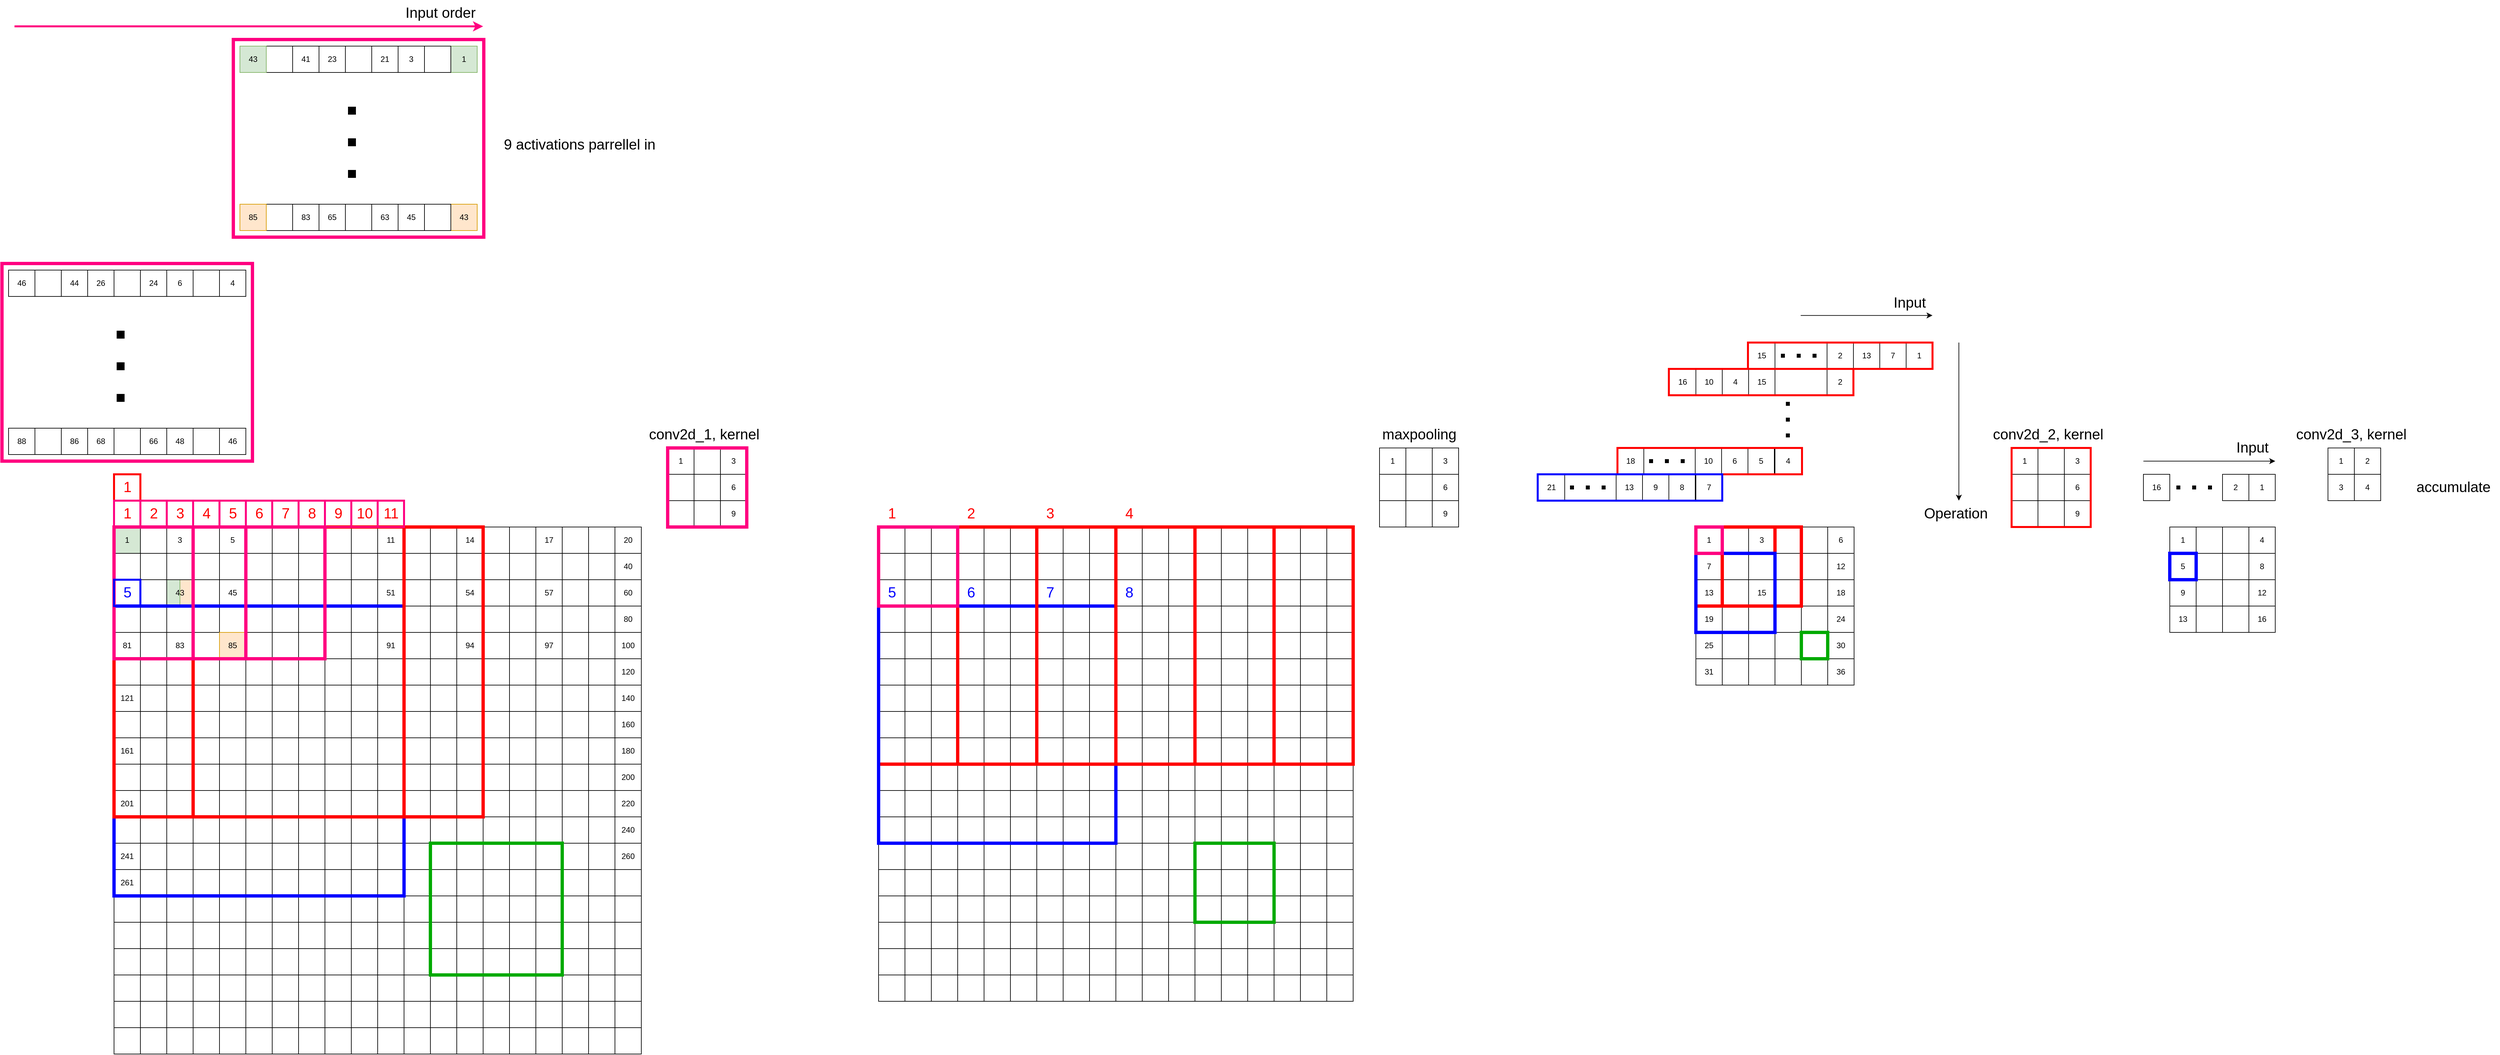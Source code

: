 <mxfile version="26.3.0">
  <diagram name="第 1 页" id="gxu4X7wAC3zeefMTiClO">
    <mxGraphModel dx="4701" dy="2845" grid="1" gridSize="10" guides="1" tooltips="1" connect="1" arrows="1" fold="1" page="1" pageScale="1" pageWidth="827" pageHeight="1169" math="0" shadow="0">
      <root>
        <mxCell id="0" />
        <mxCell id="1" parent="0" />
        <mxCell id="gd1myGQJuwKeV7WF6NUu-1508" value="" style="rounded=0;whiteSpace=wrap;html=1;allowArrows=0;connectable=0;" vertex="1" parent="1">
          <mxGeometry x="800" y="960" width="40" height="40" as="geometry" />
        </mxCell>
        <mxCell id="gd1myGQJuwKeV7WF6NUu-485" value="" style="rounded=0;whiteSpace=wrap;html=1;allowArrows=0;connectable=0;fillColor=#ffe6cc;strokeColor=#d79b00;" vertex="1" parent="1">
          <mxGeometry x="-820" y="480" width="20" height="40" as="geometry" />
        </mxCell>
        <mxCell id="gd1myGQJuwKeV7WF6NUu-484" value="" style="rounded=0;whiteSpace=wrap;html=1;allowArrows=0;connectable=0;fillColor=#d5e8d4;strokeColor=#82b366;" vertex="1" parent="1">
          <mxGeometry x="-840" y="480" width="20" height="40" as="geometry" />
        </mxCell>
        <mxCell id="gd1myGQJuwKeV7WF6NUu-18" value="1" style="rounded=0;whiteSpace=wrap;html=1;allowArrows=0;connectable=0;" vertex="1" parent="1">
          <mxGeometry x="1959" y="280" width="40" height="40" as="geometry" />
        </mxCell>
        <mxCell id="gd1myGQJuwKeV7WF6NUu-19" value="" style="rounded=0;whiteSpace=wrap;html=1;allowArrows=0;connectable=0;" vertex="1" parent="1">
          <mxGeometry x="1999" y="280" width="40" height="40" as="geometry" />
        </mxCell>
        <mxCell id="gd1myGQJuwKeV7WF6NUu-20" value="3" style="rounded=0;whiteSpace=wrap;html=1;allowArrows=0;connectable=0;" vertex="1" parent="1">
          <mxGeometry x="2039" y="280" width="40" height="40" as="geometry" />
        </mxCell>
        <mxCell id="gd1myGQJuwKeV7WF6NUu-23" value="6" style="rounded=0;whiteSpace=wrap;html=1;allowArrows=0;connectable=0;" vertex="1" parent="1">
          <mxGeometry x="2039" y="320" width="40" height="40" as="geometry" />
        </mxCell>
        <mxCell id="gd1myGQJuwKeV7WF6NUu-24" value="" style="rounded=0;whiteSpace=wrap;html=1;allowArrows=0;connectable=0;" vertex="1" parent="1">
          <mxGeometry x="1959" y="320" width="40" height="40" as="geometry" />
        </mxCell>
        <mxCell id="gd1myGQJuwKeV7WF6NUu-25" value="" style="rounded=0;whiteSpace=wrap;html=1;allowArrows=0;connectable=0;" vertex="1" parent="1">
          <mxGeometry x="1999" y="320" width="40" height="40" as="geometry" />
        </mxCell>
        <mxCell id="gd1myGQJuwKeV7WF6NUu-26" value="" style="rounded=0;whiteSpace=wrap;html=1;allowArrows=0;connectable=0;" vertex="1" parent="1">
          <mxGeometry x="1959" y="360" width="40" height="40" as="geometry" />
        </mxCell>
        <mxCell id="gd1myGQJuwKeV7WF6NUu-27" value="" style="rounded=0;whiteSpace=wrap;html=1;allowArrows=0;connectable=0;" vertex="1" parent="1">
          <mxGeometry x="1999" y="360" width="40" height="40" as="geometry" />
        </mxCell>
        <mxCell id="gd1myGQJuwKeV7WF6NUu-28" value="9" style="rounded=0;whiteSpace=wrap;html=1;allowArrows=0;connectable=0;" vertex="1" parent="1">
          <mxGeometry x="2039" y="360" width="40" height="40" as="geometry" />
        </mxCell>
        <mxCell id="gd1myGQJuwKeV7WF6NUu-34" value="1" style="rounded=0;whiteSpace=wrap;html=1;allowArrows=0;connectable=0;" vertex="1" parent="1">
          <mxGeometry x="-80" y="280" width="40" height="40" as="geometry" />
        </mxCell>
        <mxCell id="gd1myGQJuwKeV7WF6NUu-35" value="" style="rounded=0;whiteSpace=wrap;html=1;allowArrows=0;connectable=0;" vertex="1" parent="1">
          <mxGeometry x="-40" y="280" width="40" height="40" as="geometry" />
        </mxCell>
        <mxCell id="gd1myGQJuwKeV7WF6NUu-36" value="3" style="rounded=0;whiteSpace=wrap;html=1;allowArrows=0;connectable=0;" vertex="1" parent="1">
          <mxGeometry y="280" width="40" height="40" as="geometry" />
        </mxCell>
        <mxCell id="gd1myGQJuwKeV7WF6NUu-39" value="6" style="rounded=0;whiteSpace=wrap;html=1;allowArrows=0;connectable=0;" vertex="1" parent="1">
          <mxGeometry y="320" width="40" height="40" as="geometry" />
        </mxCell>
        <mxCell id="gd1myGQJuwKeV7WF6NUu-40" value="" style="rounded=0;whiteSpace=wrap;html=1;allowArrows=0;connectable=0;" vertex="1" parent="1">
          <mxGeometry x="-80" y="320" width="40" height="40" as="geometry" />
        </mxCell>
        <mxCell id="gd1myGQJuwKeV7WF6NUu-41" value="" style="rounded=0;whiteSpace=wrap;html=1;allowArrows=0;connectable=0;" vertex="1" parent="1">
          <mxGeometry x="-40" y="320" width="40" height="40" as="geometry" />
        </mxCell>
        <mxCell id="gd1myGQJuwKeV7WF6NUu-42" value="" style="rounded=0;whiteSpace=wrap;html=1;allowArrows=0;connectable=0;" vertex="1" parent="1">
          <mxGeometry x="-80" y="360" width="40" height="40" as="geometry" />
        </mxCell>
        <mxCell id="gd1myGQJuwKeV7WF6NUu-43" value="" style="rounded=0;whiteSpace=wrap;html=1;allowArrows=0;connectable=0;" vertex="1" parent="1">
          <mxGeometry x="-40" y="360" width="40" height="40" as="geometry" />
        </mxCell>
        <mxCell id="gd1myGQJuwKeV7WF6NUu-44" value="9" style="rounded=0;whiteSpace=wrap;html=1;allowArrows=0;connectable=0;" vertex="1" parent="1">
          <mxGeometry y="360" width="40" height="40" as="geometry" />
        </mxCell>
        <mxCell id="gd1myGQJuwKeV7WF6NUu-50" value="1" style="rounded=0;whiteSpace=wrap;html=1;allowArrows=0;connectable=0;fillColor=#d5e8d4;strokeColor=#82b366;" vertex="1" parent="1">
          <mxGeometry x="-409" y="-330" width="40" height="40" as="geometry" />
        </mxCell>
        <mxCell id="gd1myGQJuwKeV7WF6NUu-51" value="" style="rounded=0;whiteSpace=wrap;html=1;allowArrows=0;connectable=0;" vertex="1" parent="1">
          <mxGeometry x="-449" y="-330" width="40" height="40" as="geometry" />
        </mxCell>
        <mxCell id="gd1myGQJuwKeV7WF6NUu-52" value="3" style="rounded=0;whiteSpace=wrap;html=1;allowArrows=0;connectable=0;" vertex="1" parent="1">
          <mxGeometry x="-489" y="-330" width="40" height="40" as="geometry" />
        </mxCell>
        <mxCell id="gd1myGQJuwKeV7WF6NUu-53" value="23" style="rounded=0;whiteSpace=wrap;html=1;allowArrows=0;connectable=0;" vertex="1" parent="1">
          <mxGeometry x="-609" y="-330" width="40" height="40" as="geometry" />
        </mxCell>
        <mxCell id="gd1myGQJuwKeV7WF6NUu-54" value="21" style="rounded=0;whiteSpace=wrap;html=1;allowArrows=0;connectable=0;" vertex="1" parent="1">
          <mxGeometry x="-529" y="-330" width="40" height="40" as="geometry" />
        </mxCell>
        <mxCell id="gd1myGQJuwKeV7WF6NUu-55" value="" style="rounded=0;whiteSpace=wrap;html=1;allowArrows=0;connectable=0;" vertex="1" parent="1">
          <mxGeometry x="-569" y="-330" width="40" height="40" as="geometry" />
        </mxCell>
        <mxCell id="gd1myGQJuwKeV7WF6NUu-56" value="41" style="rounded=0;whiteSpace=wrap;html=1;allowArrows=0;connectable=0;" vertex="1" parent="1">
          <mxGeometry x="-649" y="-330" width="40" height="40" as="geometry" />
        </mxCell>
        <mxCell id="gd1myGQJuwKeV7WF6NUu-57" value="" style="rounded=0;whiteSpace=wrap;html=1;allowArrows=0;connectable=0;" vertex="1" parent="1">
          <mxGeometry x="-689" y="-330" width="40" height="40" as="geometry" />
        </mxCell>
        <mxCell id="gd1myGQJuwKeV7WF6NUu-58" value="43" style="rounded=0;whiteSpace=wrap;html=1;allowArrows=0;connectable=0;fillColor=#d5e8d4;strokeColor=#82b366;" vertex="1" parent="1">
          <mxGeometry x="-729" y="-330" width="40" height="40" as="geometry" />
        </mxCell>
        <mxCell id="gd1myGQJuwKeV7WF6NUu-59" value="" style="endArrow=classic;html=1;rounded=0;fontFamily=Helvetica;fontSize=12;fontColor=default;strokeColor=#FF0080;strokeWidth=3;" edge="1" parent="1">
          <mxGeometry width="50" height="50" relative="1" as="geometry">
            <mxPoint x="-1071" y="-360" as="sourcePoint" />
            <mxPoint x="-360" y="-360" as="targetPoint" />
          </mxGeometry>
        </mxCell>
        <mxCell id="gd1myGQJuwKeV7WF6NUu-61" value="&lt;font style=&quot;font-size: 22px;&quot;&gt;Input order&lt;/font&gt;" style="text;html=1;align=center;verticalAlign=middle;resizable=0;points=[];autosize=1;strokeColor=none;fillColor=none;fontFamily=Helvetica;fontSize=12;fontColor=default;connectable=0;allowArrows=0;" vertex="1" parent="1">
          <mxGeometry x="-490" y="-400" width="130" height="40" as="geometry" />
        </mxCell>
        <mxCell id="gd1myGQJuwKeV7WF6NUu-62" value="&lt;font style=&quot;font-size: 22px;&quot;&gt;conv2d_1, kernel&lt;/font&gt;" style="text;html=1;align=center;verticalAlign=middle;resizable=0;points=[];autosize=1;strokeColor=none;fillColor=none;fontFamily=Helvetica;fontSize=12;fontColor=default;connectable=0;allowArrows=0;" vertex="1" parent="1">
          <mxGeometry x="-120" y="240" width="190" height="40" as="geometry" />
        </mxCell>
        <mxCell id="gd1myGQJuwKeV7WF6NUu-63" value="" style="endArrow=none;dashed=1;html=1;dashPattern=1 3;strokeWidth=12;rounded=0;fontFamily=Helvetica;fontSize=12;fontColor=default;" edge="1" parent="1">
          <mxGeometry width="50" height="50" relative="1" as="geometry">
            <mxPoint x="-559" y="-130" as="sourcePoint" />
            <mxPoint x="-559" y="-250" as="targetPoint" />
          </mxGeometry>
        </mxCell>
        <mxCell id="gd1myGQJuwKeV7WF6NUu-64" value="43" style="rounded=0;whiteSpace=wrap;html=1;allowArrows=0;connectable=0;fillColor=#ffe6cc;strokeColor=#d79b00;" vertex="1" parent="1">
          <mxGeometry x="-409" y="-90" width="40" height="40" as="geometry" />
        </mxCell>
        <mxCell id="gd1myGQJuwKeV7WF6NUu-65" value="" style="rounded=0;whiteSpace=wrap;html=1;allowArrows=0;connectable=0;" vertex="1" parent="1">
          <mxGeometry x="-449" y="-90" width="40" height="40" as="geometry" />
        </mxCell>
        <mxCell id="gd1myGQJuwKeV7WF6NUu-66" value="45" style="rounded=0;whiteSpace=wrap;html=1;allowArrows=0;connectable=0;" vertex="1" parent="1">
          <mxGeometry x="-489" y="-90" width="40" height="40" as="geometry" />
        </mxCell>
        <mxCell id="gd1myGQJuwKeV7WF6NUu-67" value="65" style="rounded=0;whiteSpace=wrap;html=1;allowArrows=0;connectable=0;" vertex="1" parent="1">
          <mxGeometry x="-609" y="-90" width="40" height="40" as="geometry" />
        </mxCell>
        <mxCell id="gd1myGQJuwKeV7WF6NUu-68" value="63" style="rounded=0;whiteSpace=wrap;html=1;allowArrows=0;connectable=0;" vertex="1" parent="1">
          <mxGeometry x="-529" y="-90" width="40" height="40" as="geometry" />
        </mxCell>
        <mxCell id="gd1myGQJuwKeV7WF6NUu-69" value="" style="rounded=0;whiteSpace=wrap;html=1;allowArrows=0;connectable=0;" vertex="1" parent="1">
          <mxGeometry x="-569" y="-90" width="40" height="40" as="geometry" />
        </mxCell>
        <mxCell id="gd1myGQJuwKeV7WF6NUu-70" value="83" style="rounded=0;whiteSpace=wrap;html=1;allowArrows=0;connectable=0;" vertex="1" parent="1">
          <mxGeometry x="-649" y="-90" width="40" height="40" as="geometry" />
        </mxCell>
        <mxCell id="gd1myGQJuwKeV7WF6NUu-71" value="" style="rounded=0;whiteSpace=wrap;html=1;allowArrows=0;connectable=0;" vertex="1" parent="1">
          <mxGeometry x="-689" y="-90" width="40" height="40" as="geometry" />
        </mxCell>
        <mxCell id="gd1myGQJuwKeV7WF6NUu-72" value="85" style="rounded=0;whiteSpace=wrap;html=1;allowArrows=0;connectable=0;fillColor=#ffe6cc;strokeColor=#d79b00;" vertex="1" parent="1">
          <mxGeometry x="-729" y="-90" width="40" height="40" as="geometry" />
        </mxCell>
        <mxCell id="gd1myGQJuwKeV7WF6NUu-74" value="&lt;font style=&quot;font-size: 22px;&quot;&gt;9 activations parrellel in&lt;/font&gt;" style="text;html=1;align=center;verticalAlign=middle;resizable=0;points=[];autosize=1;strokeColor=none;fillColor=none;fontFamily=Helvetica;fontSize=12;fontColor=default;connectable=0;allowArrows=0;" vertex="1" parent="1">
          <mxGeometry x="-339" y="-200" width="250" height="40" as="geometry" />
        </mxCell>
        <mxCell id="gd1myGQJuwKeV7WF6NUu-75" value="1" style="rounded=0;whiteSpace=wrap;html=1;allowArrows=0;connectable=0;fillColor=#d5e8d4;strokeColor=#82b366;" vertex="1" parent="1">
          <mxGeometry x="-920" y="400" width="40" height="40" as="geometry" />
        </mxCell>
        <mxCell id="gd1myGQJuwKeV7WF6NUu-76" value="" style="rounded=0;whiteSpace=wrap;html=1;allowArrows=0;connectable=0;" vertex="1" parent="1">
          <mxGeometry x="-880" y="400" width="40" height="40" as="geometry" />
        </mxCell>
        <mxCell id="gd1myGQJuwKeV7WF6NUu-77" value="3" style="rounded=0;whiteSpace=wrap;html=1;allowArrows=0;connectable=0;" vertex="1" parent="1">
          <mxGeometry x="-840" y="400" width="40" height="40" as="geometry" />
        </mxCell>
        <mxCell id="gd1myGQJuwKeV7WF6NUu-84" value="" style="rounded=0;whiteSpace=wrap;html=1;allowArrows=0;connectable=0;" vertex="1" parent="1">
          <mxGeometry x="-800" y="400" width="40" height="40" as="geometry" />
        </mxCell>
        <mxCell id="gd1myGQJuwKeV7WF6NUu-85" value="5" style="rounded=0;whiteSpace=wrap;html=1;allowArrows=0;connectable=0;" vertex="1" parent="1">
          <mxGeometry x="-760" y="400" width="40" height="40" as="geometry" />
        </mxCell>
        <mxCell id="gd1myGQJuwKeV7WF6NUu-86" value="" style="rounded=0;whiteSpace=wrap;html=1;allowArrows=0;connectable=0;" vertex="1" parent="1">
          <mxGeometry x="-720" y="400" width="40" height="40" as="geometry" />
        </mxCell>
        <mxCell id="gd1myGQJuwKeV7WF6NUu-87" value="" style="rounded=0;whiteSpace=wrap;html=1;allowArrows=0;connectable=0;" vertex="1" parent="1">
          <mxGeometry x="-680" y="400" width="40" height="40" as="geometry" />
        </mxCell>
        <mxCell id="gd1myGQJuwKeV7WF6NUu-88" value="" style="rounded=0;whiteSpace=wrap;html=1;allowArrows=0;connectable=0;" vertex="1" parent="1">
          <mxGeometry x="-640" y="400" width="40" height="40" as="geometry" />
        </mxCell>
        <mxCell id="gd1myGQJuwKeV7WF6NUu-89" value="" style="rounded=0;whiteSpace=wrap;html=1;allowArrows=0;connectable=0;" vertex="1" parent="1">
          <mxGeometry x="-600" y="400" width="40" height="40" as="geometry" />
        </mxCell>
        <mxCell id="gd1myGQJuwKeV7WF6NUu-90" value="" style="rounded=0;whiteSpace=wrap;html=1;allowArrows=0;connectable=0;" vertex="1" parent="1">
          <mxGeometry x="-560" y="400" width="40" height="40" as="geometry" />
        </mxCell>
        <mxCell id="gd1myGQJuwKeV7WF6NUu-92" value="" style="rounded=0;whiteSpace=wrap;html=1;allowArrows=0;connectable=0;" vertex="1" parent="1">
          <mxGeometry x="-480" y="400" width="40" height="40" as="geometry" />
        </mxCell>
        <mxCell id="gd1myGQJuwKeV7WF6NUu-93" value="" style="rounded=0;whiteSpace=wrap;html=1;allowArrows=0;connectable=0;" vertex="1" parent="1">
          <mxGeometry x="-440" y="400" width="40" height="40" as="geometry" />
        </mxCell>
        <mxCell id="gd1myGQJuwKeV7WF6NUu-94" value="14" style="rounded=0;whiteSpace=wrap;html=1;allowArrows=0;connectable=0;" vertex="1" parent="1">
          <mxGeometry x="-400" y="400" width="40" height="40" as="geometry" />
        </mxCell>
        <mxCell id="gd1myGQJuwKeV7WF6NUu-95" value="" style="rounded=0;whiteSpace=wrap;html=1;allowArrows=0;connectable=0;" vertex="1" parent="1">
          <mxGeometry x="-360" y="400" width="40" height="40" as="geometry" />
        </mxCell>
        <mxCell id="gd1myGQJuwKeV7WF6NUu-96" value="" style="rounded=0;whiteSpace=wrap;html=1;allowArrows=0;connectable=0;" vertex="1" parent="1">
          <mxGeometry x="-320" y="400" width="40" height="40" as="geometry" />
        </mxCell>
        <mxCell id="gd1myGQJuwKeV7WF6NUu-97" value="17" style="rounded=0;whiteSpace=wrap;html=1;allowArrows=0;connectable=0;" vertex="1" parent="1">
          <mxGeometry x="-280" y="400" width="40" height="40" as="geometry" />
        </mxCell>
        <mxCell id="gd1myGQJuwKeV7WF6NUu-98" value="" style="rounded=0;whiteSpace=wrap;html=1;allowArrows=0;connectable=0;" vertex="1" parent="1">
          <mxGeometry x="-240" y="400" width="40" height="40" as="geometry" />
        </mxCell>
        <mxCell id="gd1myGQJuwKeV7WF6NUu-99" value="" style="rounded=0;whiteSpace=wrap;html=1;allowArrows=0;connectable=0;" vertex="1" parent="1">
          <mxGeometry x="-200" y="400" width="40" height="40" as="geometry" />
        </mxCell>
        <mxCell id="gd1myGQJuwKeV7WF6NUu-100" value="20" style="rounded=0;whiteSpace=wrap;html=1;allowArrows=0;connectable=0;" vertex="1" parent="1">
          <mxGeometry x="-160" y="400" width="40" height="40" as="geometry" />
        </mxCell>
        <mxCell id="gd1myGQJuwKeV7WF6NUu-101" value="11" style="rounded=0;whiteSpace=wrap;html=1;allowArrows=0;connectable=0;" vertex="1" parent="1">
          <mxGeometry x="-520" y="400" width="40" height="40" as="geometry" />
        </mxCell>
        <mxCell id="gd1myGQJuwKeV7WF6NUu-102" value="" style="rounded=0;whiteSpace=wrap;html=1;allowArrows=0;connectable=0;" vertex="1" parent="1">
          <mxGeometry x="-920" y="440" width="40" height="40" as="geometry" />
        </mxCell>
        <mxCell id="gd1myGQJuwKeV7WF6NUu-103" value="" style="rounded=0;whiteSpace=wrap;html=1;allowArrows=0;connectable=0;" vertex="1" parent="1">
          <mxGeometry x="-880" y="440" width="40" height="40" as="geometry" />
        </mxCell>
        <mxCell id="gd1myGQJuwKeV7WF6NUu-104" value="" style="rounded=0;whiteSpace=wrap;html=1;allowArrows=0;connectable=0;" vertex="1" parent="1">
          <mxGeometry x="-840" y="440" width="40" height="40" as="geometry" />
        </mxCell>
        <mxCell id="gd1myGQJuwKeV7WF6NUu-105" value="" style="rounded=0;whiteSpace=wrap;html=1;allowArrows=0;connectable=0;" vertex="1" parent="1">
          <mxGeometry x="-800" y="440" width="40" height="40" as="geometry" />
        </mxCell>
        <mxCell id="gd1myGQJuwKeV7WF6NUu-106" value="" style="rounded=0;whiteSpace=wrap;html=1;allowArrows=0;connectable=0;" vertex="1" parent="1">
          <mxGeometry x="-760" y="440" width="40" height="40" as="geometry" />
        </mxCell>
        <mxCell id="gd1myGQJuwKeV7WF6NUu-107" value="" style="rounded=0;whiteSpace=wrap;html=1;allowArrows=0;connectable=0;" vertex="1" parent="1">
          <mxGeometry x="-720" y="440" width="40" height="40" as="geometry" />
        </mxCell>
        <mxCell id="gd1myGQJuwKeV7WF6NUu-108" value="" style="rounded=0;whiteSpace=wrap;html=1;allowArrows=0;connectable=0;" vertex="1" parent="1">
          <mxGeometry x="-680" y="440" width="40" height="40" as="geometry" />
        </mxCell>
        <mxCell id="gd1myGQJuwKeV7WF6NUu-109" value="" style="rounded=0;whiteSpace=wrap;html=1;allowArrows=0;connectable=0;" vertex="1" parent="1">
          <mxGeometry x="-640" y="440" width="40" height="40" as="geometry" />
        </mxCell>
        <mxCell id="gd1myGQJuwKeV7WF6NUu-110" value="" style="rounded=0;whiteSpace=wrap;html=1;allowArrows=0;connectable=0;" vertex="1" parent="1">
          <mxGeometry x="-600" y="440" width="40" height="40" as="geometry" />
        </mxCell>
        <mxCell id="gd1myGQJuwKeV7WF6NUu-111" value="" style="rounded=0;whiteSpace=wrap;html=1;allowArrows=0;connectable=0;" vertex="1" parent="1">
          <mxGeometry x="-560" y="440" width="40" height="40" as="geometry" />
        </mxCell>
        <mxCell id="gd1myGQJuwKeV7WF6NUu-112" value="" style="rounded=0;whiteSpace=wrap;html=1;allowArrows=0;connectable=0;" vertex="1" parent="1">
          <mxGeometry x="-480" y="440" width="40" height="40" as="geometry" />
        </mxCell>
        <mxCell id="gd1myGQJuwKeV7WF6NUu-113" value="" style="rounded=0;whiteSpace=wrap;html=1;allowArrows=0;connectable=0;" vertex="1" parent="1">
          <mxGeometry x="-440" y="440" width="40" height="40" as="geometry" />
        </mxCell>
        <mxCell id="gd1myGQJuwKeV7WF6NUu-114" value="" style="rounded=0;whiteSpace=wrap;html=1;allowArrows=0;connectable=0;" vertex="1" parent="1">
          <mxGeometry x="-400" y="440" width="40" height="40" as="geometry" />
        </mxCell>
        <mxCell id="gd1myGQJuwKeV7WF6NUu-115" value="" style="rounded=0;whiteSpace=wrap;html=1;allowArrows=0;connectable=0;" vertex="1" parent="1">
          <mxGeometry x="-360" y="440" width="40" height="40" as="geometry" />
        </mxCell>
        <mxCell id="gd1myGQJuwKeV7WF6NUu-116" value="" style="rounded=0;whiteSpace=wrap;html=1;allowArrows=0;connectable=0;" vertex="1" parent="1">
          <mxGeometry x="-320" y="440" width="40" height="40" as="geometry" />
        </mxCell>
        <mxCell id="gd1myGQJuwKeV7WF6NUu-117" value="" style="rounded=0;whiteSpace=wrap;html=1;allowArrows=0;connectable=0;" vertex="1" parent="1">
          <mxGeometry x="-280" y="440" width="40" height="40" as="geometry" />
        </mxCell>
        <mxCell id="gd1myGQJuwKeV7WF6NUu-118" value="" style="rounded=0;whiteSpace=wrap;html=1;allowArrows=0;connectable=0;" vertex="1" parent="1">
          <mxGeometry x="-240" y="440" width="40" height="40" as="geometry" />
        </mxCell>
        <mxCell id="gd1myGQJuwKeV7WF6NUu-119" value="" style="rounded=0;whiteSpace=wrap;html=1;allowArrows=0;connectable=0;" vertex="1" parent="1">
          <mxGeometry x="-200" y="440" width="40" height="40" as="geometry" />
        </mxCell>
        <mxCell id="gd1myGQJuwKeV7WF6NUu-120" value="40" style="rounded=0;whiteSpace=wrap;html=1;allowArrows=0;connectable=0;" vertex="1" parent="1">
          <mxGeometry x="-160" y="440" width="40" height="40" as="geometry" />
        </mxCell>
        <mxCell id="gd1myGQJuwKeV7WF6NUu-121" value="" style="rounded=0;whiteSpace=wrap;html=1;allowArrows=0;connectable=0;" vertex="1" parent="1">
          <mxGeometry x="-520" y="440" width="40" height="40" as="geometry" />
        </mxCell>
        <mxCell id="gd1myGQJuwKeV7WF6NUu-122" value="" style="rounded=0;whiteSpace=wrap;html=1;allowArrows=0;connectable=0;" vertex="1" parent="1">
          <mxGeometry x="-920" y="480" width="40" height="40" as="geometry" />
        </mxCell>
        <mxCell id="gd1myGQJuwKeV7WF6NUu-123" value="" style="rounded=0;whiteSpace=wrap;html=1;allowArrows=0;connectable=0;" vertex="1" parent="1">
          <mxGeometry x="-880" y="480" width="40" height="40" as="geometry" />
        </mxCell>
        <mxCell id="gd1myGQJuwKeV7WF6NUu-124" value="43" style="rounded=0;whiteSpace=wrap;html=1;allowArrows=0;connectable=0;fillColor=none;strokeColor=none;" vertex="1" parent="1">
          <mxGeometry x="-840" y="480" width="40" height="40" as="geometry" />
        </mxCell>
        <mxCell id="gd1myGQJuwKeV7WF6NUu-125" value="" style="rounded=0;whiteSpace=wrap;html=1;allowArrows=0;connectable=0;" vertex="1" parent="1">
          <mxGeometry x="-800" y="480" width="40" height="40" as="geometry" />
        </mxCell>
        <mxCell id="gd1myGQJuwKeV7WF6NUu-126" value="45" style="rounded=0;whiteSpace=wrap;html=1;allowArrows=0;connectable=0;" vertex="1" parent="1">
          <mxGeometry x="-760" y="480" width="40" height="40" as="geometry" />
        </mxCell>
        <mxCell id="gd1myGQJuwKeV7WF6NUu-127" value="" style="rounded=0;whiteSpace=wrap;html=1;allowArrows=0;connectable=0;" vertex="1" parent="1">
          <mxGeometry x="-720" y="480" width="40" height="40" as="geometry" />
        </mxCell>
        <mxCell id="gd1myGQJuwKeV7WF6NUu-128" value="" style="rounded=0;whiteSpace=wrap;html=1;allowArrows=0;connectable=0;" vertex="1" parent="1">
          <mxGeometry x="-680" y="480" width="40" height="40" as="geometry" />
        </mxCell>
        <mxCell id="gd1myGQJuwKeV7WF6NUu-129" value="" style="rounded=0;whiteSpace=wrap;html=1;allowArrows=0;connectable=0;" vertex="1" parent="1">
          <mxGeometry x="-640" y="480" width="40" height="40" as="geometry" />
        </mxCell>
        <mxCell id="gd1myGQJuwKeV7WF6NUu-130" value="" style="rounded=0;whiteSpace=wrap;html=1;allowArrows=0;connectable=0;" vertex="1" parent="1">
          <mxGeometry x="-600" y="480" width="40" height="40" as="geometry" />
        </mxCell>
        <mxCell id="gd1myGQJuwKeV7WF6NUu-131" value="" style="rounded=0;whiteSpace=wrap;html=1;allowArrows=0;connectable=0;" vertex="1" parent="1">
          <mxGeometry x="-560" y="480" width="40" height="40" as="geometry" />
        </mxCell>
        <mxCell id="gd1myGQJuwKeV7WF6NUu-132" value="" style="rounded=0;whiteSpace=wrap;html=1;allowArrows=0;connectable=0;" vertex="1" parent="1">
          <mxGeometry x="-480" y="480" width="40" height="40" as="geometry" />
        </mxCell>
        <mxCell id="gd1myGQJuwKeV7WF6NUu-133" value="" style="rounded=0;whiteSpace=wrap;html=1;allowArrows=0;connectable=0;" vertex="1" parent="1">
          <mxGeometry x="-440" y="480" width="40" height="40" as="geometry" />
        </mxCell>
        <mxCell id="gd1myGQJuwKeV7WF6NUu-134" value="54" style="rounded=0;whiteSpace=wrap;html=1;allowArrows=0;connectable=0;" vertex="1" parent="1">
          <mxGeometry x="-400" y="480" width="40" height="40" as="geometry" />
        </mxCell>
        <mxCell id="gd1myGQJuwKeV7WF6NUu-135" value="" style="rounded=0;whiteSpace=wrap;html=1;allowArrows=0;connectable=0;" vertex="1" parent="1">
          <mxGeometry x="-360" y="480" width="40" height="40" as="geometry" />
        </mxCell>
        <mxCell id="gd1myGQJuwKeV7WF6NUu-136" value="" style="rounded=0;whiteSpace=wrap;html=1;allowArrows=0;connectable=0;" vertex="1" parent="1">
          <mxGeometry x="-320" y="480" width="40" height="40" as="geometry" />
        </mxCell>
        <mxCell id="gd1myGQJuwKeV7WF6NUu-137" value="57" style="rounded=0;whiteSpace=wrap;html=1;allowArrows=0;connectable=0;" vertex="1" parent="1">
          <mxGeometry x="-280" y="480" width="40" height="40" as="geometry" />
        </mxCell>
        <mxCell id="gd1myGQJuwKeV7WF6NUu-138" value="" style="rounded=0;whiteSpace=wrap;html=1;allowArrows=0;connectable=0;" vertex="1" parent="1">
          <mxGeometry x="-240" y="480" width="40" height="40" as="geometry" />
        </mxCell>
        <mxCell id="gd1myGQJuwKeV7WF6NUu-139" value="" style="rounded=0;whiteSpace=wrap;html=1;allowArrows=0;connectable=0;" vertex="1" parent="1">
          <mxGeometry x="-200" y="480" width="40" height="40" as="geometry" />
        </mxCell>
        <mxCell id="gd1myGQJuwKeV7WF6NUu-140" value="60" style="rounded=0;whiteSpace=wrap;html=1;allowArrows=0;connectable=0;" vertex="1" parent="1">
          <mxGeometry x="-160" y="480" width="40" height="40" as="geometry" />
        </mxCell>
        <mxCell id="gd1myGQJuwKeV7WF6NUu-141" value="51" style="rounded=0;whiteSpace=wrap;html=1;allowArrows=0;connectable=0;" vertex="1" parent="1">
          <mxGeometry x="-520" y="480" width="40" height="40" as="geometry" />
        </mxCell>
        <mxCell id="gd1myGQJuwKeV7WF6NUu-142" value="" style="rounded=0;whiteSpace=wrap;html=1;allowArrows=0;connectable=0;" vertex="1" parent="1">
          <mxGeometry x="-920" y="520" width="40" height="40" as="geometry" />
        </mxCell>
        <mxCell id="gd1myGQJuwKeV7WF6NUu-143" value="" style="rounded=0;whiteSpace=wrap;html=1;allowArrows=0;connectable=0;" vertex="1" parent="1">
          <mxGeometry x="-880" y="520" width="40" height="40" as="geometry" />
        </mxCell>
        <mxCell id="gd1myGQJuwKeV7WF6NUu-144" value="" style="rounded=0;whiteSpace=wrap;html=1;allowArrows=0;connectable=0;" vertex="1" parent="1">
          <mxGeometry x="-840" y="520" width="40" height="40" as="geometry" />
        </mxCell>
        <mxCell id="gd1myGQJuwKeV7WF6NUu-145" value="" style="rounded=0;whiteSpace=wrap;html=1;allowArrows=0;connectable=0;" vertex="1" parent="1">
          <mxGeometry x="-800" y="520" width="40" height="40" as="geometry" />
        </mxCell>
        <mxCell id="gd1myGQJuwKeV7WF6NUu-146" value="" style="rounded=0;whiteSpace=wrap;html=1;allowArrows=0;connectable=0;" vertex="1" parent="1">
          <mxGeometry x="-760" y="520" width="40" height="40" as="geometry" />
        </mxCell>
        <mxCell id="gd1myGQJuwKeV7WF6NUu-147" value="" style="rounded=0;whiteSpace=wrap;html=1;allowArrows=0;connectable=0;" vertex="1" parent="1">
          <mxGeometry x="-720" y="520" width="40" height="40" as="geometry" />
        </mxCell>
        <mxCell id="gd1myGQJuwKeV7WF6NUu-148" value="" style="rounded=0;whiteSpace=wrap;html=1;allowArrows=0;connectable=0;" vertex="1" parent="1">
          <mxGeometry x="-680" y="520" width="40" height="40" as="geometry" />
        </mxCell>
        <mxCell id="gd1myGQJuwKeV7WF6NUu-149" value="" style="rounded=0;whiteSpace=wrap;html=1;allowArrows=0;connectable=0;" vertex="1" parent="1">
          <mxGeometry x="-640" y="520" width="40" height="40" as="geometry" />
        </mxCell>
        <mxCell id="gd1myGQJuwKeV7WF6NUu-150" value="" style="rounded=0;whiteSpace=wrap;html=1;allowArrows=0;connectable=0;" vertex="1" parent="1">
          <mxGeometry x="-600" y="520" width="40" height="40" as="geometry" />
        </mxCell>
        <mxCell id="gd1myGQJuwKeV7WF6NUu-151" value="" style="rounded=0;whiteSpace=wrap;html=1;allowArrows=0;connectable=0;" vertex="1" parent="1">
          <mxGeometry x="-560" y="520" width="40" height="40" as="geometry" />
        </mxCell>
        <mxCell id="gd1myGQJuwKeV7WF6NUu-152" value="" style="rounded=0;whiteSpace=wrap;html=1;allowArrows=0;connectable=0;" vertex="1" parent="1">
          <mxGeometry x="-480" y="520" width="40" height="40" as="geometry" />
        </mxCell>
        <mxCell id="gd1myGQJuwKeV7WF6NUu-153" value="" style="rounded=0;whiteSpace=wrap;html=1;allowArrows=0;connectable=0;" vertex="1" parent="1">
          <mxGeometry x="-440" y="520" width="40" height="40" as="geometry" />
        </mxCell>
        <mxCell id="gd1myGQJuwKeV7WF6NUu-154" value="" style="rounded=0;whiteSpace=wrap;html=1;allowArrows=0;connectable=0;" vertex="1" parent="1">
          <mxGeometry x="-400" y="520" width="40" height="40" as="geometry" />
        </mxCell>
        <mxCell id="gd1myGQJuwKeV7WF6NUu-155" value="" style="rounded=0;whiteSpace=wrap;html=1;allowArrows=0;connectable=0;" vertex="1" parent="1">
          <mxGeometry x="-360" y="520" width="40" height="40" as="geometry" />
        </mxCell>
        <mxCell id="gd1myGQJuwKeV7WF6NUu-156" value="" style="rounded=0;whiteSpace=wrap;html=1;allowArrows=0;connectable=0;" vertex="1" parent="1">
          <mxGeometry x="-320" y="520" width="40" height="40" as="geometry" />
        </mxCell>
        <mxCell id="gd1myGQJuwKeV7WF6NUu-157" value="" style="rounded=0;whiteSpace=wrap;html=1;allowArrows=0;connectable=0;" vertex="1" parent="1">
          <mxGeometry x="-280" y="520" width="40" height="40" as="geometry" />
        </mxCell>
        <mxCell id="gd1myGQJuwKeV7WF6NUu-158" value="" style="rounded=0;whiteSpace=wrap;html=1;allowArrows=0;connectable=0;" vertex="1" parent="1">
          <mxGeometry x="-240" y="520" width="40" height="40" as="geometry" />
        </mxCell>
        <mxCell id="gd1myGQJuwKeV7WF6NUu-159" value="" style="rounded=0;whiteSpace=wrap;html=1;allowArrows=0;connectable=0;" vertex="1" parent="1">
          <mxGeometry x="-200" y="520" width="40" height="40" as="geometry" />
        </mxCell>
        <mxCell id="gd1myGQJuwKeV7WF6NUu-160" value="80" style="rounded=0;whiteSpace=wrap;html=1;allowArrows=0;connectable=0;" vertex="1" parent="1">
          <mxGeometry x="-160" y="520" width="40" height="40" as="geometry" />
        </mxCell>
        <mxCell id="gd1myGQJuwKeV7WF6NUu-161" value="" style="rounded=0;whiteSpace=wrap;html=1;allowArrows=0;connectable=0;" vertex="1" parent="1">
          <mxGeometry x="-520" y="520" width="40" height="40" as="geometry" />
        </mxCell>
        <mxCell id="gd1myGQJuwKeV7WF6NUu-162" value="81" style="rounded=0;whiteSpace=wrap;html=1;allowArrows=0;connectable=0;" vertex="1" parent="1">
          <mxGeometry x="-920" y="560" width="40" height="40" as="geometry" />
        </mxCell>
        <mxCell id="gd1myGQJuwKeV7WF6NUu-163" value="" style="rounded=0;whiteSpace=wrap;html=1;allowArrows=0;connectable=0;" vertex="1" parent="1">
          <mxGeometry x="-880" y="560" width="40" height="40" as="geometry" />
        </mxCell>
        <mxCell id="gd1myGQJuwKeV7WF6NUu-164" value="83" style="rounded=0;whiteSpace=wrap;html=1;allowArrows=0;connectable=0;" vertex="1" parent="1">
          <mxGeometry x="-840" y="560" width="40" height="40" as="geometry" />
        </mxCell>
        <mxCell id="gd1myGQJuwKeV7WF6NUu-165" value="" style="rounded=0;whiteSpace=wrap;html=1;allowArrows=0;connectable=0;" vertex="1" parent="1">
          <mxGeometry x="-800" y="560" width="40" height="40" as="geometry" />
        </mxCell>
        <mxCell id="gd1myGQJuwKeV7WF6NUu-166" value="85" style="rounded=0;whiteSpace=wrap;html=1;allowArrows=0;connectable=0;fillColor=#ffe6cc;strokeColor=#d79b00;" vertex="1" parent="1">
          <mxGeometry x="-760" y="560" width="40" height="40" as="geometry" />
        </mxCell>
        <mxCell id="gd1myGQJuwKeV7WF6NUu-167" value="" style="rounded=0;whiteSpace=wrap;html=1;allowArrows=0;connectable=0;" vertex="1" parent="1">
          <mxGeometry x="-720" y="560" width="40" height="40" as="geometry" />
        </mxCell>
        <mxCell id="gd1myGQJuwKeV7WF6NUu-168" value="" style="rounded=0;whiteSpace=wrap;html=1;allowArrows=0;connectable=0;" vertex="1" parent="1">
          <mxGeometry x="-680" y="560" width="40" height="40" as="geometry" />
        </mxCell>
        <mxCell id="gd1myGQJuwKeV7WF6NUu-169" value="" style="rounded=0;whiteSpace=wrap;html=1;allowArrows=0;connectable=0;" vertex="1" parent="1">
          <mxGeometry x="-640" y="560" width="40" height="40" as="geometry" />
        </mxCell>
        <mxCell id="gd1myGQJuwKeV7WF6NUu-170" value="" style="rounded=0;whiteSpace=wrap;html=1;allowArrows=0;connectable=0;" vertex="1" parent="1">
          <mxGeometry x="-600" y="560" width="40" height="40" as="geometry" />
        </mxCell>
        <mxCell id="gd1myGQJuwKeV7WF6NUu-171" value="" style="rounded=0;whiteSpace=wrap;html=1;allowArrows=0;connectable=0;" vertex="1" parent="1">
          <mxGeometry x="-560" y="560" width="40" height="40" as="geometry" />
        </mxCell>
        <mxCell id="gd1myGQJuwKeV7WF6NUu-172" value="" style="rounded=0;whiteSpace=wrap;html=1;allowArrows=0;connectable=0;" vertex="1" parent="1">
          <mxGeometry x="-480" y="560" width="40" height="40" as="geometry" />
        </mxCell>
        <mxCell id="gd1myGQJuwKeV7WF6NUu-173" value="" style="rounded=0;whiteSpace=wrap;html=1;allowArrows=0;connectable=0;" vertex="1" parent="1">
          <mxGeometry x="-440" y="560" width="40" height="40" as="geometry" />
        </mxCell>
        <mxCell id="gd1myGQJuwKeV7WF6NUu-174" value="94" style="rounded=0;whiteSpace=wrap;html=1;allowArrows=0;connectable=0;" vertex="1" parent="1">
          <mxGeometry x="-400" y="560" width="40" height="40" as="geometry" />
        </mxCell>
        <mxCell id="gd1myGQJuwKeV7WF6NUu-175" value="" style="rounded=0;whiteSpace=wrap;html=1;allowArrows=0;connectable=0;" vertex="1" parent="1">
          <mxGeometry x="-360" y="560" width="40" height="40" as="geometry" />
        </mxCell>
        <mxCell id="gd1myGQJuwKeV7WF6NUu-176" value="" style="rounded=0;whiteSpace=wrap;html=1;allowArrows=0;connectable=0;" vertex="1" parent="1">
          <mxGeometry x="-320" y="560" width="40" height="40" as="geometry" />
        </mxCell>
        <mxCell id="gd1myGQJuwKeV7WF6NUu-177" value="97" style="rounded=0;whiteSpace=wrap;html=1;allowArrows=0;connectable=0;" vertex="1" parent="1">
          <mxGeometry x="-280" y="560" width="40" height="40" as="geometry" />
        </mxCell>
        <mxCell id="gd1myGQJuwKeV7WF6NUu-178" value="" style="rounded=0;whiteSpace=wrap;html=1;allowArrows=0;connectable=0;" vertex="1" parent="1">
          <mxGeometry x="-240" y="560" width="40" height="40" as="geometry" />
        </mxCell>
        <mxCell id="gd1myGQJuwKeV7WF6NUu-179" value="" style="rounded=0;whiteSpace=wrap;html=1;allowArrows=0;connectable=0;" vertex="1" parent="1">
          <mxGeometry x="-200" y="560" width="40" height="40" as="geometry" />
        </mxCell>
        <mxCell id="gd1myGQJuwKeV7WF6NUu-180" value="100" style="rounded=0;whiteSpace=wrap;html=1;allowArrows=0;connectable=0;" vertex="1" parent="1">
          <mxGeometry x="-160" y="560" width="40" height="40" as="geometry" />
        </mxCell>
        <mxCell id="gd1myGQJuwKeV7WF6NUu-181" value="91" style="rounded=0;whiteSpace=wrap;html=1;allowArrows=0;connectable=0;" vertex="1" parent="1">
          <mxGeometry x="-520" y="560" width="40" height="40" as="geometry" />
        </mxCell>
        <mxCell id="gd1myGQJuwKeV7WF6NUu-182" value="" style="rounded=0;whiteSpace=wrap;html=1;allowArrows=0;connectable=0;" vertex="1" parent="1">
          <mxGeometry x="-920" y="600" width="40" height="40" as="geometry" />
        </mxCell>
        <mxCell id="gd1myGQJuwKeV7WF6NUu-183" value="" style="rounded=0;whiteSpace=wrap;html=1;allowArrows=0;connectable=0;" vertex="1" parent="1">
          <mxGeometry x="-880" y="600" width="40" height="40" as="geometry" />
        </mxCell>
        <mxCell id="gd1myGQJuwKeV7WF6NUu-184" value="" style="rounded=0;whiteSpace=wrap;html=1;allowArrows=0;connectable=0;" vertex="1" parent="1">
          <mxGeometry x="-840" y="600" width="40" height="40" as="geometry" />
        </mxCell>
        <mxCell id="gd1myGQJuwKeV7WF6NUu-185" value="" style="rounded=0;whiteSpace=wrap;html=1;allowArrows=0;connectable=0;" vertex="1" parent="1">
          <mxGeometry x="-800" y="600" width="40" height="40" as="geometry" />
        </mxCell>
        <mxCell id="gd1myGQJuwKeV7WF6NUu-186" value="" style="rounded=0;whiteSpace=wrap;html=1;allowArrows=0;connectable=0;" vertex="1" parent="1">
          <mxGeometry x="-760" y="600" width="40" height="40" as="geometry" />
        </mxCell>
        <mxCell id="gd1myGQJuwKeV7WF6NUu-187" value="" style="rounded=0;whiteSpace=wrap;html=1;allowArrows=0;connectable=0;" vertex="1" parent="1">
          <mxGeometry x="-720" y="600" width="40" height="40" as="geometry" />
        </mxCell>
        <mxCell id="gd1myGQJuwKeV7WF6NUu-188" value="" style="rounded=0;whiteSpace=wrap;html=1;allowArrows=0;connectable=0;" vertex="1" parent="1">
          <mxGeometry x="-680" y="600" width="40" height="40" as="geometry" />
        </mxCell>
        <mxCell id="gd1myGQJuwKeV7WF6NUu-189" value="" style="rounded=0;whiteSpace=wrap;html=1;allowArrows=0;connectable=0;" vertex="1" parent="1">
          <mxGeometry x="-640" y="600" width="40" height="40" as="geometry" />
        </mxCell>
        <mxCell id="gd1myGQJuwKeV7WF6NUu-190" value="" style="rounded=0;whiteSpace=wrap;html=1;allowArrows=0;connectable=0;" vertex="1" parent="1">
          <mxGeometry x="-600" y="600" width="40" height="40" as="geometry" />
        </mxCell>
        <mxCell id="gd1myGQJuwKeV7WF6NUu-191" value="" style="rounded=0;whiteSpace=wrap;html=1;allowArrows=0;connectable=0;" vertex="1" parent="1">
          <mxGeometry x="-560" y="600" width="40" height="40" as="geometry" />
        </mxCell>
        <mxCell id="gd1myGQJuwKeV7WF6NUu-192" value="" style="rounded=0;whiteSpace=wrap;html=1;allowArrows=0;connectable=0;" vertex="1" parent="1">
          <mxGeometry x="-480" y="600" width="40" height="40" as="geometry" />
        </mxCell>
        <mxCell id="gd1myGQJuwKeV7WF6NUu-193" value="" style="rounded=0;whiteSpace=wrap;html=1;allowArrows=0;connectable=0;" vertex="1" parent="1">
          <mxGeometry x="-440" y="600" width="40" height="40" as="geometry" />
        </mxCell>
        <mxCell id="gd1myGQJuwKeV7WF6NUu-194" value="" style="rounded=0;whiteSpace=wrap;html=1;allowArrows=0;connectable=0;" vertex="1" parent="1">
          <mxGeometry x="-400" y="600" width="40" height="40" as="geometry" />
        </mxCell>
        <mxCell id="gd1myGQJuwKeV7WF6NUu-195" value="" style="rounded=0;whiteSpace=wrap;html=1;allowArrows=0;connectable=0;" vertex="1" parent="1">
          <mxGeometry x="-360" y="600" width="40" height="40" as="geometry" />
        </mxCell>
        <mxCell id="gd1myGQJuwKeV7WF6NUu-196" value="" style="rounded=0;whiteSpace=wrap;html=1;allowArrows=0;connectable=0;" vertex="1" parent="1">
          <mxGeometry x="-320" y="600" width="40" height="40" as="geometry" />
        </mxCell>
        <mxCell id="gd1myGQJuwKeV7WF6NUu-197" value="" style="rounded=0;whiteSpace=wrap;html=1;allowArrows=0;connectable=0;" vertex="1" parent="1">
          <mxGeometry x="-280" y="600" width="40" height="40" as="geometry" />
        </mxCell>
        <mxCell id="gd1myGQJuwKeV7WF6NUu-198" value="" style="rounded=0;whiteSpace=wrap;html=1;allowArrows=0;connectable=0;" vertex="1" parent="1">
          <mxGeometry x="-240" y="600" width="40" height="40" as="geometry" />
        </mxCell>
        <mxCell id="gd1myGQJuwKeV7WF6NUu-199" value="" style="rounded=0;whiteSpace=wrap;html=1;allowArrows=0;connectable=0;" vertex="1" parent="1">
          <mxGeometry x="-200" y="600" width="40" height="40" as="geometry" />
        </mxCell>
        <mxCell id="gd1myGQJuwKeV7WF6NUu-200" value="120" style="rounded=0;whiteSpace=wrap;html=1;allowArrows=0;connectable=0;" vertex="1" parent="1">
          <mxGeometry x="-160" y="600" width="40" height="40" as="geometry" />
        </mxCell>
        <mxCell id="gd1myGQJuwKeV7WF6NUu-201" value="" style="rounded=0;whiteSpace=wrap;html=1;allowArrows=0;connectable=0;" vertex="1" parent="1">
          <mxGeometry x="-520" y="600" width="40" height="40" as="geometry" />
        </mxCell>
        <mxCell id="gd1myGQJuwKeV7WF6NUu-202" value="121" style="rounded=0;whiteSpace=wrap;html=1;allowArrows=0;connectable=0;" vertex="1" parent="1">
          <mxGeometry x="-920" y="640" width="40" height="40" as="geometry" />
        </mxCell>
        <mxCell id="gd1myGQJuwKeV7WF6NUu-203" value="" style="rounded=0;whiteSpace=wrap;html=1;allowArrows=0;connectable=0;" vertex="1" parent="1">
          <mxGeometry x="-880" y="640" width="40" height="40" as="geometry" />
        </mxCell>
        <mxCell id="gd1myGQJuwKeV7WF6NUu-204" value="" style="rounded=0;whiteSpace=wrap;html=1;allowArrows=0;connectable=0;" vertex="1" parent="1">
          <mxGeometry x="-840" y="640" width="40" height="40" as="geometry" />
        </mxCell>
        <mxCell id="gd1myGQJuwKeV7WF6NUu-205" value="" style="rounded=0;whiteSpace=wrap;html=1;allowArrows=0;connectable=0;" vertex="1" parent="1">
          <mxGeometry x="-800" y="640" width="40" height="40" as="geometry" />
        </mxCell>
        <mxCell id="gd1myGQJuwKeV7WF6NUu-206" value="" style="rounded=0;whiteSpace=wrap;html=1;allowArrows=0;connectable=0;" vertex="1" parent="1">
          <mxGeometry x="-760" y="640" width="40" height="40" as="geometry" />
        </mxCell>
        <mxCell id="gd1myGQJuwKeV7WF6NUu-207" value="" style="rounded=0;whiteSpace=wrap;html=1;allowArrows=0;connectable=0;" vertex="1" parent="1">
          <mxGeometry x="-720" y="640" width="40" height="40" as="geometry" />
        </mxCell>
        <mxCell id="gd1myGQJuwKeV7WF6NUu-208" value="" style="rounded=0;whiteSpace=wrap;html=1;allowArrows=0;connectable=0;" vertex="1" parent="1">
          <mxGeometry x="-680" y="640" width="40" height="40" as="geometry" />
        </mxCell>
        <mxCell id="gd1myGQJuwKeV7WF6NUu-209" value="" style="rounded=0;whiteSpace=wrap;html=1;allowArrows=0;connectable=0;" vertex="1" parent="1">
          <mxGeometry x="-640" y="640" width="40" height="40" as="geometry" />
        </mxCell>
        <mxCell id="gd1myGQJuwKeV7WF6NUu-210" value="" style="rounded=0;whiteSpace=wrap;html=1;allowArrows=0;connectable=0;" vertex="1" parent="1">
          <mxGeometry x="-600" y="640" width="40" height="40" as="geometry" />
        </mxCell>
        <mxCell id="gd1myGQJuwKeV7WF6NUu-211" value="" style="rounded=0;whiteSpace=wrap;html=1;allowArrows=0;connectable=0;" vertex="1" parent="1">
          <mxGeometry x="-560" y="640" width="40" height="40" as="geometry" />
        </mxCell>
        <mxCell id="gd1myGQJuwKeV7WF6NUu-212" value="" style="rounded=0;whiteSpace=wrap;html=1;allowArrows=0;connectable=0;" vertex="1" parent="1">
          <mxGeometry x="-480" y="640" width="40" height="40" as="geometry" />
        </mxCell>
        <mxCell id="gd1myGQJuwKeV7WF6NUu-213" value="" style="rounded=0;whiteSpace=wrap;html=1;allowArrows=0;connectable=0;" vertex="1" parent="1">
          <mxGeometry x="-440" y="640" width="40" height="40" as="geometry" />
        </mxCell>
        <mxCell id="gd1myGQJuwKeV7WF6NUu-214" value="" style="rounded=0;whiteSpace=wrap;html=1;allowArrows=0;connectable=0;" vertex="1" parent="1">
          <mxGeometry x="-400" y="640" width="40" height="40" as="geometry" />
        </mxCell>
        <mxCell id="gd1myGQJuwKeV7WF6NUu-215" value="" style="rounded=0;whiteSpace=wrap;html=1;allowArrows=0;connectable=0;" vertex="1" parent="1">
          <mxGeometry x="-360" y="640" width="40" height="40" as="geometry" />
        </mxCell>
        <mxCell id="gd1myGQJuwKeV7WF6NUu-216" value="" style="rounded=0;whiteSpace=wrap;html=1;allowArrows=0;connectable=0;" vertex="1" parent="1">
          <mxGeometry x="-320" y="640" width="40" height="40" as="geometry" />
        </mxCell>
        <mxCell id="gd1myGQJuwKeV7WF6NUu-217" value="" style="rounded=0;whiteSpace=wrap;html=1;allowArrows=0;connectable=0;" vertex="1" parent="1">
          <mxGeometry x="-280" y="640" width="40" height="40" as="geometry" />
        </mxCell>
        <mxCell id="gd1myGQJuwKeV7WF6NUu-218" value="" style="rounded=0;whiteSpace=wrap;html=1;allowArrows=0;connectable=0;" vertex="1" parent="1">
          <mxGeometry x="-240" y="640" width="40" height="40" as="geometry" />
        </mxCell>
        <mxCell id="gd1myGQJuwKeV7WF6NUu-219" value="" style="rounded=0;whiteSpace=wrap;html=1;allowArrows=0;connectable=0;" vertex="1" parent="1">
          <mxGeometry x="-200" y="640" width="40" height="40" as="geometry" />
        </mxCell>
        <mxCell id="gd1myGQJuwKeV7WF6NUu-220" value="140" style="rounded=0;whiteSpace=wrap;html=1;allowArrows=0;connectable=0;" vertex="1" parent="1">
          <mxGeometry x="-160" y="640" width="40" height="40" as="geometry" />
        </mxCell>
        <mxCell id="gd1myGQJuwKeV7WF6NUu-221" value="" style="rounded=0;whiteSpace=wrap;html=1;allowArrows=0;connectable=0;" vertex="1" parent="1">
          <mxGeometry x="-520" y="640" width="40" height="40" as="geometry" />
        </mxCell>
        <mxCell id="gd1myGQJuwKeV7WF6NUu-222" value="" style="rounded=0;whiteSpace=wrap;html=1;allowArrows=0;connectable=0;" vertex="1" parent="1">
          <mxGeometry x="-920" y="680" width="40" height="40" as="geometry" />
        </mxCell>
        <mxCell id="gd1myGQJuwKeV7WF6NUu-223" value="" style="rounded=0;whiteSpace=wrap;html=1;allowArrows=0;connectable=0;" vertex="1" parent="1">
          <mxGeometry x="-880" y="680" width="40" height="40" as="geometry" />
        </mxCell>
        <mxCell id="gd1myGQJuwKeV7WF6NUu-224" value="" style="rounded=0;whiteSpace=wrap;html=1;allowArrows=0;connectable=0;" vertex="1" parent="1">
          <mxGeometry x="-840" y="680" width="40" height="40" as="geometry" />
        </mxCell>
        <mxCell id="gd1myGQJuwKeV7WF6NUu-225" value="" style="rounded=0;whiteSpace=wrap;html=1;allowArrows=0;connectable=0;" vertex="1" parent="1">
          <mxGeometry x="-800" y="680" width="40" height="40" as="geometry" />
        </mxCell>
        <mxCell id="gd1myGQJuwKeV7WF6NUu-226" value="" style="rounded=0;whiteSpace=wrap;html=1;allowArrows=0;connectable=0;" vertex="1" parent="1">
          <mxGeometry x="-760" y="680" width="40" height="40" as="geometry" />
        </mxCell>
        <mxCell id="gd1myGQJuwKeV7WF6NUu-227" value="" style="rounded=0;whiteSpace=wrap;html=1;allowArrows=0;connectable=0;" vertex="1" parent="1">
          <mxGeometry x="-720" y="680" width="40" height="40" as="geometry" />
        </mxCell>
        <mxCell id="gd1myGQJuwKeV7WF6NUu-228" value="" style="rounded=0;whiteSpace=wrap;html=1;allowArrows=0;connectable=0;" vertex="1" parent="1">
          <mxGeometry x="-680" y="680" width="40" height="40" as="geometry" />
        </mxCell>
        <mxCell id="gd1myGQJuwKeV7WF6NUu-229" value="" style="rounded=0;whiteSpace=wrap;html=1;allowArrows=0;connectable=0;" vertex="1" parent="1">
          <mxGeometry x="-640" y="680" width="40" height="40" as="geometry" />
        </mxCell>
        <mxCell id="gd1myGQJuwKeV7WF6NUu-230" value="" style="rounded=0;whiteSpace=wrap;html=1;allowArrows=0;connectable=0;" vertex="1" parent="1">
          <mxGeometry x="-600" y="680" width="40" height="40" as="geometry" />
        </mxCell>
        <mxCell id="gd1myGQJuwKeV7WF6NUu-231" value="" style="rounded=0;whiteSpace=wrap;html=1;allowArrows=0;connectable=0;" vertex="1" parent="1">
          <mxGeometry x="-560" y="680" width="40" height="40" as="geometry" />
        </mxCell>
        <mxCell id="gd1myGQJuwKeV7WF6NUu-232" value="" style="rounded=0;whiteSpace=wrap;html=1;allowArrows=0;connectable=0;" vertex="1" parent="1">
          <mxGeometry x="-480" y="680" width="40" height="40" as="geometry" />
        </mxCell>
        <mxCell id="gd1myGQJuwKeV7WF6NUu-233" value="" style="rounded=0;whiteSpace=wrap;html=1;allowArrows=0;connectable=0;" vertex="1" parent="1">
          <mxGeometry x="-440" y="680" width="40" height="40" as="geometry" />
        </mxCell>
        <mxCell id="gd1myGQJuwKeV7WF6NUu-234" value="" style="rounded=0;whiteSpace=wrap;html=1;allowArrows=0;connectable=0;" vertex="1" parent="1">
          <mxGeometry x="-400" y="680" width="40" height="40" as="geometry" />
        </mxCell>
        <mxCell id="gd1myGQJuwKeV7WF6NUu-235" value="" style="rounded=0;whiteSpace=wrap;html=1;allowArrows=0;connectable=0;" vertex="1" parent="1">
          <mxGeometry x="-360" y="680" width="40" height="40" as="geometry" />
        </mxCell>
        <mxCell id="gd1myGQJuwKeV7WF6NUu-236" value="" style="rounded=0;whiteSpace=wrap;html=1;allowArrows=0;connectable=0;" vertex="1" parent="1">
          <mxGeometry x="-320" y="680" width="40" height="40" as="geometry" />
        </mxCell>
        <mxCell id="gd1myGQJuwKeV7WF6NUu-237" value="" style="rounded=0;whiteSpace=wrap;html=1;allowArrows=0;connectable=0;" vertex="1" parent="1">
          <mxGeometry x="-280" y="680" width="40" height="40" as="geometry" />
        </mxCell>
        <mxCell id="gd1myGQJuwKeV7WF6NUu-238" value="" style="rounded=0;whiteSpace=wrap;html=1;allowArrows=0;connectable=0;" vertex="1" parent="1">
          <mxGeometry x="-240" y="680" width="40" height="40" as="geometry" />
        </mxCell>
        <mxCell id="gd1myGQJuwKeV7WF6NUu-239" value="" style="rounded=0;whiteSpace=wrap;html=1;allowArrows=0;connectable=0;" vertex="1" parent="1">
          <mxGeometry x="-200" y="680" width="40" height="40" as="geometry" />
        </mxCell>
        <mxCell id="gd1myGQJuwKeV7WF6NUu-240" value="160" style="rounded=0;whiteSpace=wrap;html=1;allowArrows=0;connectable=0;" vertex="1" parent="1">
          <mxGeometry x="-160" y="680" width="40" height="40" as="geometry" />
        </mxCell>
        <mxCell id="gd1myGQJuwKeV7WF6NUu-241" value="" style="rounded=0;whiteSpace=wrap;html=1;allowArrows=0;connectable=0;" vertex="1" parent="1">
          <mxGeometry x="-520" y="680" width="40" height="40" as="geometry" />
        </mxCell>
        <mxCell id="gd1myGQJuwKeV7WF6NUu-242" value="161" style="rounded=0;whiteSpace=wrap;html=1;allowArrows=0;connectable=0;" vertex="1" parent="1">
          <mxGeometry x="-920" y="720" width="40" height="40" as="geometry" />
        </mxCell>
        <mxCell id="gd1myGQJuwKeV7WF6NUu-243" value="" style="rounded=0;whiteSpace=wrap;html=1;allowArrows=0;connectable=0;" vertex="1" parent="1">
          <mxGeometry x="-880" y="720" width="40" height="40" as="geometry" />
        </mxCell>
        <mxCell id="gd1myGQJuwKeV7WF6NUu-244" value="" style="rounded=0;whiteSpace=wrap;html=1;allowArrows=0;connectable=0;" vertex="1" parent="1">
          <mxGeometry x="-840" y="720" width="40" height="40" as="geometry" />
        </mxCell>
        <mxCell id="gd1myGQJuwKeV7WF6NUu-245" value="" style="rounded=0;whiteSpace=wrap;html=1;allowArrows=0;connectable=0;" vertex="1" parent="1">
          <mxGeometry x="-800" y="720" width="40" height="40" as="geometry" />
        </mxCell>
        <mxCell id="gd1myGQJuwKeV7WF6NUu-246" value="" style="rounded=0;whiteSpace=wrap;html=1;allowArrows=0;connectable=0;" vertex="1" parent="1">
          <mxGeometry x="-760" y="720" width="40" height="40" as="geometry" />
        </mxCell>
        <mxCell id="gd1myGQJuwKeV7WF6NUu-247" value="" style="rounded=0;whiteSpace=wrap;html=1;allowArrows=0;connectable=0;" vertex="1" parent="1">
          <mxGeometry x="-720" y="720" width="40" height="40" as="geometry" />
        </mxCell>
        <mxCell id="gd1myGQJuwKeV7WF6NUu-248" value="" style="rounded=0;whiteSpace=wrap;html=1;allowArrows=0;connectable=0;" vertex="1" parent="1">
          <mxGeometry x="-680" y="720" width="40" height="40" as="geometry" />
        </mxCell>
        <mxCell id="gd1myGQJuwKeV7WF6NUu-249" value="" style="rounded=0;whiteSpace=wrap;html=1;allowArrows=0;connectable=0;" vertex="1" parent="1">
          <mxGeometry x="-640" y="720" width="40" height="40" as="geometry" />
        </mxCell>
        <mxCell id="gd1myGQJuwKeV7WF6NUu-250" value="" style="rounded=0;whiteSpace=wrap;html=1;allowArrows=0;connectable=0;" vertex="1" parent="1">
          <mxGeometry x="-600" y="720" width="40" height="40" as="geometry" />
        </mxCell>
        <mxCell id="gd1myGQJuwKeV7WF6NUu-251" value="" style="rounded=0;whiteSpace=wrap;html=1;allowArrows=0;connectable=0;" vertex="1" parent="1">
          <mxGeometry x="-560" y="720" width="40" height="40" as="geometry" />
        </mxCell>
        <mxCell id="gd1myGQJuwKeV7WF6NUu-252" value="" style="rounded=0;whiteSpace=wrap;html=1;allowArrows=0;connectable=0;" vertex="1" parent="1">
          <mxGeometry x="-480" y="720" width="40" height="40" as="geometry" />
        </mxCell>
        <mxCell id="gd1myGQJuwKeV7WF6NUu-253" value="" style="rounded=0;whiteSpace=wrap;html=1;allowArrows=0;connectable=0;" vertex="1" parent="1">
          <mxGeometry x="-440" y="720" width="40" height="40" as="geometry" />
        </mxCell>
        <mxCell id="gd1myGQJuwKeV7WF6NUu-254" value="" style="rounded=0;whiteSpace=wrap;html=1;allowArrows=0;connectable=0;" vertex="1" parent="1">
          <mxGeometry x="-400" y="720" width="40" height="40" as="geometry" />
        </mxCell>
        <mxCell id="gd1myGQJuwKeV7WF6NUu-255" value="" style="rounded=0;whiteSpace=wrap;html=1;allowArrows=0;connectable=0;" vertex="1" parent="1">
          <mxGeometry x="-360" y="720" width="40" height="40" as="geometry" />
        </mxCell>
        <mxCell id="gd1myGQJuwKeV7WF6NUu-256" value="" style="rounded=0;whiteSpace=wrap;html=1;allowArrows=0;connectable=0;" vertex="1" parent="1">
          <mxGeometry x="-320" y="720" width="40" height="40" as="geometry" />
        </mxCell>
        <mxCell id="gd1myGQJuwKeV7WF6NUu-257" value="" style="rounded=0;whiteSpace=wrap;html=1;allowArrows=0;connectable=0;" vertex="1" parent="1">
          <mxGeometry x="-280" y="720" width="40" height="40" as="geometry" />
        </mxCell>
        <mxCell id="gd1myGQJuwKeV7WF6NUu-258" value="" style="rounded=0;whiteSpace=wrap;html=1;allowArrows=0;connectable=0;" vertex="1" parent="1">
          <mxGeometry x="-240" y="720" width="40" height="40" as="geometry" />
        </mxCell>
        <mxCell id="gd1myGQJuwKeV7WF6NUu-259" value="" style="rounded=0;whiteSpace=wrap;html=1;allowArrows=0;connectable=0;" vertex="1" parent="1">
          <mxGeometry x="-200" y="720" width="40" height="40" as="geometry" />
        </mxCell>
        <mxCell id="gd1myGQJuwKeV7WF6NUu-260" value="180" style="rounded=0;whiteSpace=wrap;html=1;allowArrows=0;connectable=0;" vertex="1" parent="1">
          <mxGeometry x="-160" y="720" width="40" height="40" as="geometry" />
        </mxCell>
        <mxCell id="gd1myGQJuwKeV7WF6NUu-261" value="" style="rounded=0;whiteSpace=wrap;html=1;allowArrows=0;connectable=0;" vertex="1" parent="1">
          <mxGeometry x="-520" y="720" width="40" height="40" as="geometry" />
        </mxCell>
        <mxCell id="gd1myGQJuwKeV7WF6NUu-262" value="" style="rounded=0;whiteSpace=wrap;html=1;allowArrows=0;connectable=0;" vertex="1" parent="1">
          <mxGeometry x="-920" y="760" width="40" height="40" as="geometry" />
        </mxCell>
        <mxCell id="gd1myGQJuwKeV7WF6NUu-263" value="" style="rounded=0;whiteSpace=wrap;html=1;allowArrows=0;connectable=0;" vertex="1" parent="1">
          <mxGeometry x="-880" y="760" width="40" height="40" as="geometry" />
        </mxCell>
        <mxCell id="gd1myGQJuwKeV7WF6NUu-264" value="" style="rounded=0;whiteSpace=wrap;html=1;allowArrows=0;connectable=0;" vertex="1" parent="1">
          <mxGeometry x="-840" y="760" width="40" height="40" as="geometry" />
        </mxCell>
        <mxCell id="gd1myGQJuwKeV7WF6NUu-265" value="" style="rounded=0;whiteSpace=wrap;html=1;allowArrows=0;connectable=0;" vertex="1" parent="1">
          <mxGeometry x="-800" y="760" width="40" height="40" as="geometry" />
        </mxCell>
        <mxCell id="gd1myGQJuwKeV7WF6NUu-266" value="" style="rounded=0;whiteSpace=wrap;html=1;allowArrows=0;connectable=0;" vertex="1" parent="1">
          <mxGeometry x="-760" y="760" width="40" height="40" as="geometry" />
        </mxCell>
        <mxCell id="gd1myGQJuwKeV7WF6NUu-267" value="" style="rounded=0;whiteSpace=wrap;html=1;allowArrows=0;connectable=0;" vertex="1" parent="1">
          <mxGeometry x="-720" y="760" width="40" height="40" as="geometry" />
        </mxCell>
        <mxCell id="gd1myGQJuwKeV7WF6NUu-268" value="" style="rounded=0;whiteSpace=wrap;html=1;allowArrows=0;connectable=0;" vertex="1" parent="1">
          <mxGeometry x="-680" y="760" width="40" height="40" as="geometry" />
        </mxCell>
        <mxCell id="gd1myGQJuwKeV7WF6NUu-269" value="" style="rounded=0;whiteSpace=wrap;html=1;allowArrows=0;connectable=0;" vertex="1" parent="1">
          <mxGeometry x="-640" y="760" width="40" height="40" as="geometry" />
        </mxCell>
        <mxCell id="gd1myGQJuwKeV7WF6NUu-270" value="" style="rounded=0;whiteSpace=wrap;html=1;allowArrows=0;connectable=0;" vertex="1" parent="1">
          <mxGeometry x="-600" y="760" width="40" height="40" as="geometry" />
        </mxCell>
        <mxCell id="gd1myGQJuwKeV7WF6NUu-271" value="" style="rounded=0;whiteSpace=wrap;html=1;allowArrows=0;connectable=0;" vertex="1" parent="1">
          <mxGeometry x="-560" y="760" width="40" height="40" as="geometry" />
        </mxCell>
        <mxCell id="gd1myGQJuwKeV7WF6NUu-272" value="" style="rounded=0;whiteSpace=wrap;html=1;allowArrows=0;connectable=0;" vertex="1" parent="1">
          <mxGeometry x="-480" y="760" width="40" height="40" as="geometry" />
        </mxCell>
        <mxCell id="gd1myGQJuwKeV7WF6NUu-273" value="" style="rounded=0;whiteSpace=wrap;html=1;allowArrows=0;connectable=0;" vertex="1" parent="1">
          <mxGeometry x="-440" y="760" width="40" height="40" as="geometry" />
        </mxCell>
        <mxCell id="gd1myGQJuwKeV7WF6NUu-274" value="" style="rounded=0;whiteSpace=wrap;html=1;allowArrows=0;connectable=0;" vertex="1" parent="1">
          <mxGeometry x="-400" y="760" width="40" height="40" as="geometry" />
        </mxCell>
        <mxCell id="gd1myGQJuwKeV7WF6NUu-275" value="" style="rounded=0;whiteSpace=wrap;html=1;allowArrows=0;connectable=0;" vertex="1" parent="1">
          <mxGeometry x="-360" y="760" width="40" height="40" as="geometry" />
        </mxCell>
        <mxCell id="gd1myGQJuwKeV7WF6NUu-276" value="" style="rounded=0;whiteSpace=wrap;html=1;allowArrows=0;connectable=0;" vertex="1" parent="1">
          <mxGeometry x="-320" y="760" width="40" height="40" as="geometry" />
        </mxCell>
        <mxCell id="gd1myGQJuwKeV7WF6NUu-277" value="" style="rounded=0;whiteSpace=wrap;html=1;allowArrows=0;connectable=0;" vertex="1" parent="1">
          <mxGeometry x="-280" y="760" width="40" height="40" as="geometry" />
        </mxCell>
        <mxCell id="gd1myGQJuwKeV7WF6NUu-278" value="" style="rounded=0;whiteSpace=wrap;html=1;allowArrows=0;connectable=0;" vertex="1" parent="1">
          <mxGeometry x="-240" y="760" width="40" height="40" as="geometry" />
        </mxCell>
        <mxCell id="gd1myGQJuwKeV7WF6NUu-279" value="" style="rounded=0;whiteSpace=wrap;html=1;allowArrows=0;connectable=0;" vertex="1" parent="1">
          <mxGeometry x="-200" y="760" width="40" height="40" as="geometry" />
        </mxCell>
        <mxCell id="gd1myGQJuwKeV7WF6NUu-280" value="200" style="rounded=0;whiteSpace=wrap;html=1;allowArrows=0;connectable=0;" vertex="1" parent="1">
          <mxGeometry x="-160" y="760" width="40" height="40" as="geometry" />
        </mxCell>
        <mxCell id="gd1myGQJuwKeV7WF6NUu-281" value="" style="rounded=0;whiteSpace=wrap;html=1;allowArrows=0;connectable=0;" vertex="1" parent="1">
          <mxGeometry x="-520" y="760" width="40" height="40" as="geometry" />
        </mxCell>
        <mxCell id="gd1myGQJuwKeV7WF6NUu-282" value="201" style="rounded=0;whiteSpace=wrap;html=1;allowArrows=0;connectable=0;" vertex="1" parent="1">
          <mxGeometry x="-920" y="800" width="40" height="40" as="geometry" />
        </mxCell>
        <mxCell id="gd1myGQJuwKeV7WF6NUu-283" value="" style="rounded=0;whiteSpace=wrap;html=1;allowArrows=0;connectable=0;" vertex="1" parent="1">
          <mxGeometry x="-880" y="800" width="40" height="40" as="geometry" />
        </mxCell>
        <mxCell id="gd1myGQJuwKeV7WF6NUu-284" value="" style="rounded=0;whiteSpace=wrap;html=1;allowArrows=0;connectable=0;" vertex="1" parent="1">
          <mxGeometry x="-840" y="800" width="40" height="40" as="geometry" />
        </mxCell>
        <mxCell id="gd1myGQJuwKeV7WF6NUu-285" value="" style="rounded=0;whiteSpace=wrap;html=1;allowArrows=0;connectable=0;" vertex="1" parent="1">
          <mxGeometry x="-800" y="800" width="40" height="40" as="geometry" />
        </mxCell>
        <mxCell id="gd1myGQJuwKeV7WF6NUu-286" value="" style="rounded=0;whiteSpace=wrap;html=1;allowArrows=0;connectable=0;" vertex="1" parent="1">
          <mxGeometry x="-760" y="800" width="40" height="40" as="geometry" />
        </mxCell>
        <mxCell id="gd1myGQJuwKeV7WF6NUu-287" value="" style="rounded=0;whiteSpace=wrap;html=1;allowArrows=0;connectable=0;" vertex="1" parent="1">
          <mxGeometry x="-720" y="800" width="40" height="40" as="geometry" />
        </mxCell>
        <mxCell id="gd1myGQJuwKeV7WF6NUu-288" value="" style="rounded=0;whiteSpace=wrap;html=1;allowArrows=0;connectable=0;" vertex="1" parent="1">
          <mxGeometry x="-680" y="800" width="40" height="40" as="geometry" />
        </mxCell>
        <mxCell id="gd1myGQJuwKeV7WF6NUu-289" value="" style="rounded=0;whiteSpace=wrap;html=1;allowArrows=0;connectable=0;" vertex="1" parent="1">
          <mxGeometry x="-640" y="800" width="40" height="40" as="geometry" />
        </mxCell>
        <mxCell id="gd1myGQJuwKeV7WF6NUu-290" value="" style="rounded=0;whiteSpace=wrap;html=1;allowArrows=0;connectable=0;" vertex="1" parent="1">
          <mxGeometry x="-600" y="800" width="40" height="40" as="geometry" />
        </mxCell>
        <mxCell id="gd1myGQJuwKeV7WF6NUu-291" value="" style="rounded=0;whiteSpace=wrap;html=1;allowArrows=0;connectable=0;" vertex="1" parent="1">
          <mxGeometry x="-560" y="800" width="40" height="40" as="geometry" />
        </mxCell>
        <mxCell id="gd1myGQJuwKeV7WF6NUu-292" value="" style="rounded=0;whiteSpace=wrap;html=1;allowArrows=0;connectable=0;" vertex="1" parent="1">
          <mxGeometry x="-480" y="800" width="40" height="40" as="geometry" />
        </mxCell>
        <mxCell id="gd1myGQJuwKeV7WF6NUu-293" value="" style="rounded=0;whiteSpace=wrap;html=1;allowArrows=0;connectable=0;" vertex="1" parent="1">
          <mxGeometry x="-440" y="800" width="40" height="40" as="geometry" />
        </mxCell>
        <mxCell id="gd1myGQJuwKeV7WF6NUu-294" value="" style="rounded=0;whiteSpace=wrap;html=1;allowArrows=0;connectable=0;" vertex="1" parent="1">
          <mxGeometry x="-400" y="800" width="40" height="40" as="geometry" />
        </mxCell>
        <mxCell id="gd1myGQJuwKeV7WF6NUu-295" value="" style="rounded=0;whiteSpace=wrap;html=1;allowArrows=0;connectable=0;" vertex="1" parent="1">
          <mxGeometry x="-360" y="800" width="40" height="40" as="geometry" />
        </mxCell>
        <mxCell id="gd1myGQJuwKeV7WF6NUu-296" value="" style="rounded=0;whiteSpace=wrap;html=1;allowArrows=0;connectable=0;" vertex="1" parent="1">
          <mxGeometry x="-320" y="800" width="40" height="40" as="geometry" />
        </mxCell>
        <mxCell id="gd1myGQJuwKeV7WF6NUu-297" value="" style="rounded=0;whiteSpace=wrap;html=1;allowArrows=0;connectable=0;" vertex="1" parent="1">
          <mxGeometry x="-280" y="800" width="40" height="40" as="geometry" />
        </mxCell>
        <mxCell id="gd1myGQJuwKeV7WF6NUu-298" value="" style="rounded=0;whiteSpace=wrap;html=1;allowArrows=0;connectable=0;" vertex="1" parent="1">
          <mxGeometry x="-240" y="800" width="40" height="40" as="geometry" />
        </mxCell>
        <mxCell id="gd1myGQJuwKeV7WF6NUu-299" value="" style="rounded=0;whiteSpace=wrap;html=1;allowArrows=0;connectable=0;" vertex="1" parent="1">
          <mxGeometry x="-200" y="800" width="40" height="40" as="geometry" />
        </mxCell>
        <mxCell id="gd1myGQJuwKeV7WF6NUu-300" value="220" style="rounded=0;whiteSpace=wrap;html=1;allowArrows=0;connectable=0;" vertex="1" parent="1">
          <mxGeometry x="-160" y="800" width="40" height="40" as="geometry" />
        </mxCell>
        <mxCell id="gd1myGQJuwKeV7WF6NUu-301" value="" style="rounded=0;whiteSpace=wrap;html=1;allowArrows=0;connectable=0;" vertex="1" parent="1">
          <mxGeometry x="-520" y="800" width="40" height="40" as="geometry" />
        </mxCell>
        <mxCell id="gd1myGQJuwKeV7WF6NUu-302" value="" style="rounded=0;whiteSpace=wrap;html=1;allowArrows=0;connectable=0;" vertex="1" parent="1">
          <mxGeometry x="-920" y="840" width="40" height="40" as="geometry" />
        </mxCell>
        <mxCell id="gd1myGQJuwKeV7WF6NUu-303" value="" style="rounded=0;whiteSpace=wrap;html=1;allowArrows=0;connectable=0;" vertex="1" parent="1">
          <mxGeometry x="-880" y="840" width="40" height="40" as="geometry" />
        </mxCell>
        <mxCell id="gd1myGQJuwKeV7WF6NUu-304" value="" style="rounded=0;whiteSpace=wrap;html=1;allowArrows=0;connectable=0;" vertex="1" parent="1">
          <mxGeometry x="-840" y="840" width="40" height="40" as="geometry" />
        </mxCell>
        <mxCell id="gd1myGQJuwKeV7WF6NUu-305" value="" style="rounded=0;whiteSpace=wrap;html=1;allowArrows=0;connectable=0;" vertex="1" parent="1">
          <mxGeometry x="-800" y="840" width="40" height="40" as="geometry" />
        </mxCell>
        <mxCell id="gd1myGQJuwKeV7WF6NUu-306" value="" style="rounded=0;whiteSpace=wrap;html=1;allowArrows=0;connectable=0;" vertex="1" parent="1">
          <mxGeometry x="-760" y="840" width="40" height="40" as="geometry" />
        </mxCell>
        <mxCell id="gd1myGQJuwKeV7WF6NUu-307" value="" style="rounded=0;whiteSpace=wrap;html=1;allowArrows=0;connectable=0;" vertex="1" parent="1">
          <mxGeometry x="-720" y="840" width="40" height="40" as="geometry" />
        </mxCell>
        <mxCell id="gd1myGQJuwKeV7WF6NUu-308" value="" style="rounded=0;whiteSpace=wrap;html=1;allowArrows=0;connectable=0;" vertex="1" parent="1">
          <mxGeometry x="-680" y="840" width="40" height="40" as="geometry" />
        </mxCell>
        <mxCell id="gd1myGQJuwKeV7WF6NUu-309" value="" style="rounded=0;whiteSpace=wrap;html=1;allowArrows=0;connectable=0;" vertex="1" parent="1">
          <mxGeometry x="-640" y="840" width="40" height="40" as="geometry" />
        </mxCell>
        <mxCell id="gd1myGQJuwKeV7WF6NUu-310" value="" style="rounded=0;whiteSpace=wrap;html=1;allowArrows=0;connectable=0;" vertex="1" parent="1">
          <mxGeometry x="-600" y="840" width="40" height="40" as="geometry" />
        </mxCell>
        <mxCell id="gd1myGQJuwKeV7WF6NUu-311" value="" style="rounded=0;whiteSpace=wrap;html=1;allowArrows=0;connectable=0;" vertex="1" parent="1">
          <mxGeometry x="-560" y="840" width="40" height="40" as="geometry" />
        </mxCell>
        <mxCell id="gd1myGQJuwKeV7WF6NUu-312" value="" style="rounded=0;whiteSpace=wrap;html=1;allowArrows=0;connectable=0;" vertex="1" parent="1">
          <mxGeometry x="-480" y="840" width="40" height="40" as="geometry" />
        </mxCell>
        <mxCell id="gd1myGQJuwKeV7WF6NUu-313" value="" style="rounded=0;whiteSpace=wrap;html=1;allowArrows=0;connectable=0;" vertex="1" parent="1">
          <mxGeometry x="-440" y="840" width="40" height="40" as="geometry" />
        </mxCell>
        <mxCell id="gd1myGQJuwKeV7WF6NUu-314" value="" style="rounded=0;whiteSpace=wrap;html=1;allowArrows=0;connectable=0;" vertex="1" parent="1">
          <mxGeometry x="-400" y="840" width="40" height="40" as="geometry" />
        </mxCell>
        <mxCell id="gd1myGQJuwKeV7WF6NUu-315" value="" style="rounded=0;whiteSpace=wrap;html=1;allowArrows=0;connectable=0;" vertex="1" parent="1">
          <mxGeometry x="-360" y="840" width="40" height="40" as="geometry" />
        </mxCell>
        <mxCell id="gd1myGQJuwKeV7WF6NUu-316" value="" style="rounded=0;whiteSpace=wrap;html=1;allowArrows=0;connectable=0;" vertex="1" parent="1">
          <mxGeometry x="-320" y="840" width="40" height="40" as="geometry" />
        </mxCell>
        <mxCell id="gd1myGQJuwKeV7WF6NUu-317" value="" style="rounded=0;whiteSpace=wrap;html=1;allowArrows=0;connectable=0;" vertex="1" parent="1">
          <mxGeometry x="-280" y="840" width="40" height="40" as="geometry" />
        </mxCell>
        <mxCell id="gd1myGQJuwKeV7WF6NUu-318" value="" style="rounded=0;whiteSpace=wrap;html=1;allowArrows=0;connectable=0;" vertex="1" parent="1">
          <mxGeometry x="-240" y="840" width="40" height="40" as="geometry" />
        </mxCell>
        <mxCell id="gd1myGQJuwKeV7WF6NUu-319" value="" style="rounded=0;whiteSpace=wrap;html=1;allowArrows=0;connectable=0;" vertex="1" parent="1">
          <mxGeometry x="-200" y="840" width="40" height="40" as="geometry" />
        </mxCell>
        <mxCell id="gd1myGQJuwKeV7WF6NUu-320" value="240" style="rounded=0;whiteSpace=wrap;html=1;allowArrows=0;connectable=0;" vertex="1" parent="1">
          <mxGeometry x="-160" y="840" width="40" height="40" as="geometry" />
        </mxCell>
        <mxCell id="gd1myGQJuwKeV7WF6NUu-321" value="" style="rounded=0;whiteSpace=wrap;html=1;allowArrows=0;connectable=0;" vertex="1" parent="1">
          <mxGeometry x="-520" y="840" width="40" height="40" as="geometry" />
        </mxCell>
        <mxCell id="gd1myGQJuwKeV7WF6NUu-322" value="241" style="rounded=0;whiteSpace=wrap;html=1;allowArrows=0;connectable=0;" vertex="1" parent="1">
          <mxGeometry x="-920" y="880" width="40" height="40" as="geometry" />
        </mxCell>
        <mxCell id="gd1myGQJuwKeV7WF6NUu-323" value="" style="rounded=0;whiteSpace=wrap;html=1;allowArrows=0;connectable=0;" vertex="1" parent="1">
          <mxGeometry x="-880" y="880" width="40" height="40" as="geometry" />
        </mxCell>
        <mxCell id="gd1myGQJuwKeV7WF6NUu-324" value="" style="rounded=0;whiteSpace=wrap;html=1;allowArrows=0;connectable=0;" vertex="1" parent="1">
          <mxGeometry x="-840" y="880" width="40" height="40" as="geometry" />
        </mxCell>
        <mxCell id="gd1myGQJuwKeV7WF6NUu-325" value="" style="rounded=0;whiteSpace=wrap;html=1;allowArrows=0;connectable=0;" vertex="1" parent="1">
          <mxGeometry x="-800" y="880" width="40" height="40" as="geometry" />
        </mxCell>
        <mxCell id="gd1myGQJuwKeV7WF6NUu-326" value="" style="rounded=0;whiteSpace=wrap;html=1;allowArrows=0;connectable=0;" vertex="1" parent="1">
          <mxGeometry x="-760" y="880" width="40" height="40" as="geometry" />
        </mxCell>
        <mxCell id="gd1myGQJuwKeV7WF6NUu-327" value="" style="rounded=0;whiteSpace=wrap;html=1;allowArrows=0;connectable=0;" vertex="1" parent="1">
          <mxGeometry x="-720" y="880" width="40" height="40" as="geometry" />
        </mxCell>
        <mxCell id="gd1myGQJuwKeV7WF6NUu-328" value="" style="rounded=0;whiteSpace=wrap;html=1;allowArrows=0;connectable=0;" vertex="1" parent="1">
          <mxGeometry x="-680" y="880" width="40" height="40" as="geometry" />
        </mxCell>
        <mxCell id="gd1myGQJuwKeV7WF6NUu-329" value="" style="rounded=0;whiteSpace=wrap;html=1;allowArrows=0;connectable=0;" vertex="1" parent="1">
          <mxGeometry x="-640" y="880" width="40" height="40" as="geometry" />
        </mxCell>
        <mxCell id="gd1myGQJuwKeV7WF6NUu-330" value="" style="rounded=0;whiteSpace=wrap;html=1;allowArrows=0;connectable=0;" vertex="1" parent="1">
          <mxGeometry x="-600" y="880" width="40" height="40" as="geometry" />
        </mxCell>
        <mxCell id="gd1myGQJuwKeV7WF6NUu-331" value="" style="rounded=0;whiteSpace=wrap;html=1;allowArrows=0;connectable=0;" vertex="1" parent="1">
          <mxGeometry x="-560" y="880" width="40" height="40" as="geometry" />
        </mxCell>
        <mxCell id="gd1myGQJuwKeV7WF6NUu-332" value="" style="rounded=0;whiteSpace=wrap;html=1;allowArrows=0;connectable=0;" vertex="1" parent="1">
          <mxGeometry x="-480" y="880" width="40" height="40" as="geometry" />
        </mxCell>
        <mxCell id="gd1myGQJuwKeV7WF6NUu-333" value="" style="rounded=0;whiteSpace=wrap;html=1;allowArrows=0;connectable=0;" vertex="1" parent="1">
          <mxGeometry x="-440" y="880" width="40" height="40" as="geometry" />
        </mxCell>
        <mxCell id="gd1myGQJuwKeV7WF6NUu-334" value="" style="rounded=0;whiteSpace=wrap;html=1;allowArrows=0;connectable=0;" vertex="1" parent="1">
          <mxGeometry x="-400" y="880" width="40" height="40" as="geometry" />
        </mxCell>
        <mxCell id="gd1myGQJuwKeV7WF6NUu-335" value="" style="rounded=0;whiteSpace=wrap;html=1;allowArrows=0;connectable=0;" vertex="1" parent="1">
          <mxGeometry x="-360" y="880" width="40" height="40" as="geometry" />
        </mxCell>
        <mxCell id="gd1myGQJuwKeV7WF6NUu-336" value="" style="rounded=0;whiteSpace=wrap;html=1;allowArrows=0;connectable=0;" vertex="1" parent="1">
          <mxGeometry x="-320" y="880" width="40" height="40" as="geometry" />
        </mxCell>
        <mxCell id="gd1myGQJuwKeV7WF6NUu-337" value="" style="rounded=0;whiteSpace=wrap;html=1;allowArrows=0;connectable=0;" vertex="1" parent="1">
          <mxGeometry x="-280" y="880" width="40" height="40" as="geometry" />
        </mxCell>
        <mxCell id="gd1myGQJuwKeV7WF6NUu-338" value="" style="rounded=0;whiteSpace=wrap;html=1;allowArrows=0;connectable=0;" vertex="1" parent="1">
          <mxGeometry x="-240" y="880" width="40" height="40" as="geometry" />
        </mxCell>
        <mxCell id="gd1myGQJuwKeV7WF6NUu-339" value="" style="rounded=0;whiteSpace=wrap;html=1;allowArrows=0;connectable=0;" vertex="1" parent="1">
          <mxGeometry x="-200" y="880" width="40" height="40" as="geometry" />
        </mxCell>
        <mxCell id="gd1myGQJuwKeV7WF6NUu-340" value="260" style="rounded=0;whiteSpace=wrap;html=1;allowArrows=0;connectable=0;" vertex="1" parent="1">
          <mxGeometry x="-160" y="880" width="40" height="40" as="geometry" />
        </mxCell>
        <mxCell id="gd1myGQJuwKeV7WF6NUu-341" value="" style="rounded=0;whiteSpace=wrap;html=1;allowArrows=0;connectable=0;" vertex="1" parent="1">
          <mxGeometry x="-520" y="880" width="40" height="40" as="geometry" />
        </mxCell>
        <mxCell id="gd1myGQJuwKeV7WF6NUu-342" value="261" style="rounded=0;whiteSpace=wrap;html=1;allowArrows=0;connectable=0;" vertex="1" parent="1">
          <mxGeometry x="-920" y="920" width="40" height="40" as="geometry" />
        </mxCell>
        <mxCell id="gd1myGQJuwKeV7WF6NUu-343" value="" style="rounded=0;whiteSpace=wrap;html=1;allowArrows=0;connectable=0;" vertex="1" parent="1">
          <mxGeometry x="-880" y="920" width="40" height="40" as="geometry" />
        </mxCell>
        <mxCell id="gd1myGQJuwKeV7WF6NUu-344" value="" style="rounded=0;whiteSpace=wrap;html=1;allowArrows=0;connectable=0;" vertex="1" parent="1">
          <mxGeometry x="-840" y="920" width="40" height="40" as="geometry" />
        </mxCell>
        <mxCell id="gd1myGQJuwKeV7WF6NUu-345" value="" style="rounded=0;whiteSpace=wrap;html=1;allowArrows=0;connectable=0;" vertex="1" parent="1">
          <mxGeometry x="-800" y="920" width="40" height="40" as="geometry" />
        </mxCell>
        <mxCell id="gd1myGQJuwKeV7WF6NUu-346" value="" style="rounded=0;whiteSpace=wrap;html=1;allowArrows=0;connectable=0;" vertex="1" parent="1">
          <mxGeometry x="-760" y="920" width="40" height="40" as="geometry" />
        </mxCell>
        <mxCell id="gd1myGQJuwKeV7WF6NUu-347" value="" style="rounded=0;whiteSpace=wrap;html=1;allowArrows=0;connectable=0;" vertex="1" parent="1">
          <mxGeometry x="-720" y="920" width="40" height="40" as="geometry" />
        </mxCell>
        <mxCell id="gd1myGQJuwKeV7WF6NUu-348" value="" style="rounded=0;whiteSpace=wrap;html=1;allowArrows=0;connectable=0;" vertex="1" parent="1">
          <mxGeometry x="-680" y="920" width="40" height="40" as="geometry" />
        </mxCell>
        <mxCell id="gd1myGQJuwKeV7WF6NUu-349" value="" style="rounded=0;whiteSpace=wrap;html=1;allowArrows=0;connectable=0;" vertex="1" parent="1">
          <mxGeometry x="-640" y="920" width="40" height="40" as="geometry" />
        </mxCell>
        <mxCell id="gd1myGQJuwKeV7WF6NUu-350" value="" style="rounded=0;whiteSpace=wrap;html=1;allowArrows=0;connectable=0;" vertex="1" parent="1">
          <mxGeometry x="-600" y="920" width="40" height="40" as="geometry" />
        </mxCell>
        <mxCell id="gd1myGQJuwKeV7WF6NUu-351" value="" style="rounded=0;whiteSpace=wrap;html=1;allowArrows=0;connectable=0;" vertex="1" parent="1">
          <mxGeometry x="-560" y="920" width="40" height="40" as="geometry" />
        </mxCell>
        <mxCell id="gd1myGQJuwKeV7WF6NUu-352" value="" style="rounded=0;whiteSpace=wrap;html=1;allowArrows=0;connectable=0;" vertex="1" parent="1">
          <mxGeometry x="-480" y="920" width="40" height="40" as="geometry" />
        </mxCell>
        <mxCell id="gd1myGQJuwKeV7WF6NUu-353" value="" style="rounded=0;whiteSpace=wrap;html=1;allowArrows=0;connectable=0;" vertex="1" parent="1">
          <mxGeometry x="-440" y="920" width="40" height="40" as="geometry" />
        </mxCell>
        <mxCell id="gd1myGQJuwKeV7WF6NUu-354" value="" style="rounded=0;whiteSpace=wrap;html=1;allowArrows=0;connectable=0;" vertex="1" parent="1">
          <mxGeometry x="-400" y="920" width="40" height="40" as="geometry" />
        </mxCell>
        <mxCell id="gd1myGQJuwKeV7WF6NUu-355" value="" style="rounded=0;whiteSpace=wrap;html=1;allowArrows=0;connectable=0;" vertex="1" parent="1">
          <mxGeometry x="-360" y="920" width="40" height="40" as="geometry" />
        </mxCell>
        <mxCell id="gd1myGQJuwKeV7WF6NUu-356" value="" style="rounded=0;whiteSpace=wrap;html=1;allowArrows=0;connectable=0;" vertex="1" parent="1">
          <mxGeometry x="-320" y="920" width="40" height="40" as="geometry" />
        </mxCell>
        <mxCell id="gd1myGQJuwKeV7WF6NUu-357" value="" style="rounded=0;whiteSpace=wrap;html=1;allowArrows=0;connectable=0;" vertex="1" parent="1">
          <mxGeometry x="-280" y="920" width="40" height="40" as="geometry" />
        </mxCell>
        <mxCell id="gd1myGQJuwKeV7WF6NUu-358" value="" style="rounded=0;whiteSpace=wrap;html=1;allowArrows=0;connectable=0;" vertex="1" parent="1">
          <mxGeometry x="-240" y="920" width="40" height="40" as="geometry" />
        </mxCell>
        <mxCell id="gd1myGQJuwKeV7WF6NUu-359" value="" style="rounded=0;whiteSpace=wrap;html=1;allowArrows=0;connectable=0;" vertex="1" parent="1">
          <mxGeometry x="-200" y="920" width="40" height="40" as="geometry" />
        </mxCell>
        <mxCell id="gd1myGQJuwKeV7WF6NUu-360" value="" style="rounded=0;whiteSpace=wrap;html=1;allowArrows=0;connectable=0;" vertex="1" parent="1">
          <mxGeometry x="-160" y="920" width="40" height="40" as="geometry" />
        </mxCell>
        <mxCell id="gd1myGQJuwKeV7WF6NUu-361" value="" style="rounded=0;whiteSpace=wrap;html=1;allowArrows=0;connectable=0;" vertex="1" parent="1">
          <mxGeometry x="-520" y="920" width="40" height="40" as="geometry" />
        </mxCell>
        <mxCell id="gd1myGQJuwKeV7WF6NUu-363" value="" style="rounded=0;whiteSpace=wrap;html=1;allowArrows=0;connectable=0;" vertex="1" parent="1">
          <mxGeometry x="-880" y="960" width="40" height="40" as="geometry" />
        </mxCell>
        <mxCell id="gd1myGQJuwKeV7WF6NUu-364" value="" style="rounded=0;whiteSpace=wrap;html=1;allowArrows=0;connectable=0;" vertex="1" parent="1">
          <mxGeometry x="-840" y="960" width="40" height="40" as="geometry" />
        </mxCell>
        <mxCell id="gd1myGQJuwKeV7WF6NUu-365" value="" style="rounded=0;whiteSpace=wrap;html=1;allowArrows=0;connectable=0;" vertex="1" parent="1">
          <mxGeometry x="-800" y="960" width="40" height="40" as="geometry" />
        </mxCell>
        <mxCell id="gd1myGQJuwKeV7WF6NUu-366" value="" style="rounded=0;whiteSpace=wrap;html=1;allowArrows=0;connectable=0;" vertex="1" parent="1">
          <mxGeometry x="-760" y="960" width="40" height="40" as="geometry" />
        </mxCell>
        <mxCell id="gd1myGQJuwKeV7WF6NUu-367" value="" style="rounded=0;whiteSpace=wrap;html=1;allowArrows=0;connectable=0;" vertex="1" parent="1">
          <mxGeometry x="-720" y="960" width="40" height="40" as="geometry" />
        </mxCell>
        <mxCell id="gd1myGQJuwKeV7WF6NUu-368" value="" style="rounded=0;whiteSpace=wrap;html=1;allowArrows=0;connectable=0;" vertex="1" parent="1">
          <mxGeometry x="-680" y="960" width="40" height="40" as="geometry" />
        </mxCell>
        <mxCell id="gd1myGQJuwKeV7WF6NUu-369" value="" style="rounded=0;whiteSpace=wrap;html=1;allowArrows=0;connectable=0;" vertex="1" parent="1">
          <mxGeometry x="-640" y="960" width="40" height="40" as="geometry" />
        </mxCell>
        <mxCell id="gd1myGQJuwKeV7WF6NUu-370" value="" style="rounded=0;whiteSpace=wrap;html=1;allowArrows=0;connectable=0;" vertex="1" parent="1">
          <mxGeometry x="-600" y="960" width="40" height="40" as="geometry" />
        </mxCell>
        <mxCell id="gd1myGQJuwKeV7WF6NUu-371" value="" style="rounded=0;whiteSpace=wrap;html=1;allowArrows=0;connectable=0;" vertex="1" parent="1">
          <mxGeometry x="-560" y="960" width="40" height="40" as="geometry" />
        </mxCell>
        <mxCell id="gd1myGQJuwKeV7WF6NUu-372" value="" style="rounded=0;whiteSpace=wrap;html=1;allowArrows=0;connectable=0;" vertex="1" parent="1">
          <mxGeometry x="-480" y="960" width="40" height="40" as="geometry" />
        </mxCell>
        <mxCell id="gd1myGQJuwKeV7WF6NUu-373" value="" style="rounded=0;whiteSpace=wrap;html=1;allowArrows=0;connectable=0;" vertex="1" parent="1">
          <mxGeometry x="-440" y="960" width="40" height="40" as="geometry" />
        </mxCell>
        <mxCell id="gd1myGQJuwKeV7WF6NUu-374" value="" style="rounded=0;whiteSpace=wrap;html=1;allowArrows=0;connectable=0;" vertex="1" parent="1">
          <mxGeometry x="-400" y="960" width="40" height="40" as="geometry" />
        </mxCell>
        <mxCell id="gd1myGQJuwKeV7WF6NUu-375" value="" style="rounded=0;whiteSpace=wrap;html=1;allowArrows=0;connectable=0;" vertex="1" parent="1">
          <mxGeometry x="-360" y="960" width="40" height="40" as="geometry" />
        </mxCell>
        <mxCell id="gd1myGQJuwKeV7WF6NUu-376" value="" style="rounded=0;whiteSpace=wrap;html=1;allowArrows=0;connectable=0;" vertex="1" parent="1">
          <mxGeometry x="-320" y="960" width="40" height="40" as="geometry" />
        </mxCell>
        <mxCell id="gd1myGQJuwKeV7WF6NUu-377" value="" style="rounded=0;whiteSpace=wrap;html=1;allowArrows=0;connectable=0;" vertex="1" parent="1">
          <mxGeometry x="-280" y="960" width="40" height="40" as="geometry" />
        </mxCell>
        <mxCell id="gd1myGQJuwKeV7WF6NUu-378" value="" style="rounded=0;whiteSpace=wrap;html=1;allowArrows=0;connectable=0;" vertex="1" parent="1">
          <mxGeometry x="-240" y="960" width="40" height="40" as="geometry" />
        </mxCell>
        <mxCell id="gd1myGQJuwKeV7WF6NUu-379" value="" style="rounded=0;whiteSpace=wrap;html=1;allowArrows=0;connectable=0;" vertex="1" parent="1">
          <mxGeometry x="-200" y="960" width="40" height="40" as="geometry" />
        </mxCell>
        <mxCell id="gd1myGQJuwKeV7WF6NUu-380" value="" style="rounded=0;whiteSpace=wrap;html=1;allowArrows=0;connectable=0;" vertex="1" parent="1">
          <mxGeometry x="-160" y="960" width="40" height="40" as="geometry" />
        </mxCell>
        <mxCell id="gd1myGQJuwKeV7WF6NUu-381" value="" style="rounded=0;whiteSpace=wrap;html=1;allowArrows=0;connectable=0;" vertex="1" parent="1">
          <mxGeometry x="-520" y="960" width="40" height="40" as="geometry" />
        </mxCell>
        <mxCell id="gd1myGQJuwKeV7WF6NUu-382" value="" style="rounded=0;whiteSpace=wrap;html=1;allowArrows=0;connectable=0;" vertex="1" parent="1">
          <mxGeometry x="-920" y="1000" width="40" height="40" as="geometry" />
        </mxCell>
        <mxCell id="gd1myGQJuwKeV7WF6NUu-383" value="" style="rounded=0;whiteSpace=wrap;html=1;allowArrows=0;connectable=0;" vertex="1" parent="1">
          <mxGeometry x="-880" y="1000" width="40" height="40" as="geometry" />
        </mxCell>
        <mxCell id="gd1myGQJuwKeV7WF6NUu-384" value="" style="rounded=0;whiteSpace=wrap;html=1;allowArrows=0;connectable=0;" vertex="1" parent="1">
          <mxGeometry x="-840" y="1000" width="40" height="40" as="geometry" />
        </mxCell>
        <mxCell id="gd1myGQJuwKeV7WF6NUu-385" value="" style="rounded=0;whiteSpace=wrap;html=1;allowArrows=0;connectable=0;" vertex="1" parent="1">
          <mxGeometry x="-800" y="1000" width="40" height="40" as="geometry" />
        </mxCell>
        <mxCell id="gd1myGQJuwKeV7WF6NUu-386" value="" style="rounded=0;whiteSpace=wrap;html=1;allowArrows=0;connectable=0;" vertex="1" parent="1">
          <mxGeometry x="-760" y="1000" width="40" height="40" as="geometry" />
        </mxCell>
        <mxCell id="gd1myGQJuwKeV7WF6NUu-387" value="" style="rounded=0;whiteSpace=wrap;html=1;allowArrows=0;connectable=0;" vertex="1" parent="1">
          <mxGeometry x="-720" y="1000" width="40" height="40" as="geometry" />
        </mxCell>
        <mxCell id="gd1myGQJuwKeV7WF6NUu-388" value="" style="rounded=0;whiteSpace=wrap;html=1;allowArrows=0;connectable=0;" vertex="1" parent="1">
          <mxGeometry x="-680" y="1000" width="40" height="40" as="geometry" />
        </mxCell>
        <mxCell id="gd1myGQJuwKeV7WF6NUu-389" value="" style="rounded=0;whiteSpace=wrap;html=1;allowArrows=0;connectable=0;" vertex="1" parent="1">
          <mxGeometry x="-640" y="1000" width="40" height="40" as="geometry" />
        </mxCell>
        <mxCell id="gd1myGQJuwKeV7WF6NUu-390" value="" style="rounded=0;whiteSpace=wrap;html=1;allowArrows=0;connectable=0;" vertex="1" parent="1">
          <mxGeometry x="-600" y="1000" width="40" height="40" as="geometry" />
        </mxCell>
        <mxCell id="gd1myGQJuwKeV7WF6NUu-391" value="" style="rounded=0;whiteSpace=wrap;html=1;allowArrows=0;connectable=0;" vertex="1" parent="1">
          <mxGeometry x="-560" y="1000" width="40" height="40" as="geometry" />
        </mxCell>
        <mxCell id="gd1myGQJuwKeV7WF6NUu-392" value="" style="rounded=0;whiteSpace=wrap;html=1;allowArrows=0;connectable=0;" vertex="1" parent="1">
          <mxGeometry x="-480" y="1000" width="40" height="40" as="geometry" />
        </mxCell>
        <mxCell id="gd1myGQJuwKeV7WF6NUu-393" value="" style="rounded=0;whiteSpace=wrap;html=1;allowArrows=0;connectable=0;" vertex="1" parent="1">
          <mxGeometry x="-440" y="1000" width="40" height="40" as="geometry" />
        </mxCell>
        <mxCell id="gd1myGQJuwKeV7WF6NUu-394" value="" style="rounded=0;whiteSpace=wrap;html=1;allowArrows=0;connectable=0;" vertex="1" parent="1">
          <mxGeometry x="-400" y="1000" width="40" height="40" as="geometry" />
        </mxCell>
        <mxCell id="gd1myGQJuwKeV7WF6NUu-395" value="" style="rounded=0;whiteSpace=wrap;html=1;allowArrows=0;connectable=0;" vertex="1" parent="1">
          <mxGeometry x="-360" y="1000" width="40" height="40" as="geometry" />
        </mxCell>
        <mxCell id="gd1myGQJuwKeV7WF6NUu-396" value="" style="rounded=0;whiteSpace=wrap;html=1;allowArrows=0;connectable=0;" vertex="1" parent="1">
          <mxGeometry x="-320" y="1000" width="40" height="40" as="geometry" />
        </mxCell>
        <mxCell id="gd1myGQJuwKeV7WF6NUu-397" value="" style="rounded=0;whiteSpace=wrap;html=1;allowArrows=0;connectable=0;" vertex="1" parent="1">
          <mxGeometry x="-280" y="1000" width="40" height="40" as="geometry" />
        </mxCell>
        <mxCell id="gd1myGQJuwKeV7WF6NUu-398" value="" style="rounded=0;whiteSpace=wrap;html=1;allowArrows=0;connectable=0;" vertex="1" parent="1">
          <mxGeometry x="-240" y="1000" width="40" height="40" as="geometry" />
        </mxCell>
        <mxCell id="gd1myGQJuwKeV7WF6NUu-399" value="" style="rounded=0;whiteSpace=wrap;html=1;allowArrows=0;connectable=0;" vertex="1" parent="1">
          <mxGeometry x="-200" y="1000" width="40" height="40" as="geometry" />
        </mxCell>
        <mxCell id="gd1myGQJuwKeV7WF6NUu-400" value="" style="rounded=0;whiteSpace=wrap;html=1;allowArrows=0;connectable=0;" vertex="1" parent="1">
          <mxGeometry x="-160" y="1000" width="40" height="40" as="geometry" />
        </mxCell>
        <mxCell id="gd1myGQJuwKeV7WF6NUu-401" value="" style="rounded=0;whiteSpace=wrap;html=1;allowArrows=0;connectable=0;" vertex="1" parent="1">
          <mxGeometry x="-520" y="1000" width="40" height="40" as="geometry" />
        </mxCell>
        <mxCell id="gd1myGQJuwKeV7WF6NUu-403" value="" style="rounded=0;whiteSpace=wrap;html=1;allowArrows=0;connectable=0;" vertex="1" parent="1">
          <mxGeometry x="-880" y="1040" width="40" height="40" as="geometry" />
        </mxCell>
        <mxCell id="gd1myGQJuwKeV7WF6NUu-404" value="" style="rounded=0;whiteSpace=wrap;html=1;allowArrows=0;connectable=0;" vertex="1" parent="1">
          <mxGeometry x="-840" y="1040" width="40" height="40" as="geometry" />
        </mxCell>
        <mxCell id="gd1myGQJuwKeV7WF6NUu-405" value="" style="rounded=0;whiteSpace=wrap;html=1;allowArrows=0;connectable=0;" vertex="1" parent="1">
          <mxGeometry x="-800" y="1040" width="40" height="40" as="geometry" />
        </mxCell>
        <mxCell id="gd1myGQJuwKeV7WF6NUu-406" value="" style="rounded=0;whiteSpace=wrap;html=1;allowArrows=0;connectable=0;" vertex="1" parent="1">
          <mxGeometry x="-760" y="1040" width="40" height="40" as="geometry" />
        </mxCell>
        <mxCell id="gd1myGQJuwKeV7WF6NUu-407" value="" style="rounded=0;whiteSpace=wrap;html=1;allowArrows=0;connectable=0;" vertex="1" parent="1">
          <mxGeometry x="-720" y="1040" width="40" height="40" as="geometry" />
        </mxCell>
        <mxCell id="gd1myGQJuwKeV7WF6NUu-408" value="" style="rounded=0;whiteSpace=wrap;html=1;allowArrows=0;connectable=0;" vertex="1" parent="1">
          <mxGeometry x="-680" y="1040" width="40" height="40" as="geometry" />
        </mxCell>
        <mxCell id="gd1myGQJuwKeV7WF6NUu-409" value="" style="rounded=0;whiteSpace=wrap;html=1;allowArrows=0;connectable=0;" vertex="1" parent="1">
          <mxGeometry x="-640" y="1040" width="40" height="40" as="geometry" />
        </mxCell>
        <mxCell id="gd1myGQJuwKeV7WF6NUu-410" value="" style="rounded=0;whiteSpace=wrap;html=1;allowArrows=0;connectable=0;" vertex="1" parent="1">
          <mxGeometry x="-600" y="1040" width="40" height="40" as="geometry" />
        </mxCell>
        <mxCell id="gd1myGQJuwKeV7WF6NUu-411" value="" style="rounded=0;whiteSpace=wrap;html=1;allowArrows=0;connectable=0;" vertex="1" parent="1">
          <mxGeometry x="-560" y="1040" width="40" height="40" as="geometry" />
        </mxCell>
        <mxCell id="gd1myGQJuwKeV7WF6NUu-412" value="" style="rounded=0;whiteSpace=wrap;html=1;allowArrows=0;connectable=0;" vertex="1" parent="1">
          <mxGeometry x="-480" y="1040" width="40" height="40" as="geometry" />
        </mxCell>
        <mxCell id="gd1myGQJuwKeV7WF6NUu-413" value="" style="rounded=0;whiteSpace=wrap;html=1;allowArrows=0;connectable=0;" vertex="1" parent="1">
          <mxGeometry x="-440" y="1040" width="40" height="40" as="geometry" />
        </mxCell>
        <mxCell id="gd1myGQJuwKeV7WF6NUu-414" value="" style="rounded=0;whiteSpace=wrap;html=1;allowArrows=0;connectable=0;" vertex="1" parent="1">
          <mxGeometry x="-400" y="1040" width="40" height="40" as="geometry" />
        </mxCell>
        <mxCell id="gd1myGQJuwKeV7WF6NUu-415" value="" style="rounded=0;whiteSpace=wrap;html=1;allowArrows=0;connectable=0;" vertex="1" parent="1">
          <mxGeometry x="-360" y="1040" width="40" height="40" as="geometry" />
        </mxCell>
        <mxCell id="gd1myGQJuwKeV7WF6NUu-416" value="" style="rounded=0;whiteSpace=wrap;html=1;allowArrows=0;connectable=0;" vertex="1" parent="1">
          <mxGeometry x="-320" y="1040" width="40" height="40" as="geometry" />
        </mxCell>
        <mxCell id="gd1myGQJuwKeV7WF6NUu-417" value="" style="rounded=0;whiteSpace=wrap;html=1;allowArrows=0;connectable=0;" vertex="1" parent="1">
          <mxGeometry x="-280" y="1040" width="40" height="40" as="geometry" />
        </mxCell>
        <mxCell id="gd1myGQJuwKeV7WF6NUu-418" value="" style="rounded=0;whiteSpace=wrap;html=1;allowArrows=0;connectable=0;" vertex="1" parent="1">
          <mxGeometry x="-240" y="1040" width="40" height="40" as="geometry" />
        </mxCell>
        <mxCell id="gd1myGQJuwKeV7WF6NUu-419" value="" style="rounded=0;whiteSpace=wrap;html=1;allowArrows=0;connectable=0;" vertex="1" parent="1">
          <mxGeometry x="-200" y="1040" width="40" height="40" as="geometry" />
        </mxCell>
        <mxCell id="gd1myGQJuwKeV7WF6NUu-420" value="" style="rounded=0;whiteSpace=wrap;html=1;allowArrows=0;connectable=0;" vertex="1" parent="1">
          <mxGeometry x="-160" y="1040" width="40" height="40" as="geometry" />
        </mxCell>
        <mxCell id="gd1myGQJuwKeV7WF6NUu-421" value="" style="rounded=0;whiteSpace=wrap;html=1;allowArrows=0;connectable=0;" vertex="1" parent="1">
          <mxGeometry x="-520" y="1040" width="40" height="40" as="geometry" />
        </mxCell>
        <mxCell id="gd1myGQJuwKeV7WF6NUu-422" value="" style="rounded=0;whiteSpace=wrap;html=1;allowArrows=0;connectable=0;" vertex="1" parent="1">
          <mxGeometry x="-920" y="1080" width="40" height="40" as="geometry" />
        </mxCell>
        <mxCell id="gd1myGQJuwKeV7WF6NUu-423" value="" style="rounded=0;whiteSpace=wrap;html=1;allowArrows=0;connectable=0;" vertex="1" parent="1">
          <mxGeometry x="-880" y="1080" width="40" height="40" as="geometry" />
        </mxCell>
        <mxCell id="gd1myGQJuwKeV7WF6NUu-424" value="" style="rounded=0;whiteSpace=wrap;html=1;allowArrows=0;connectable=0;" vertex="1" parent="1">
          <mxGeometry x="-840" y="1080" width="40" height="40" as="geometry" />
        </mxCell>
        <mxCell id="gd1myGQJuwKeV7WF6NUu-425" value="" style="rounded=0;whiteSpace=wrap;html=1;allowArrows=0;connectable=0;" vertex="1" parent="1">
          <mxGeometry x="-800" y="1080" width="40" height="40" as="geometry" />
        </mxCell>
        <mxCell id="gd1myGQJuwKeV7WF6NUu-426" value="" style="rounded=0;whiteSpace=wrap;html=1;allowArrows=0;connectable=0;" vertex="1" parent="1">
          <mxGeometry x="-760" y="1080" width="40" height="40" as="geometry" />
        </mxCell>
        <mxCell id="gd1myGQJuwKeV7WF6NUu-427" value="" style="rounded=0;whiteSpace=wrap;html=1;allowArrows=0;connectable=0;" vertex="1" parent="1">
          <mxGeometry x="-720" y="1080" width="40" height="40" as="geometry" />
        </mxCell>
        <mxCell id="gd1myGQJuwKeV7WF6NUu-428" value="" style="rounded=0;whiteSpace=wrap;html=1;allowArrows=0;connectable=0;" vertex="1" parent="1">
          <mxGeometry x="-680" y="1080" width="40" height="40" as="geometry" />
        </mxCell>
        <mxCell id="gd1myGQJuwKeV7WF6NUu-429" value="" style="rounded=0;whiteSpace=wrap;html=1;allowArrows=0;connectable=0;" vertex="1" parent="1">
          <mxGeometry x="-640" y="1080" width="40" height="40" as="geometry" />
        </mxCell>
        <mxCell id="gd1myGQJuwKeV7WF6NUu-430" value="" style="rounded=0;whiteSpace=wrap;html=1;allowArrows=0;connectable=0;" vertex="1" parent="1">
          <mxGeometry x="-600" y="1080" width="40" height="40" as="geometry" />
        </mxCell>
        <mxCell id="gd1myGQJuwKeV7WF6NUu-431" value="" style="rounded=0;whiteSpace=wrap;html=1;allowArrows=0;connectable=0;" vertex="1" parent="1">
          <mxGeometry x="-560" y="1080" width="40" height="40" as="geometry" />
        </mxCell>
        <mxCell id="gd1myGQJuwKeV7WF6NUu-432" value="" style="rounded=0;whiteSpace=wrap;html=1;allowArrows=0;connectable=0;" vertex="1" parent="1">
          <mxGeometry x="-480" y="1080" width="40" height="40" as="geometry" />
        </mxCell>
        <mxCell id="gd1myGQJuwKeV7WF6NUu-433" value="" style="rounded=0;whiteSpace=wrap;html=1;allowArrows=0;connectable=0;" vertex="1" parent="1">
          <mxGeometry x="-440" y="1080" width="40" height="40" as="geometry" />
        </mxCell>
        <mxCell id="gd1myGQJuwKeV7WF6NUu-434" value="" style="rounded=0;whiteSpace=wrap;html=1;allowArrows=0;connectable=0;" vertex="1" parent="1">
          <mxGeometry x="-400" y="1080" width="40" height="40" as="geometry" />
        </mxCell>
        <mxCell id="gd1myGQJuwKeV7WF6NUu-435" value="" style="rounded=0;whiteSpace=wrap;html=1;allowArrows=0;connectable=0;" vertex="1" parent="1">
          <mxGeometry x="-360" y="1080" width="40" height="40" as="geometry" />
        </mxCell>
        <mxCell id="gd1myGQJuwKeV7WF6NUu-436" value="" style="rounded=0;whiteSpace=wrap;html=1;allowArrows=0;connectable=0;" vertex="1" parent="1">
          <mxGeometry x="-320" y="1080" width="40" height="40" as="geometry" />
        </mxCell>
        <mxCell id="gd1myGQJuwKeV7WF6NUu-437" value="" style="rounded=0;whiteSpace=wrap;html=1;allowArrows=0;connectable=0;" vertex="1" parent="1">
          <mxGeometry x="-280" y="1080" width="40" height="40" as="geometry" />
        </mxCell>
        <mxCell id="gd1myGQJuwKeV7WF6NUu-438" value="" style="rounded=0;whiteSpace=wrap;html=1;allowArrows=0;connectable=0;" vertex="1" parent="1">
          <mxGeometry x="-240" y="1080" width="40" height="40" as="geometry" />
        </mxCell>
        <mxCell id="gd1myGQJuwKeV7WF6NUu-439" value="" style="rounded=0;whiteSpace=wrap;html=1;allowArrows=0;connectable=0;" vertex="1" parent="1">
          <mxGeometry x="-200" y="1080" width="40" height="40" as="geometry" />
        </mxCell>
        <mxCell id="gd1myGQJuwKeV7WF6NUu-440" value="" style="rounded=0;whiteSpace=wrap;html=1;allowArrows=0;connectable=0;" vertex="1" parent="1">
          <mxGeometry x="-160" y="1080" width="40" height="40" as="geometry" />
        </mxCell>
        <mxCell id="gd1myGQJuwKeV7WF6NUu-441" value="" style="rounded=0;whiteSpace=wrap;html=1;allowArrows=0;connectable=0;" vertex="1" parent="1">
          <mxGeometry x="-520" y="1080" width="40" height="40" as="geometry" />
        </mxCell>
        <mxCell id="gd1myGQJuwKeV7WF6NUu-442" value="" style="rounded=0;whiteSpace=wrap;html=1;allowArrows=0;connectable=0;" vertex="1" parent="1">
          <mxGeometry x="-920" y="1120" width="40" height="40" as="geometry" />
        </mxCell>
        <mxCell id="gd1myGQJuwKeV7WF6NUu-443" value="" style="rounded=0;whiteSpace=wrap;html=1;allowArrows=0;connectable=0;" vertex="1" parent="1">
          <mxGeometry x="-880" y="1120" width="40" height="40" as="geometry" />
        </mxCell>
        <mxCell id="gd1myGQJuwKeV7WF6NUu-444" value="" style="rounded=0;whiteSpace=wrap;html=1;allowArrows=0;connectable=0;" vertex="1" parent="1">
          <mxGeometry x="-840" y="1120" width="40" height="40" as="geometry" />
        </mxCell>
        <mxCell id="gd1myGQJuwKeV7WF6NUu-445" value="" style="rounded=0;whiteSpace=wrap;html=1;allowArrows=0;connectable=0;" vertex="1" parent="1">
          <mxGeometry x="-800" y="1120" width="40" height="40" as="geometry" />
        </mxCell>
        <mxCell id="gd1myGQJuwKeV7WF6NUu-446" value="" style="rounded=0;whiteSpace=wrap;html=1;allowArrows=0;connectable=0;" vertex="1" parent="1">
          <mxGeometry x="-760" y="1120" width="40" height="40" as="geometry" />
        </mxCell>
        <mxCell id="gd1myGQJuwKeV7WF6NUu-447" value="" style="rounded=0;whiteSpace=wrap;html=1;allowArrows=0;connectable=0;" vertex="1" parent="1">
          <mxGeometry x="-720" y="1120" width="40" height="40" as="geometry" />
        </mxCell>
        <mxCell id="gd1myGQJuwKeV7WF6NUu-448" value="" style="rounded=0;whiteSpace=wrap;html=1;allowArrows=0;connectable=0;" vertex="1" parent="1">
          <mxGeometry x="-680" y="1120" width="40" height="40" as="geometry" />
        </mxCell>
        <mxCell id="gd1myGQJuwKeV7WF6NUu-449" value="" style="rounded=0;whiteSpace=wrap;html=1;allowArrows=0;connectable=0;" vertex="1" parent="1">
          <mxGeometry x="-640" y="1120" width="40" height="40" as="geometry" />
        </mxCell>
        <mxCell id="gd1myGQJuwKeV7WF6NUu-450" value="" style="rounded=0;whiteSpace=wrap;html=1;allowArrows=0;connectable=0;" vertex="1" parent="1">
          <mxGeometry x="-600" y="1120" width="40" height="40" as="geometry" />
        </mxCell>
        <mxCell id="gd1myGQJuwKeV7WF6NUu-451" value="" style="rounded=0;whiteSpace=wrap;html=1;allowArrows=0;connectable=0;" vertex="1" parent="1">
          <mxGeometry x="-560" y="1120" width="40" height="40" as="geometry" />
        </mxCell>
        <mxCell id="gd1myGQJuwKeV7WF6NUu-452" value="" style="rounded=0;whiteSpace=wrap;html=1;allowArrows=0;connectable=0;" vertex="1" parent="1">
          <mxGeometry x="-480" y="1120" width="40" height="40" as="geometry" />
        </mxCell>
        <mxCell id="gd1myGQJuwKeV7WF6NUu-453" value="" style="rounded=0;whiteSpace=wrap;html=1;allowArrows=0;connectable=0;" vertex="1" parent="1">
          <mxGeometry x="-440" y="1120" width="40" height="40" as="geometry" />
        </mxCell>
        <mxCell id="gd1myGQJuwKeV7WF6NUu-454" value="" style="rounded=0;whiteSpace=wrap;html=1;allowArrows=0;connectable=0;" vertex="1" parent="1">
          <mxGeometry x="-400" y="1120" width="40" height="40" as="geometry" />
        </mxCell>
        <mxCell id="gd1myGQJuwKeV7WF6NUu-455" value="" style="rounded=0;whiteSpace=wrap;html=1;allowArrows=0;connectable=0;" vertex="1" parent="1">
          <mxGeometry x="-360" y="1120" width="40" height="40" as="geometry" />
        </mxCell>
        <mxCell id="gd1myGQJuwKeV7WF6NUu-456" value="" style="rounded=0;whiteSpace=wrap;html=1;allowArrows=0;connectable=0;" vertex="1" parent="1">
          <mxGeometry x="-320" y="1120" width="40" height="40" as="geometry" />
        </mxCell>
        <mxCell id="gd1myGQJuwKeV7WF6NUu-457" value="" style="rounded=0;whiteSpace=wrap;html=1;allowArrows=0;connectable=0;" vertex="1" parent="1">
          <mxGeometry x="-280" y="1120" width="40" height="40" as="geometry" />
        </mxCell>
        <mxCell id="gd1myGQJuwKeV7WF6NUu-458" value="" style="rounded=0;whiteSpace=wrap;html=1;allowArrows=0;connectable=0;" vertex="1" parent="1">
          <mxGeometry x="-240" y="1120" width="40" height="40" as="geometry" />
        </mxCell>
        <mxCell id="gd1myGQJuwKeV7WF6NUu-459" value="" style="rounded=0;whiteSpace=wrap;html=1;allowArrows=0;connectable=0;" vertex="1" parent="1">
          <mxGeometry x="-200" y="1120" width="40" height="40" as="geometry" />
        </mxCell>
        <mxCell id="gd1myGQJuwKeV7WF6NUu-460" value="" style="rounded=0;whiteSpace=wrap;html=1;allowArrows=0;connectable=0;" vertex="1" parent="1">
          <mxGeometry x="-160" y="1120" width="40" height="40" as="geometry" />
        </mxCell>
        <mxCell id="gd1myGQJuwKeV7WF6NUu-461" value="" style="rounded=0;whiteSpace=wrap;html=1;allowArrows=0;connectable=0;" vertex="1" parent="1">
          <mxGeometry x="-520" y="1120" width="40" height="40" as="geometry" />
        </mxCell>
        <mxCell id="gd1myGQJuwKeV7WF6NUu-462" value="" style="rounded=0;whiteSpace=wrap;html=1;allowArrows=0;connectable=0;" vertex="1" parent="1">
          <mxGeometry x="-920" y="1160" width="40" height="40" as="geometry" />
        </mxCell>
        <mxCell id="gd1myGQJuwKeV7WF6NUu-463" value="" style="rounded=0;whiteSpace=wrap;html=1;allowArrows=0;connectable=0;" vertex="1" parent="1">
          <mxGeometry x="-880" y="1160" width="40" height="40" as="geometry" />
        </mxCell>
        <mxCell id="gd1myGQJuwKeV7WF6NUu-464" value="" style="rounded=0;whiteSpace=wrap;html=1;allowArrows=0;connectable=0;" vertex="1" parent="1">
          <mxGeometry x="-840" y="1160" width="40" height="40" as="geometry" />
        </mxCell>
        <mxCell id="gd1myGQJuwKeV7WF6NUu-465" value="" style="rounded=0;whiteSpace=wrap;html=1;allowArrows=0;connectable=0;" vertex="1" parent="1">
          <mxGeometry x="-800" y="1160" width="40" height="40" as="geometry" />
        </mxCell>
        <mxCell id="gd1myGQJuwKeV7WF6NUu-466" value="" style="rounded=0;whiteSpace=wrap;html=1;allowArrows=0;connectable=0;" vertex="1" parent="1">
          <mxGeometry x="-760" y="1160" width="40" height="40" as="geometry" />
        </mxCell>
        <mxCell id="gd1myGQJuwKeV7WF6NUu-467" value="" style="rounded=0;whiteSpace=wrap;html=1;allowArrows=0;connectable=0;" vertex="1" parent="1">
          <mxGeometry x="-720" y="1160" width="40" height="40" as="geometry" />
        </mxCell>
        <mxCell id="gd1myGQJuwKeV7WF6NUu-468" value="" style="rounded=0;whiteSpace=wrap;html=1;allowArrows=0;connectable=0;" vertex="1" parent="1">
          <mxGeometry x="-680" y="1160" width="40" height="40" as="geometry" />
        </mxCell>
        <mxCell id="gd1myGQJuwKeV7WF6NUu-469" value="" style="rounded=0;whiteSpace=wrap;html=1;allowArrows=0;connectable=0;" vertex="1" parent="1">
          <mxGeometry x="-640" y="1160" width="40" height="40" as="geometry" />
        </mxCell>
        <mxCell id="gd1myGQJuwKeV7WF6NUu-470" value="" style="rounded=0;whiteSpace=wrap;html=1;allowArrows=0;connectable=0;" vertex="1" parent="1">
          <mxGeometry x="-600" y="1160" width="40" height="40" as="geometry" />
        </mxCell>
        <mxCell id="gd1myGQJuwKeV7WF6NUu-471" value="" style="rounded=0;whiteSpace=wrap;html=1;allowArrows=0;connectable=0;" vertex="1" parent="1">
          <mxGeometry x="-560" y="1160" width="40" height="40" as="geometry" />
        </mxCell>
        <mxCell id="gd1myGQJuwKeV7WF6NUu-472" value="" style="rounded=0;whiteSpace=wrap;html=1;allowArrows=0;connectable=0;" vertex="1" parent="1">
          <mxGeometry x="-480" y="1160" width="40" height="40" as="geometry" />
        </mxCell>
        <mxCell id="gd1myGQJuwKeV7WF6NUu-473" value="" style="rounded=0;whiteSpace=wrap;html=1;allowArrows=0;connectable=0;" vertex="1" parent="1">
          <mxGeometry x="-440" y="1160" width="40" height="40" as="geometry" />
        </mxCell>
        <mxCell id="gd1myGQJuwKeV7WF6NUu-474" value="" style="rounded=0;whiteSpace=wrap;html=1;allowArrows=0;connectable=0;" vertex="1" parent="1">
          <mxGeometry x="-400" y="1160" width="40" height="40" as="geometry" />
        </mxCell>
        <mxCell id="gd1myGQJuwKeV7WF6NUu-475" value="" style="rounded=0;whiteSpace=wrap;html=1;allowArrows=0;connectable=0;" vertex="1" parent="1">
          <mxGeometry x="-360" y="1160" width="40" height="40" as="geometry" />
        </mxCell>
        <mxCell id="gd1myGQJuwKeV7WF6NUu-476" value="" style="rounded=0;whiteSpace=wrap;html=1;allowArrows=0;connectable=0;" vertex="1" parent="1">
          <mxGeometry x="-320" y="1160" width="40" height="40" as="geometry" />
        </mxCell>
        <mxCell id="gd1myGQJuwKeV7WF6NUu-477" value="" style="rounded=0;whiteSpace=wrap;html=1;allowArrows=0;connectable=0;" vertex="1" parent="1">
          <mxGeometry x="-280" y="1160" width="40" height="40" as="geometry" />
        </mxCell>
        <mxCell id="gd1myGQJuwKeV7WF6NUu-478" value="" style="rounded=0;whiteSpace=wrap;html=1;allowArrows=0;connectable=0;" vertex="1" parent="1">
          <mxGeometry x="-240" y="1160" width="40" height="40" as="geometry" />
        </mxCell>
        <mxCell id="gd1myGQJuwKeV7WF6NUu-479" value="" style="rounded=0;whiteSpace=wrap;html=1;allowArrows=0;connectable=0;" vertex="1" parent="1">
          <mxGeometry x="-200" y="1160" width="40" height="40" as="geometry" />
        </mxCell>
        <mxCell id="gd1myGQJuwKeV7WF6NUu-480" value="" style="rounded=0;whiteSpace=wrap;html=1;allowArrows=0;connectable=0;" vertex="1" parent="1">
          <mxGeometry x="-160" y="1160" width="40" height="40" as="geometry" />
        </mxCell>
        <mxCell id="gd1myGQJuwKeV7WF6NUu-481" value="" style="rounded=0;whiteSpace=wrap;html=1;allowArrows=0;connectable=0;" vertex="1" parent="1">
          <mxGeometry x="-520" y="1160" width="40" height="40" as="geometry" />
        </mxCell>
        <mxCell id="gd1myGQJuwKeV7WF6NUu-482" value="" style="rounded=0;whiteSpace=wrap;html=1;allowArrows=0;connectable=0;" vertex="1" parent="1">
          <mxGeometry x="-920" y="1040" width="40" height="40" as="geometry" />
        </mxCell>
        <mxCell id="gd1myGQJuwKeV7WF6NUu-483" value="" style="rounded=0;whiteSpace=wrap;html=1;allowArrows=0;connectable=0;" vertex="1" parent="1">
          <mxGeometry x="-920" y="960" width="40" height="40" as="geometry" />
        </mxCell>
        <mxCell id="gd1myGQJuwKeV7WF6NUu-518" value="1" style="rounded=0;whiteSpace=wrap;html=1;allowArrows=0;connectable=0;" vertex="1" parent="1">
          <mxGeometry x="1000" y="280" width="40" height="40" as="geometry" />
        </mxCell>
        <mxCell id="gd1myGQJuwKeV7WF6NUu-519" value="" style="rounded=0;whiteSpace=wrap;html=1;allowArrows=0;connectable=0;" vertex="1" parent="1">
          <mxGeometry x="1040" y="280" width="40" height="40" as="geometry" />
        </mxCell>
        <mxCell id="gd1myGQJuwKeV7WF6NUu-520" value="3" style="rounded=0;whiteSpace=wrap;html=1;allowArrows=0;connectable=0;" vertex="1" parent="1">
          <mxGeometry x="1080" y="280" width="40" height="40" as="geometry" />
        </mxCell>
        <mxCell id="gd1myGQJuwKeV7WF6NUu-521" value="6" style="rounded=0;whiteSpace=wrap;html=1;allowArrows=0;connectable=0;" vertex="1" parent="1">
          <mxGeometry x="1080" y="320" width="40" height="40" as="geometry" />
        </mxCell>
        <mxCell id="gd1myGQJuwKeV7WF6NUu-522" value="" style="rounded=0;whiteSpace=wrap;html=1;allowArrows=0;connectable=0;" vertex="1" parent="1">
          <mxGeometry x="1000" y="320" width="40" height="40" as="geometry" />
        </mxCell>
        <mxCell id="gd1myGQJuwKeV7WF6NUu-523" value="" style="rounded=0;whiteSpace=wrap;html=1;allowArrows=0;connectable=0;" vertex="1" parent="1">
          <mxGeometry x="1040" y="320" width="40" height="40" as="geometry" />
        </mxCell>
        <mxCell id="gd1myGQJuwKeV7WF6NUu-524" value="" style="rounded=0;whiteSpace=wrap;html=1;allowArrows=0;connectable=0;" vertex="1" parent="1">
          <mxGeometry x="1000" y="360" width="40" height="40" as="geometry" />
        </mxCell>
        <mxCell id="gd1myGQJuwKeV7WF6NUu-525" value="" style="rounded=0;whiteSpace=wrap;html=1;allowArrows=0;connectable=0;" vertex="1" parent="1">
          <mxGeometry x="1040" y="360" width="40" height="40" as="geometry" />
        </mxCell>
        <mxCell id="gd1myGQJuwKeV7WF6NUu-526" value="9" style="rounded=0;whiteSpace=wrap;html=1;allowArrows=0;connectable=0;" vertex="1" parent="1">
          <mxGeometry x="1080" y="360" width="40" height="40" as="geometry" />
        </mxCell>
        <mxCell id="gd1myGQJuwKeV7WF6NUu-527" value="&lt;font style=&quot;font-size: 22px;&quot;&gt;maxpooling&lt;/font&gt;" style="text;html=1;align=center;verticalAlign=middle;resizable=0;points=[];autosize=1;strokeColor=none;fillColor=none;fontFamily=Helvetica;fontSize=12;fontColor=default;connectable=0;allowArrows=0;" vertex="1" parent="1">
          <mxGeometry x="990" y="240" width="140" height="40" as="geometry" />
        </mxCell>
        <mxCell id="gd1myGQJuwKeV7WF6NUu-822" value="" style="rounded=0;whiteSpace=wrap;html=1;allowArrows=0;connectable=0;strokeWidth=1;strokeColor=#000000;" vertex="1" parent="1">
          <mxGeometry x="1520" y="400" width="40" height="40" as="geometry" />
        </mxCell>
        <mxCell id="gd1myGQJuwKeV7WF6NUu-823" value="" style="rounded=0;whiteSpace=wrap;html=1;allowArrows=0;connectable=0;strokeWidth=1;strokeColor=#000000;" vertex="1" parent="1">
          <mxGeometry x="1600" y="400" width="40" height="40" as="geometry" />
        </mxCell>
        <mxCell id="gd1myGQJuwKeV7WF6NUu-824" value="" style="rounded=0;whiteSpace=wrap;html=1;allowArrows=0;connectable=0;strokeWidth=1;strokeColor=#000000;" vertex="1" parent="1">
          <mxGeometry x="1600" y="440" width="40" height="40" as="geometry" />
        </mxCell>
        <mxCell id="gd1myGQJuwKeV7WF6NUu-825" value="" style="rounded=0;whiteSpace=wrap;html=1;allowArrows=0;connectable=0;strokeWidth=1;strokeColor=#000000;" vertex="1" parent="1">
          <mxGeometry x="1560" y="440" width="40" height="40" as="geometry" />
        </mxCell>
        <mxCell id="gd1myGQJuwKeV7WF6NUu-826" value="7" style="rounded=0;whiteSpace=wrap;html=1;allowArrows=0;connectable=0;strokeWidth=1;strokeColor=#000000;" vertex="1" parent="1">
          <mxGeometry x="1480" y="440" width="40" height="40" as="geometry" />
        </mxCell>
        <mxCell id="gd1myGQJuwKeV7WF6NUu-827" value="" style="rounded=0;whiteSpace=wrap;html=1;allowArrows=0;connectable=0;strokeWidth=1;strokeColor=#000000;" vertex="1" parent="1">
          <mxGeometry x="1520" y="440" width="40" height="40" as="geometry" />
        </mxCell>
        <mxCell id="gd1myGQJuwKeV7WF6NUu-828" value="13" style="rounded=0;whiteSpace=wrap;html=1;allowArrows=0;connectable=0;strokeWidth=1;strokeColor=#000000;" vertex="1" parent="1">
          <mxGeometry x="1480" y="480" width="40" height="40" as="geometry" />
        </mxCell>
        <mxCell id="gd1myGQJuwKeV7WF6NUu-829" value="" style="rounded=0;whiteSpace=wrap;html=1;allowArrows=0;connectable=0;strokeWidth=1;strokeColor=#000000;" vertex="1" parent="1">
          <mxGeometry x="1520" y="480" width="40" height="40" as="geometry" />
        </mxCell>
        <mxCell id="gd1myGQJuwKeV7WF6NUu-830" value="" style="rounded=0;whiteSpace=wrap;html=1;allowArrows=0;connectable=0;strokeWidth=1;strokeColor=#000000;" vertex="1" parent="1">
          <mxGeometry x="1600" y="480" width="40" height="40" as="geometry" />
        </mxCell>
        <mxCell id="gd1myGQJuwKeV7WF6NUu-831" value="" style="rounded=0;whiteSpace=wrap;html=1;allowArrows=0;connectable=0;strokeWidth=1;strokeColor=#000000;" vertex="1" parent="1">
          <mxGeometry x="1600" y="520" width="40" height="40" as="geometry" />
        </mxCell>
        <mxCell id="gd1myGQJuwKeV7WF6NUu-832" value="" style="rounded=0;whiteSpace=wrap;html=1;allowArrows=0;connectable=0;strokeWidth=1;strokeColor=#000000;" vertex="1" parent="1">
          <mxGeometry x="1560" y="520" width="40" height="40" as="geometry" />
        </mxCell>
        <mxCell id="gd1myGQJuwKeV7WF6NUu-833" value="19" style="rounded=0;whiteSpace=wrap;html=1;allowArrows=0;connectable=0;strokeWidth=1;strokeColor=#000000;" vertex="1" parent="1">
          <mxGeometry x="1480" y="520" width="40" height="40" as="geometry" />
        </mxCell>
        <mxCell id="gd1myGQJuwKeV7WF6NUu-834" value="" style="rounded=0;whiteSpace=wrap;html=1;allowArrows=0;connectable=0;strokeWidth=1;strokeColor=#000000;" vertex="1" parent="1">
          <mxGeometry x="1520" y="520" width="40" height="40" as="geometry" />
        </mxCell>
        <mxCell id="gd1myGQJuwKeV7WF6NUu-835" value="25" style="rounded=0;whiteSpace=wrap;html=1;allowArrows=0;connectable=0;strokeWidth=1;strokeColor=#000000;" vertex="1" parent="1">
          <mxGeometry x="1480" y="560" width="40" height="40" as="geometry" />
        </mxCell>
        <mxCell id="gd1myGQJuwKeV7WF6NUu-836" value="31" style="rounded=0;whiteSpace=wrap;html=1;allowArrows=0;connectable=0;strokeWidth=1;strokeColor=#000000;" vertex="1" parent="1">
          <mxGeometry x="1480" y="600" width="40" height="40" as="geometry" />
        </mxCell>
        <mxCell id="gd1myGQJuwKeV7WF6NUu-837" value="" style="rounded=0;whiteSpace=wrap;html=1;allowArrows=0;connectable=0;strokeWidth=1;strokeColor=#000000;" vertex="1" parent="1">
          <mxGeometry x="1520" y="560" width="40" height="40" as="geometry" />
        </mxCell>
        <mxCell id="gd1myGQJuwKeV7WF6NUu-838" value="" style="rounded=0;whiteSpace=wrap;html=1;allowArrows=0;connectable=0;strokeWidth=1;strokeColor=#000000;" vertex="1" parent="1">
          <mxGeometry x="1520" y="600" width="40" height="40" as="geometry" />
        </mxCell>
        <mxCell id="gd1myGQJuwKeV7WF6NUu-839" value="" style="rounded=0;whiteSpace=wrap;html=1;allowArrows=0;connectable=0;strokeWidth=1;strokeColor=#000000;" vertex="1" parent="1">
          <mxGeometry x="1560" y="560" width="40" height="40" as="geometry" />
        </mxCell>
        <mxCell id="gd1myGQJuwKeV7WF6NUu-840" value="" style="rounded=0;whiteSpace=wrap;html=1;allowArrows=0;connectable=0;strokeWidth=1;strokeColor=#000000;" vertex="1" parent="1">
          <mxGeometry x="1560" y="600" width="40" height="40" as="geometry" />
        </mxCell>
        <mxCell id="gd1myGQJuwKeV7WF6NUu-841" value="" style="rounded=0;whiteSpace=wrap;html=1;allowArrows=0;connectable=0;strokeWidth=1;strokeColor=#000000;" vertex="1" parent="1">
          <mxGeometry x="1600" y="560" width="40" height="40" as="geometry" />
        </mxCell>
        <mxCell id="gd1myGQJuwKeV7WF6NUu-842" value="" style="rounded=0;whiteSpace=wrap;html=1;allowArrows=0;connectable=0;strokeWidth=1;strokeColor=#000000;" vertex="1" parent="1">
          <mxGeometry x="1600" y="600" width="40" height="40" as="geometry" />
        </mxCell>
        <mxCell id="gd1myGQJuwKeV7WF6NUu-843" value="" style="rounded=0;whiteSpace=wrap;html=1;allowArrows=0;connectable=0;strokeWidth=1;strokeColor=#000000;" vertex="1" parent="1">
          <mxGeometry x="1640" y="400" width="40" height="40" as="geometry" />
        </mxCell>
        <mxCell id="gd1myGQJuwKeV7WF6NUu-844" value="6" style="rounded=0;whiteSpace=wrap;html=1;allowArrows=0;connectable=0;strokeWidth=1;strokeColor=#000000;" vertex="1" parent="1">
          <mxGeometry x="1680" y="400" width="40" height="40" as="geometry" />
        </mxCell>
        <mxCell id="gd1myGQJuwKeV7WF6NUu-845" value="" style="rounded=0;whiteSpace=wrap;html=1;allowArrows=0;connectable=0;strokeWidth=1;strokeColor=#000000;" vertex="1" parent="1">
          <mxGeometry x="1640" y="440" width="40" height="40" as="geometry" />
        </mxCell>
        <mxCell id="gd1myGQJuwKeV7WF6NUu-846" value="12" style="rounded=0;whiteSpace=wrap;html=1;allowArrows=0;connectable=0;strokeWidth=1;strokeColor=#000000;" vertex="1" parent="1">
          <mxGeometry x="1680" y="440" width="40" height="40" as="geometry" />
        </mxCell>
        <mxCell id="gd1myGQJuwKeV7WF6NUu-847" value="" style="rounded=0;whiteSpace=wrap;html=1;allowArrows=0;connectable=0;strokeWidth=1;strokeColor=#000000;" vertex="1" parent="1">
          <mxGeometry x="1640" y="480" width="40" height="40" as="geometry" />
        </mxCell>
        <mxCell id="gd1myGQJuwKeV7WF6NUu-848" value="18" style="rounded=0;whiteSpace=wrap;html=1;allowArrows=0;connectable=0;strokeWidth=1;strokeColor=#000000;" vertex="1" parent="1">
          <mxGeometry x="1680" y="480" width="40" height="40" as="geometry" />
        </mxCell>
        <mxCell id="gd1myGQJuwKeV7WF6NUu-849" value="" style="rounded=0;whiteSpace=wrap;html=1;allowArrows=0;connectable=0;strokeWidth=1;strokeColor=#000000;" vertex="1" parent="1">
          <mxGeometry x="1640" y="520" width="40" height="40" as="geometry" />
        </mxCell>
        <mxCell id="gd1myGQJuwKeV7WF6NUu-850" value="24" style="rounded=0;whiteSpace=wrap;html=1;allowArrows=0;connectable=0;strokeWidth=1;strokeColor=#000000;" vertex="1" parent="1">
          <mxGeometry x="1680" y="520" width="40" height="40" as="geometry" />
        </mxCell>
        <mxCell id="gd1myGQJuwKeV7WF6NUu-852" value="" style="rounded=0;whiteSpace=wrap;html=1;allowArrows=0;connectable=0;strokeWidth=1;strokeColor=#000000;" vertex="1" parent="1">
          <mxGeometry x="1640" y="600" width="40" height="40" as="geometry" />
        </mxCell>
        <mxCell id="gd1myGQJuwKeV7WF6NUu-853" value="30" style="rounded=0;whiteSpace=wrap;html=1;allowArrows=0;connectable=0;strokeWidth=1;strokeColor=#000000;" vertex="1" parent="1">
          <mxGeometry x="1680" y="560" width="40" height="40" as="geometry" />
        </mxCell>
        <mxCell id="gd1myGQJuwKeV7WF6NUu-854" value="36" style="rounded=0;whiteSpace=wrap;html=1;allowArrows=0;connectable=0;strokeWidth=1;strokeColor=#000000;" vertex="1" parent="1">
          <mxGeometry x="1680" y="600" width="40" height="40" as="geometry" />
        </mxCell>
        <mxCell id="gd1myGQJuwKeV7WF6NUu-855" value="1" style="rounded=0;whiteSpace=wrap;html=1;allowArrows=0;connectable=0;strokeWidth=1;strokeColor=#000000;" vertex="1" parent="1">
          <mxGeometry x="1480" y="400" width="40" height="40" as="geometry" />
        </mxCell>
        <mxCell id="gd1myGQJuwKeV7WF6NUu-856" value="3" style="rounded=0;whiteSpace=wrap;html=1;allowArrows=0;connectable=0;strokeWidth=1;strokeColor=#000000;" vertex="1" parent="1">
          <mxGeometry x="1560" y="400" width="40" height="40" as="geometry" />
        </mxCell>
        <mxCell id="gd1myGQJuwKeV7WF6NUu-857" value="15" style="rounded=0;whiteSpace=wrap;html=1;allowArrows=0;connectable=0;strokeWidth=1;strokeColor=#000000;" vertex="1" parent="1">
          <mxGeometry x="1560" y="480" width="40" height="40" as="geometry" />
        </mxCell>
        <mxCell id="gd1myGQJuwKeV7WF6NUu-1146" value="&lt;font style=&quot;font-size: 22px;&quot;&gt;conv2d_2, kernel&lt;/font&gt;" style="text;html=1;align=center;verticalAlign=middle;resizable=0;points=[];autosize=1;strokeColor=none;fillColor=none;fontFamily=Helvetica;fontSize=12;fontColor=default;connectable=0;allowArrows=0;" vertex="1" parent="1">
          <mxGeometry x="1919" y="240" width="190" height="40" as="geometry" />
        </mxCell>
        <mxCell id="gd1myGQJuwKeV7WF6NUu-1148" value="4" style="rounded=0;whiteSpace=wrap;html=1;allowArrows=0;connectable=0;strokeWidth=1;strokeColor=#000000;" vertex="1" parent="1">
          <mxGeometry x="2319" y="400" width="40" height="40" as="geometry" />
        </mxCell>
        <mxCell id="gd1myGQJuwKeV7WF6NUu-1149" value="8" style="rounded=0;whiteSpace=wrap;html=1;allowArrows=0;connectable=0;strokeWidth=1;strokeColor=#000000;" vertex="1" parent="1">
          <mxGeometry x="2319" y="440" width="40" height="40" as="geometry" />
        </mxCell>
        <mxCell id="gd1myGQJuwKeV7WF6NUu-1150" value="" style="rounded=0;whiteSpace=wrap;html=1;allowArrows=0;connectable=0;strokeWidth=1;strokeColor=#000000;" vertex="1" parent="1">
          <mxGeometry x="2279" y="440" width="40" height="40" as="geometry" />
        </mxCell>
        <mxCell id="gd1myGQJuwKeV7WF6NUu-1152" value="" style="rounded=0;whiteSpace=wrap;html=1;allowArrows=0;connectable=0;strokeWidth=1;strokeColor=#000000;" vertex="1" parent="1">
          <mxGeometry x="2239" y="440" width="40" height="40" as="geometry" />
        </mxCell>
        <mxCell id="gd1myGQJuwKeV7WF6NUu-1154" value="" style="rounded=0;whiteSpace=wrap;html=1;allowArrows=0;connectable=0;strokeWidth=1;strokeColor=#000000;" vertex="1" parent="1">
          <mxGeometry x="2239" y="480" width="40" height="40" as="geometry" />
        </mxCell>
        <mxCell id="gd1myGQJuwKeV7WF6NUu-1155" value="12" style="rounded=0;whiteSpace=wrap;html=1;allowArrows=0;connectable=0;strokeWidth=1;strokeColor=#000000;" vertex="1" parent="1">
          <mxGeometry x="2319" y="480" width="40" height="40" as="geometry" />
        </mxCell>
        <mxCell id="gd1myGQJuwKeV7WF6NUu-1156" value="16" style="rounded=0;whiteSpace=wrap;html=1;allowArrows=0;connectable=0;strokeWidth=1;strokeColor=#000000;" vertex="1" parent="1">
          <mxGeometry x="2319" y="520" width="40" height="40" as="geometry" />
        </mxCell>
        <mxCell id="gd1myGQJuwKeV7WF6NUu-1157" value="" style="rounded=0;whiteSpace=wrap;html=1;allowArrows=0;connectable=0;strokeWidth=1;strokeColor=#000000;" vertex="1" parent="1">
          <mxGeometry x="2279" y="520" width="40" height="40" as="geometry" />
        </mxCell>
        <mxCell id="gd1myGQJuwKeV7WF6NUu-1158" value="13" style="rounded=0;whiteSpace=wrap;html=1;allowArrows=0;connectable=0;strokeWidth=1;strokeColor=#000000;" vertex="1" parent="1">
          <mxGeometry x="2199" y="520" width="40" height="40" as="geometry" />
        </mxCell>
        <mxCell id="gd1myGQJuwKeV7WF6NUu-1159" value="" style="rounded=0;whiteSpace=wrap;html=1;allowArrows=0;connectable=0;strokeWidth=1;strokeColor=#000000;" vertex="1" parent="1">
          <mxGeometry x="2239" y="520" width="40" height="40" as="geometry" />
        </mxCell>
        <mxCell id="gd1myGQJuwKeV7WF6NUu-1180" value="1" style="rounded=0;whiteSpace=wrap;html=1;allowArrows=0;connectable=0;strokeWidth=1;strokeColor=#000000;" vertex="1" parent="1">
          <mxGeometry x="2199" y="400" width="40" height="40" as="geometry" />
        </mxCell>
        <mxCell id="gd1myGQJuwKeV7WF6NUu-1181" value="" style="rounded=0;whiteSpace=wrap;html=1;allowArrows=0;connectable=0;strokeWidth=1;strokeColor=#000000;" vertex="1" parent="1">
          <mxGeometry x="2279" y="400" width="40" height="40" as="geometry" />
        </mxCell>
        <mxCell id="gd1myGQJuwKeV7WF6NUu-1182" value="" style="rounded=0;whiteSpace=wrap;html=1;allowArrows=0;connectable=0;strokeWidth=1;strokeColor=#000000;" vertex="1" parent="1">
          <mxGeometry x="2279" y="480" width="40" height="40" as="geometry" />
        </mxCell>
        <mxCell id="gd1myGQJuwKeV7WF6NUu-1183" value="9" style="rounded=0;whiteSpace=wrap;html=1;allowArrows=0;connectable=0;strokeWidth=1;strokeColor=#000000;" vertex="1" parent="1">
          <mxGeometry x="2199" y="480" width="40" height="40" as="geometry" />
        </mxCell>
        <mxCell id="gd1myGQJuwKeV7WF6NUu-1200" value="1" style="rounded=0;whiteSpace=wrap;html=1;allowArrows=0;connectable=0;" vertex="1" parent="1">
          <mxGeometry x="2439" y="280" width="40" height="40" as="geometry" />
        </mxCell>
        <mxCell id="gd1myGQJuwKeV7WF6NUu-1201" value="2" style="rounded=0;whiteSpace=wrap;html=1;allowArrows=0;connectable=0;" vertex="1" parent="1">
          <mxGeometry x="2479" y="280" width="40" height="40" as="geometry" />
        </mxCell>
        <mxCell id="gd1myGQJuwKeV7WF6NUu-1202" value="3" style="rounded=0;whiteSpace=wrap;html=1;allowArrows=0;connectable=0;" vertex="1" parent="1">
          <mxGeometry x="2439" y="320" width="40" height="40" as="geometry" />
        </mxCell>
        <mxCell id="gd1myGQJuwKeV7WF6NUu-1203" value="4" style="rounded=0;whiteSpace=wrap;html=1;allowArrows=0;connectable=0;" vertex="1" parent="1">
          <mxGeometry x="2479" y="320" width="40" height="40" as="geometry" />
        </mxCell>
        <mxCell id="gd1myGQJuwKeV7WF6NUu-1204" value="&lt;font style=&quot;font-size: 22px;&quot;&gt;conv2d_3, kernel&lt;/font&gt;" style="text;html=1;align=center;verticalAlign=middle;resizable=0;points=[];autosize=1;strokeColor=none;fillColor=none;fontFamily=Helvetica;fontSize=12;fontColor=default;connectable=0;allowArrows=0;" vertex="1" parent="1">
          <mxGeometry x="2379" y="240" width="190" height="40" as="geometry" />
        </mxCell>
        <mxCell id="gd1myGQJuwKeV7WF6NUu-1215" value="1" style="rounded=0;whiteSpace=wrap;html=1;allowArrows=0;connectable=0;" vertex="1" parent="1">
          <mxGeometry x="2319" y="320" width="40" height="40" as="geometry" />
        </mxCell>
        <mxCell id="gd1myGQJuwKeV7WF6NUu-1216" value="2" style="rounded=0;whiteSpace=wrap;html=1;allowArrows=0;connectable=0;" vertex="1" parent="1">
          <mxGeometry x="2279" y="320" width="40" height="40" as="geometry" />
        </mxCell>
        <mxCell id="gd1myGQJuwKeV7WF6NUu-1217" value="16" style="rounded=0;whiteSpace=wrap;html=1;allowArrows=0;connectable=0;" vertex="1" parent="1">
          <mxGeometry x="2159" y="320" width="40" height="40" as="geometry" />
        </mxCell>
        <mxCell id="gd1myGQJuwKeV7WF6NUu-1224" value="" style="endArrow=classic;html=1;rounded=0;fontFamily=Helvetica;fontSize=12;fontColor=default;" edge="1" parent="1">
          <mxGeometry width="50" height="50" relative="1" as="geometry">
            <mxPoint x="2159" y="300" as="sourcePoint" />
            <mxPoint x="2359" y="300" as="targetPoint" />
          </mxGeometry>
        </mxCell>
        <mxCell id="gd1myGQJuwKeV7WF6NUu-1225" value="&lt;font style=&quot;font-size: 22px;&quot;&gt;Input&lt;/font&gt;" style="text;html=1;align=center;verticalAlign=middle;resizable=0;points=[];autosize=1;strokeColor=none;fillColor=none;fontFamily=Helvetica;fontSize=12;fontColor=default;connectable=0;allowArrows=0;" vertex="1" parent="1">
          <mxGeometry x="2289" y="260" width="70" height="40" as="geometry" />
        </mxCell>
        <mxCell id="gd1myGQJuwKeV7WF6NUu-1226" value="" style="endArrow=none;dashed=1;html=1;dashPattern=1 3;strokeWidth=6;rounded=0;fontFamily=Helvetica;fontSize=12;fontColor=default;" edge="1" parent="1">
          <mxGeometry width="50" height="50" relative="1" as="geometry">
            <mxPoint x="2209" y="340" as="sourcePoint" />
            <mxPoint x="2269" y="340" as="targetPoint" />
          </mxGeometry>
        </mxCell>
        <mxCell id="gd1myGQJuwKeV7WF6NUu-1228" value="&lt;font style=&quot;font-size: 22px;&quot;&gt;accumulate&lt;/font&gt;" style="text;html=1;align=center;verticalAlign=middle;resizable=0;points=[];autosize=1;strokeColor=none;fillColor=none;fontFamily=Helvetica;fontSize=12;fontColor=default;connectable=0;allowArrows=0;" vertex="1" parent="1">
          <mxGeometry x="2559" y="320" width="140" height="40" as="geometry" />
        </mxCell>
        <mxCell id="gd1myGQJuwKeV7WF6NUu-1147" value="" style="rounded=0;whiteSpace=wrap;html=1;allowArrows=0;connectable=0;strokeWidth=1;strokeColor=#000000;" vertex="1" parent="1">
          <mxGeometry x="2239" y="400" width="40" height="40" as="geometry" />
        </mxCell>
        <mxCell id="gd1myGQJuwKeV7WF6NUu-1151" value="5" style="rounded=0;whiteSpace=wrap;html=1;allowArrows=0;connectable=0;strokeWidth=5;strokeColor=#0000FF;" vertex="1" parent="1">
          <mxGeometry x="2199" y="440" width="40" height="40" as="geometry" />
        </mxCell>
        <mxCell id="gd1myGQJuwKeV7WF6NUu-1230" value="" style="endArrow=classic;html=1;rounded=0;fontFamily=Helvetica;fontSize=12;fontColor=default;" edge="1" parent="1">
          <mxGeometry width="50" height="50" relative="1" as="geometry">
            <mxPoint x="1639" y="78.82" as="sourcePoint" />
            <mxPoint x="1839" y="78.82" as="targetPoint" />
          </mxGeometry>
        </mxCell>
        <mxCell id="gd1myGQJuwKeV7WF6NUu-1231" value="&lt;font style=&quot;font-size: 22px;&quot;&gt;Input&lt;/font&gt;" style="text;html=1;align=center;verticalAlign=middle;resizable=0;points=[];autosize=1;strokeColor=none;fillColor=none;fontFamily=Helvetica;fontSize=12;fontColor=default;connectable=0;allowArrows=0;" vertex="1" parent="1">
          <mxGeometry x="1769" y="40" width="70" height="40" as="geometry" />
        </mxCell>
        <mxCell id="gd1myGQJuwKeV7WF6NUu-1232" value="1" style="rounded=0;whiteSpace=wrap;html=1;allowArrows=0;connectable=0;strokeWidth=1;strokeColor=#000000;" vertex="1" parent="1">
          <mxGeometry x="1799" y="120" width="40" height="40" as="geometry" />
        </mxCell>
        <mxCell id="gd1myGQJuwKeV7WF6NUu-1235" value="7" style="rounded=0;whiteSpace=wrap;html=1;allowArrows=0;connectable=0;" vertex="1" parent="1">
          <mxGeometry x="1759" y="120" width="40" height="40" as="geometry" />
        </mxCell>
        <mxCell id="gd1myGQJuwKeV7WF6NUu-1236" value="13" style="rounded=0;whiteSpace=wrap;html=1;allowArrows=0;connectable=0;" vertex="1" parent="1">
          <mxGeometry x="1719" y="120" width="40" height="40" as="geometry" />
        </mxCell>
        <mxCell id="gd1myGQJuwKeV7WF6NUu-1237" value="2" style="rounded=0;whiteSpace=wrap;html=1;allowArrows=0;connectable=0;strokeWidth=1;strokeColor=#000000;" vertex="1" parent="1">
          <mxGeometry x="1679" y="120" width="40" height="40" as="geometry" />
        </mxCell>
        <mxCell id="gd1myGQJuwKeV7WF6NUu-1238" value="" style="endArrow=none;dashed=1;html=1;dashPattern=1 3;strokeWidth=6;rounded=0;fontFamily=Helvetica;fontSize=12;fontColor=default;" edge="1" parent="1">
          <mxGeometry width="50" height="50" relative="1" as="geometry">
            <mxPoint x="1609" y="140" as="sourcePoint" />
            <mxPoint x="1669" y="140" as="targetPoint" />
          </mxGeometry>
        </mxCell>
        <mxCell id="gd1myGQJuwKeV7WF6NUu-1239" value="15" style="rounded=0;whiteSpace=wrap;html=1;allowArrows=0;connectable=0;strokeWidth=1;strokeColor=#000000;" vertex="1" parent="1">
          <mxGeometry x="1560" y="120" width="40" height="40" as="geometry" />
        </mxCell>
        <mxCell id="gd1myGQJuwKeV7WF6NUu-1240" value="" style="rounded=0;whiteSpace=wrap;html=1;allowArrows=0;connectable=0;fillColor=none;strokeColor=#FF0000;strokeWidth=3;" vertex="1" parent="1">
          <mxGeometry x="1959" y="280" width="120" height="120" as="geometry" />
        </mxCell>
        <mxCell id="gd1myGQJuwKeV7WF6NUu-1245" value="" style="rounded=0;whiteSpace=wrap;html=1;allowArrows=0;connectable=0;fillColor=none;strokeColor=#FF0000;strokeWidth=3;" vertex="1" parent="1">
          <mxGeometry x="1559" y="120" width="280" height="40" as="geometry" />
        </mxCell>
        <mxCell id="gd1myGQJuwKeV7WF6NUu-1247" value="2" style="rounded=0;whiteSpace=wrap;html=1;allowArrows=0;connectable=0;strokeWidth=1;strokeColor=#000000;" vertex="1" parent="1">
          <mxGeometry x="1679" y="160" width="40" height="40" as="geometry" />
        </mxCell>
        <mxCell id="gd1myGQJuwKeV7WF6NUu-1249" value="15" style="rounded=0;whiteSpace=wrap;html=1;allowArrows=0;connectable=0;strokeWidth=1;strokeColor=#000000;" vertex="1" parent="1">
          <mxGeometry x="1560" y="160" width="40" height="40" as="geometry" />
        </mxCell>
        <mxCell id="gd1myGQJuwKeV7WF6NUu-1250" value="4" style="rounded=0;whiteSpace=wrap;html=1;allowArrows=0;connectable=0;strokeWidth=1;strokeColor=#000000;" vertex="1" parent="1">
          <mxGeometry x="1520" y="160" width="40" height="40" as="geometry" />
        </mxCell>
        <mxCell id="gd1myGQJuwKeV7WF6NUu-1251" value="10" style="rounded=0;whiteSpace=wrap;html=1;allowArrows=0;connectable=0;strokeWidth=1;strokeColor=#000000;" vertex="1" parent="1">
          <mxGeometry x="1480" y="160" width="40" height="40" as="geometry" />
        </mxCell>
        <mxCell id="gd1myGQJuwKeV7WF6NUu-1252" value="16" style="rounded=0;whiteSpace=wrap;html=1;allowArrows=0;connectable=0;strokeWidth=1;strokeColor=#000000;" vertex="1" parent="1">
          <mxGeometry x="1440" y="160" width="40" height="40" as="geometry" />
        </mxCell>
        <mxCell id="gd1myGQJuwKeV7WF6NUu-1254" value="" style="rounded=0;whiteSpace=wrap;html=1;allowArrows=0;connectable=0;fillColor=none;strokeColor=#FF0000;strokeWidth=5;" vertex="1" parent="1">
          <mxGeometry x="1480" y="400" width="120" height="120" as="geometry" />
        </mxCell>
        <mxCell id="gd1myGQJuwKeV7WF6NUu-1255" value="" style="rounded=0;whiteSpace=wrap;html=1;allowArrows=0;connectable=0;fillColor=none;strokeColor=#FF0000;strokeWidth=5;" vertex="1" parent="1">
          <mxGeometry x="1520" y="400" width="120" height="120" as="geometry" />
        </mxCell>
        <mxCell id="gd1myGQJuwKeV7WF6NUu-1229" value="" style="rounded=0;whiteSpace=wrap;html=1;strokeColor=#0000FF;align=center;verticalAlign=middle;fontFamily=Helvetica;fontSize=12;fontColor=default;fillColor=none;connectable=0;allowArrows=0;strokeWidth=5;" vertex="1" parent="1">
          <mxGeometry x="1480" y="440" width="120" height="120" as="geometry" />
        </mxCell>
        <mxCell id="gd1myGQJuwKeV7WF6NUu-1256" value="" style="endArrow=classic;html=1;rounded=0;fontFamily=Helvetica;fontSize=12;fontColor=default;" edge="1" parent="1">
          <mxGeometry width="50" height="50" relative="1" as="geometry">
            <mxPoint x="1879" y="120" as="sourcePoint" />
            <mxPoint x="1879" y="360" as="targetPoint" />
          </mxGeometry>
        </mxCell>
        <mxCell id="gd1myGQJuwKeV7WF6NUu-1257" value="&lt;font style=&quot;font-size: 22px;&quot;&gt;Operation&lt;/font&gt;" style="text;html=1;align=center;verticalAlign=middle;resizable=0;points=[];autosize=1;strokeColor=none;fillColor=none;fontFamily=Helvetica;fontSize=12;fontColor=default;connectable=0;allowArrows=0;" vertex="1" parent="1">
          <mxGeometry x="1814" y="360" width="120" height="40" as="geometry" />
        </mxCell>
        <mxCell id="gd1myGQJuwKeV7WF6NUu-1258" value="" style="endArrow=none;dashed=1;html=1;dashPattern=1 3;strokeWidth=6;rounded=0;fontFamily=Helvetica;fontSize=12;fontColor=default;" edge="1" parent="1">
          <mxGeometry width="50" height="50" relative="1" as="geometry">
            <mxPoint x="1619.52" y="210" as="sourcePoint" />
            <mxPoint x="1619.52" y="280" as="targetPoint" />
          </mxGeometry>
        </mxCell>
        <mxCell id="gd1myGQJuwKeV7WF6NUu-1253" value="" style="rounded=0;whiteSpace=wrap;html=1;allowArrows=0;connectable=0;fillColor=none;strokeColor=#FF0000;strokeWidth=3;" vertex="1" parent="1">
          <mxGeometry x="1439" y="160" width="280" height="40" as="geometry" />
        </mxCell>
        <mxCell id="gd1myGQJuwKeV7WF6NUu-1266" value="4" style="rounded=0;whiteSpace=wrap;html=1;allowArrows=0;connectable=0;strokeWidth=1;strokeColor=#000000;" vertex="1" parent="1">
          <mxGeometry x="1600" y="280" width="40" height="40" as="geometry" />
        </mxCell>
        <mxCell id="gd1myGQJuwKeV7WF6NUu-1267" value="" style="endArrow=none;dashed=1;html=1;dashPattern=1 3;strokeWidth=6;rounded=0;fontFamily=Helvetica;fontSize=12;fontColor=default;" edge="1" parent="1">
          <mxGeometry width="50" height="50" relative="1" as="geometry">
            <mxPoint x="1409" y="300" as="sourcePoint" />
            <mxPoint x="1469" y="300" as="targetPoint" />
          </mxGeometry>
        </mxCell>
        <mxCell id="gd1myGQJuwKeV7WF6NUu-1268" value="5" style="rounded=0;whiteSpace=wrap;html=1;allowArrows=0;connectable=0;strokeWidth=1;strokeColor=#000000;" vertex="1" parent="1">
          <mxGeometry x="1559" y="280" width="40" height="40" as="geometry" />
        </mxCell>
        <mxCell id="gd1myGQJuwKeV7WF6NUu-1269" value="6" style="rounded=0;whiteSpace=wrap;html=1;allowArrows=0;connectable=0;strokeWidth=1;strokeColor=#000000;" vertex="1" parent="1">
          <mxGeometry x="1519" y="280" width="40" height="40" as="geometry" />
        </mxCell>
        <mxCell id="gd1myGQJuwKeV7WF6NUu-1270" value="10" style="rounded=0;whiteSpace=wrap;html=1;allowArrows=0;connectable=0;strokeWidth=1;strokeColor=#000000;" vertex="1" parent="1">
          <mxGeometry x="1479" y="280" width="40" height="40" as="geometry" />
        </mxCell>
        <mxCell id="gd1myGQJuwKeV7WF6NUu-1271" value="18" style="rounded=0;whiteSpace=wrap;html=1;allowArrows=0;connectable=0;strokeWidth=1;strokeColor=#000000;" vertex="1" parent="1">
          <mxGeometry x="1361" y="280" width="40" height="40" as="geometry" />
        </mxCell>
        <mxCell id="gd1myGQJuwKeV7WF6NUu-1272" value="" style="rounded=0;whiteSpace=wrap;html=1;allowArrows=0;connectable=0;fillColor=none;strokeColor=#FF0000;strokeWidth=3;" vertex="1" parent="1">
          <mxGeometry x="1361" y="280" width="280" height="40" as="geometry" />
        </mxCell>
        <mxCell id="gd1myGQJuwKeV7WF6NUu-1273" value="7" style="rounded=0;whiteSpace=wrap;html=1;allowArrows=0;connectable=0;strokeWidth=1;strokeColor=#000000;" vertex="1" parent="1">
          <mxGeometry x="1480" y="320" width="40" height="40" as="geometry" />
        </mxCell>
        <mxCell id="gd1myGQJuwKeV7WF6NUu-1274" value="" style="endArrow=none;dashed=1;html=1;dashPattern=1 3;strokeWidth=6;rounded=0;fontFamily=Helvetica;fontSize=12;fontColor=default;" edge="1" parent="1">
          <mxGeometry width="50" height="50" relative="1" as="geometry">
            <mxPoint x="1289" y="340" as="sourcePoint" />
            <mxPoint x="1349" y="340" as="targetPoint" />
          </mxGeometry>
        </mxCell>
        <mxCell id="gd1myGQJuwKeV7WF6NUu-1275" value="8" style="rounded=0;whiteSpace=wrap;html=1;allowArrows=0;connectable=0;strokeWidth=1;strokeColor=#000000;" vertex="1" parent="1">
          <mxGeometry x="1439" y="320" width="40" height="40" as="geometry" />
        </mxCell>
        <mxCell id="gd1myGQJuwKeV7WF6NUu-1276" value="9" style="rounded=0;whiteSpace=wrap;html=1;allowArrows=0;connectable=0;strokeWidth=1;strokeColor=#000000;" vertex="1" parent="1">
          <mxGeometry x="1399" y="320" width="40" height="40" as="geometry" />
        </mxCell>
        <mxCell id="gd1myGQJuwKeV7WF6NUu-1277" value="13" style="rounded=0;whiteSpace=wrap;html=1;allowArrows=0;connectable=0;strokeWidth=1;strokeColor=#000000;" vertex="1" parent="1">
          <mxGeometry x="1359" y="320" width="40" height="40" as="geometry" />
        </mxCell>
        <mxCell id="gd1myGQJuwKeV7WF6NUu-1278" value="21" style="rounded=0;whiteSpace=wrap;html=1;allowArrows=0;connectable=0;strokeWidth=1;strokeColor=#000000;" vertex="1" parent="1">
          <mxGeometry x="1241" y="320" width="40" height="40" as="geometry" />
        </mxCell>
        <mxCell id="gd1myGQJuwKeV7WF6NUu-1279" value="" style="rounded=0;whiteSpace=wrap;html=1;allowArrows=0;connectable=0;fillColor=none;strokeColor=#0000FF;strokeWidth=3;" vertex="1" parent="1">
          <mxGeometry x="1240" y="320" width="280" height="40" as="geometry" />
        </mxCell>
        <mxCell id="gd1myGQJuwKeV7WF6NUu-851" value="" style="rounded=0;whiteSpace=wrap;html=1;allowArrows=0;connectable=0;strokeWidth=5;strokeColor=#00AA00;" vertex="1" parent="1">
          <mxGeometry x="1640" y="560" width="40" height="40" as="geometry" />
        </mxCell>
        <mxCell id="gd1myGQJuwKeV7WF6NUu-1284" value="" style="rounded=0;whiteSpace=wrap;html=1;allowArrows=0;connectable=0;" vertex="1" parent="1">
          <mxGeometry x="240" y="400" width="40" height="40" as="geometry" />
        </mxCell>
        <mxCell id="gd1myGQJuwKeV7WF6NUu-1285" value="" style="rounded=0;whiteSpace=wrap;html=1;allowArrows=0;connectable=0;" vertex="1" parent="1">
          <mxGeometry x="280" y="400" width="40" height="40" as="geometry" />
        </mxCell>
        <mxCell id="gd1myGQJuwKeV7WF6NUu-1286" value="" style="rounded=0;whiteSpace=wrap;html=1;allowArrows=0;connectable=0;" vertex="1" parent="1">
          <mxGeometry x="320" y="400" width="40" height="40" as="geometry" />
        </mxCell>
        <mxCell id="gd1myGQJuwKeV7WF6NUu-1287" value="" style="rounded=0;whiteSpace=wrap;html=1;allowArrows=0;connectable=0;" vertex="1" parent="1">
          <mxGeometry x="240" y="440" width="40" height="40" as="geometry" />
        </mxCell>
        <mxCell id="gd1myGQJuwKeV7WF6NUu-1288" value="" style="rounded=0;whiteSpace=wrap;html=1;allowArrows=0;connectable=0;" vertex="1" parent="1">
          <mxGeometry x="280" y="440" width="40" height="40" as="geometry" />
        </mxCell>
        <mxCell id="gd1myGQJuwKeV7WF6NUu-1289" value="" style="rounded=0;whiteSpace=wrap;html=1;allowArrows=0;connectable=0;" vertex="1" parent="1">
          <mxGeometry x="320" y="440" width="40" height="40" as="geometry" />
        </mxCell>
        <mxCell id="gd1myGQJuwKeV7WF6NUu-1290" value="" style="rounded=0;whiteSpace=wrap;html=1;allowArrows=0;connectable=0;" vertex="1" parent="1">
          <mxGeometry x="240" y="480" width="40" height="40" as="geometry" />
        </mxCell>
        <mxCell id="gd1myGQJuwKeV7WF6NUu-1291" value="" style="rounded=0;whiteSpace=wrap;html=1;allowArrows=0;connectable=0;" vertex="1" parent="1">
          <mxGeometry x="280" y="480" width="40" height="40" as="geometry" />
        </mxCell>
        <mxCell id="gd1myGQJuwKeV7WF6NUu-1292" value="" style="rounded=0;whiteSpace=wrap;html=1;allowArrows=0;connectable=0;" vertex="1" parent="1">
          <mxGeometry x="320" y="480" width="40" height="40" as="geometry" />
        </mxCell>
        <mxCell id="gd1myGQJuwKeV7WF6NUu-1293" value="" style="rounded=0;whiteSpace=wrap;html=1;allowArrows=0;connectable=0;" vertex="1" parent="1">
          <mxGeometry x="360" y="400" width="40" height="40" as="geometry" />
        </mxCell>
        <mxCell id="gd1myGQJuwKeV7WF6NUu-1294" value="" style="rounded=0;whiteSpace=wrap;html=1;allowArrows=0;connectable=0;" vertex="1" parent="1">
          <mxGeometry x="400" y="400" width="40" height="40" as="geometry" />
        </mxCell>
        <mxCell id="gd1myGQJuwKeV7WF6NUu-1295" value="" style="rounded=0;whiteSpace=wrap;html=1;allowArrows=0;connectable=0;" vertex="1" parent="1">
          <mxGeometry x="440" y="400" width="40" height="40" as="geometry" />
        </mxCell>
        <mxCell id="gd1myGQJuwKeV7WF6NUu-1296" value="" style="rounded=0;whiteSpace=wrap;html=1;allowArrows=0;connectable=0;" vertex="1" parent="1">
          <mxGeometry x="360" y="440" width="40" height="40" as="geometry" />
        </mxCell>
        <mxCell id="gd1myGQJuwKeV7WF6NUu-1297" value="" style="rounded=0;whiteSpace=wrap;html=1;allowArrows=0;connectable=0;" vertex="1" parent="1">
          <mxGeometry x="400" y="440" width="40" height="40" as="geometry" />
        </mxCell>
        <mxCell id="gd1myGQJuwKeV7WF6NUu-1298" value="" style="rounded=0;whiteSpace=wrap;html=1;allowArrows=0;connectable=0;" vertex="1" parent="1">
          <mxGeometry x="440" y="440" width="40" height="40" as="geometry" />
        </mxCell>
        <mxCell id="gd1myGQJuwKeV7WF6NUu-1299" value="" style="rounded=0;whiteSpace=wrap;html=1;allowArrows=0;connectable=0;" vertex="1" parent="1">
          <mxGeometry x="360" y="480" width="40" height="40" as="geometry" />
        </mxCell>
        <mxCell id="gd1myGQJuwKeV7WF6NUu-1300" value="" style="rounded=0;whiteSpace=wrap;html=1;allowArrows=0;connectable=0;" vertex="1" parent="1">
          <mxGeometry x="400" y="480" width="40" height="40" as="geometry" />
        </mxCell>
        <mxCell id="gd1myGQJuwKeV7WF6NUu-1301" value="" style="rounded=0;whiteSpace=wrap;html=1;allowArrows=0;connectable=0;" vertex="1" parent="1">
          <mxGeometry x="440" y="480" width="40" height="40" as="geometry" />
        </mxCell>
        <mxCell id="gd1myGQJuwKeV7WF6NUu-1302" value="" style="rounded=0;whiteSpace=wrap;html=1;allowArrows=0;connectable=0;" vertex="1" parent="1">
          <mxGeometry x="360" y="520" width="40" height="40" as="geometry" />
        </mxCell>
        <mxCell id="gd1myGQJuwKeV7WF6NUu-1303" value="" style="rounded=0;whiteSpace=wrap;html=1;allowArrows=0;connectable=0;" vertex="1" parent="1">
          <mxGeometry x="400" y="520" width="40" height="40" as="geometry" />
        </mxCell>
        <mxCell id="gd1myGQJuwKeV7WF6NUu-1304" value="" style="rounded=0;whiteSpace=wrap;html=1;allowArrows=0;connectable=0;" vertex="1" parent="1">
          <mxGeometry x="440" y="520" width="40" height="40" as="geometry" />
        </mxCell>
        <mxCell id="gd1myGQJuwKeV7WF6NUu-1305" value="" style="rounded=0;whiteSpace=wrap;html=1;allowArrows=0;connectable=0;" vertex="1" parent="1">
          <mxGeometry x="360" y="560" width="40" height="40" as="geometry" />
        </mxCell>
        <mxCell id="gd1myGQJuwKeV7WF6NUu-1306" value="" style="rounded=0;whiteSpace=wrap;html=1;allowArrows=0;connectable=0;" vertex="1" parent="1">
          <mxGeometry x="400" y="560" width="40" height="40" as="geometry" />
        </mxCell>
        <mxCell id="gd1myGQJuwKeV7WF6NUu-1307" value="" style="rounded=0;whiteSpace=wrap;html=1;allowArrows=0;connectable=0;" vertex="1" parent="1">
          <mxGeometry x="440" y="560" width="40" height="40" as="geometry" />
        </mxCell>
        <mxCell id="gd1myGQJuwKeV7WF6NUu-1308" value="" style="rounded=0;whiteSpace=wrap;html=1;allowArrows=0;connectable=0;" vertex="1" parent="1">
          <mxGeometry x="360" y="600" width="40" height="40" as="geometry" />
        </mxCell>
        <mxCell id="gd1myGQJuwKeV7WF6NUu-1309" value="" style="rounded=0;whiteSpace=wrap;html=1;allowArrows=0;connectable=0;" vertex="1" parent="1">
          <mxGeometry x="400" y="600" width="40" height="40" as="geometry" />
        </mxCell>
        <mxCell id="gd1myGQJuwKeV7WF6NUu-1310" value="" style="rounded=0;whiteSpace=wrap;html=1;allowArrows=0;connectable=0;" vertex="1" parent="1">
          <mxGeometry x="440" y="600" width="40" height="40" as="geometry" />
        </mxCell>
        <mxCell id="gd1myGQJuwKeV7WF6NUu-1311" value="" style="rounded=0;whiteSpace=wrap;html=1;allowArrows=0;connectable=0;" vertex="1" parent="1">
          <mxGeometry x="240" y="520" width="40" height="40" as="geometry" />
        </mxCell>
        <mxCell id="gd1myGQJuwKeV7WF6NUu-1312" value="" style="rounded=0;whiteSpace=wrap;html=1;allowArrows=0;connectable=0;" vertex="1" parent="1">
          <mxGeometry x="280" y="520" width="40" height="40" as="geometry" />
        </mxCell>
        <mxCell id="gd1myGQJuwKeV7WF6NUu-1313" value="" style="rounded=0;whiteSpace=wrap;html=1;allowArrows=0;connectable=0;" vertex="1" parent="1">
          <mxGeometry x="320" y="520" width="40" height="40" as="geometry" />
        </mxCell>
        <mxCell id="gd1myGQJuwKeV7WF6NUu-1314" value="" style="rounded=0;whiteSpace=wrap;html=1;allowArrows=0;connectable=0;" vertex="1" parent="1">
          <mxGeometry x="240" y="560" width="40" height="40" as="geometry" />
        </mxCell>
        <mxCell id="gd1myGQJuwKeV7WF6NUu-1315" value="" style="rounded=0;whiteSpace=wrap;html=1;allowArrows=0;connectable=0;" vertex="1" parent="1">
          <mxGeometry x="280" y="560" width="40" height="40" as="geometry" />
        </mxCell>
        <mxCell id="gd1myGQJuwKeV7WF6NUu-1316" value="" style="rounded=0;whiteSpace=wrap;html=1;allowArrows=0;connectable=0;" vertex="1" parent="1">
          <mxGeometry x="320" y="560" width="40" height="40" as="geometry" />
        </mxCell>
        <mxCell id="gd1myGQJuwKeV7WF6NUu-1317" value="" style="rounded=0;whiteSpace=wrap;html=1;allowArrows=0;connectable=0;" vertex="1" parent="1">
          <mxGeometry x="240" y="600" width="40" height="40" as="geometry" />
        </mxCell>
        <mxCell id="gd1myGQJuwKeV7WF6NUu-1318" value="" style="rounded=0;whiteSpace=wrap;html=1;allowArrows=0;connectable=0;" vertex="1" parent="1">
          <mxGeometry x="280" y="600" width="40" height="40" as="geometry" />
        </mxCell>
        <mxCell id="gd1myGQJuwKeV7WF6NUu-1319" value="" style="rounded=0;whiteSpace=wrap;html=1;allowArrows=0;connectable=0;" vertex="1" parent="1">
          <mxGeometry x="320" y="600" width="40" height="40" as="geometry" />
        </mxCell>
        <mxCell id="gd1myGQJuwKeV7WF6NUu-1320" value="" style="rounded=0;whiteSpace=wrap;html=1;allowArrows=0;connectable=0;" vertex="1" parent="1">
          <mxGeometry x="480" y="400" width="40" height="40" as="geometry" />
        </mxCell>
        <mxCell id="gd1myGQJuwKeV7WF6NUu-1321" value="" style="rounded=0;whiteSpace=wrap;html=1;allowArrows=0;connectable=0;" vertex="1" parent="1">
          <mxGeometry x="520" y="400" width="40" height="40" as="geometry" />
        </mxCell>
        <mxCell id="gd1myGQJuwKeV7WF6NUu-1322" value="" style="rounded=0;whiteSpace=wrap;html=1;allowArrows=0;connectable=0;" vertex="1" parent="1">
          <mxGeometry x="560" y="400" width="40" height="40" as="geometry" />
        </mxCell>
        <mxCell id="gd1myGQJuwKeV7WF6NUu-1323" value="" style="rounded=0;whiteSpace=wrap;html=1;allowArrows=0;connectable=0;" vertex="1" parent="1">
          <mxGeometry x="480" y="440" width="40" height="40" as="geometry" />
        </mxCell>
        <mxCell id="gd1myGQJuwKeV7WF6NUu-1324" value="" style="rounded=0;whiteSpace=wrap;html=1;allowArrows=0;connectable=0;" vertex="1" parent="1">
          <mxGeometry x="520" y="440" width="40" height="40" as="geometry" />
        </mxCell>
        <mxCell id="gd1myGQJuwKeV7WF6NUu-1325" value="" style="rounded=0;whiteSpace=wrap;html=1;allowArrows=0;connectable=0;" vertex="1" parent="1">
          <mxGeometry x="560" y="440" width="40" height="40" as="geometry" />
        </mxCell>
        <mxCell id="gd1myGQJuwKeV7WF6NUu-1326" value="" style="rounded=0;whiteSpace=wrap;html=1;allowArrows=0;connectable=0;" vertex="1" parent="1">
          <mxGeometry x="480" y="480" width="40" height="40" as="geometry" />
        </mxCell>
        <mxCell id="gd1myGQJuwKeV7WF6NUu-1327" value="" style="rounded=0;whiteSpace=wrap;html=1;allowArrows=0;connectable=0;" vertex="1" parent="1">
          <mxGeometry x="520" y="480" width="40" height="40" as="geometry" />
        </mxCell>
        <mxCell id="gd1myGQJuwKeV7WF6NUu-1328" value="" style="rounded=0;whiteSpace=wrap;html=1;allowArrows=0;connectable=0;" vertex="1" parent="1">
          <mxGeometry x="560" y="480" width="40" height="40" as="geometry" />
        </mxCell>
        <mxCell id="gd1myGQJuwKeV7WF6NUu-1329" value="" style="rounded=0;whiteSpace=wrap;html=1;allowArrows=0;connectable=0;" vertex="1" parent="1">
          <mxGeometry x="600" y="400" width="40" height="40" as="geometry" />
        </mxCell>
        <mxCell id="gd1myGQJuwKeV7WF6NUu-1330" value="" style="rounded=0;whiteSpace=wrap;html=1;allowArrows=0;connectable=0;" vertex="1" parent="1">
          <mxGeometry x="640" y="400" width="40" height="40" as="geometry" />
        </mxCell>
        <mxCell id="gd1myGQJuwKeV7WF6NUu-1331" value="" style="rounded=0;whiteSpace=wrap;html=1;allowArrows=0;connectable=0;" vertex="1" parent="1">
          <mxGeometry x="680" y="400" width="40" height="40" as="geometry" />
        </mxCell>
        <mxCell id="gd1myGQJuwKeV7WF6NUu-1332" value="" style="rounded=0;whiteSpace=wrap;html=1;allowArrows=0;connectable=0;" vertex="1" parent="1">
          <mxGeometry x="600" y="440" width="40" height="40" as="geometry" />
        </mxCell>
        <mxCell id="gd1myGQJuwKeV7WF6NUu-1333" value="" style="rounded=0;whiteSpace=wrap;html=1;allowArrows=0;connectable=0;" vertex="1" parent="1">
          <mxGeometry x="640" y="440" width="40" height="40" as="geometry" />
        </mxCell>
        <mxCell id="gd1myGQJuwKeV7WF6NUu-1334" value="" style="rounded=0;whiteSpace=wrap;html=1;allowArrows=0;connectable=0;" vertex="1" parent="1">
          <mxGeometry x="680" y="440" width="40" height="40" as="geometry" />
        </mxCell>
        <mxCell id="gd1myGQJuwKeV7WF6NUu-1335" value="" style="rounded=0;whiteSpace=wrap;html=1;allowArrows=0;connectable=0;" vertex="1" parent="1">
          <mxGeometry x="600" y="480" width="40" height="40" as="geometry" />
        </mxCell>
        <mxCell id="gd1myGQJuwKeV7WF6NUu-1336" value="" style="rounded=0;whiteSpace=wrap;html=1;allowArrows=0;connectable=0;" vertex="1" parent="1">
          <mxGeometry x="640" y="480" width="40" height="40" as="geometry" />
        </mxCell>
        <mxCell id="gd1myGQJuwKeV7WF6NUu-1337" value="" style="rounded=0;whiteSpace=wrap;html=1;allowArrows=0;connectable=0;" vertex="1" parent="1">
          <mxGeometry x="680" y="480" width="40" height="40" as="geometry" />
        </mxCell>
        <mxCell id="gd1myGQJuwKeV7WF6NUu-1338" value="" style="rounded=0;whiteSpace=wrap;html=1;allowArrows=0;connectable=0;" vertex="1" parent="1">
          <mxGeometry x="600" y="520" width="40" height="40" as="geometry" />
        </mxCell>
        <mxCell id="gd1myGQJuwKeV7WF6NUu-1339" value="" style="rounded=0;whiteSpace=wrap;html=1;allowArrows=0;connectable=0;" vertex="1" parent="1">
          <mxGeometry x="640" y="520" width="40" height="40" as="geometry" />
        </mxCell>
        <mxCell id="gd1myGQJuwKeV7WF6NUu-1340" value="" style="rounded=0;whiteSpace=wrap;html=1;allowArrows=0;connectable=0;" vertex="1" parent="1">
          <mxGeometry x="680" y="520" width="40" height="40" as="geometry" />
        </mxCell>
        <mxCell id="gd1myGQJuwKeV7WF6NUu-1341" value="" style="rounded=0;whiteSpace=wrap;html=1;allowArrows=0;connectable=0;" vertex="1" parent="1">
          <mxGeometry x="600" y="560" width="40" height="40" as="geometry" />
        </mxCell>
        <mxCell id="gd1myGQJuwKeV7WF6NUu-1342" value="" style="rounded=0;whiteSpace=wrap;html=1;allowArrows=0;connectable=0;" vertex="1" parent="1">
          <mxGeometry x="640" y="560" width="40" height="40" as="geometry" />
        </mxCell>
        <mxCell id="gd1myGQJuwKeV7WF6NUu-1343" value="" style="rounded=0;whiteSpace=wrap;html=1;allowArrows=0;connectable=0;" vertex="1" parent="1">
          <mxGeometry x="680" y="560" width="40" height="40" as="geometry" />
        </mxCell>
        <mxCell id="gd1myGQJuwKeV7WF6NUu-1344" value="" style="rounded=0;whiteSpace=wrap;html=1;allowArrows=0;connectable=0;" vertex="1" parent="1">
          <mxGeometry x="600" y="600" width="40" height="40" as="geometry" />
        </mxCell>
        <mxCell id="gd1myGQJuwKeV7WF6NUu-1345" value="" style="rounded=0;whiteSpace=wrap;html=1;allowArrows=0;connectable=0;" vertex="1" parent="1">
          <mxGeometry x="640" y="600" width="40" height="40" as="geometry" />
        </mxCell>
        <mxCell id="gd1myGQJuwKeV7WF6NUu-1346" value="" style="rounded=0;whiteSpace=wrap;html=1;allowArrows=0;connectable=0;" vertex="1" parent="1">
          <mxGeometry x="680" y="600" width="40" height="40" as="geometry" />
        </mxCell>
        <mxCell id="gd1myGQJuwKeV7WF6NUu-1347" value="" style="rounded=0;whiteSpace=wrap;html=1;allowArrows=0;connectable=0;" vertex="1" parent="1">
          <mxGeometry x="480" y="520" width="40" height="40" as="geometry" />
        </mxCell>
        <mxCell id="gd1myGQJuwKeV7WF6NUu-1348" value="" style="rounded=0;whiteSpace=wrap;html=1;allowArrows=0;connectable=0;" vertex="1" parent="1">
          <mxGeometry x="520" y="520" width="40" height="40" as="geometry" />
        </mxCell>
        <mxCell id="gd1myGQJuwKeV7WF6NUu-1349" value="" style="rounded=0;whiteSpace=wrap;html=1;allowArrows=0;connectable=0;" vertex="1" parent="1">
          <mxGeometry x="560" y="520" width="40" height="40" as="geometry" />
        </mxCell>
        <mxCell id="gd1myGQJuwKeV7WF6NUu-1350" value="" style="rounded=0;whiteSpace=wrap;html=1;allowArrows=0;connectable=0;" vertex="1" parent="1">
          <mxGeometry x="480" y="560" width="40" height="40" as="geometry" />
        </mxCell>
        <mxCell id="gd1myGQJuwKeV7WF6NUu-1351" value="" style="rounded=0;whiteSpace=wrap;html=1;allowArrows=0;connectable=0;" vertex="1" parent="1">
          <mxGeometry x="520" y="560" width="40" height="40" as="geometry" />
        </mxCell>
        <mxCell id="gd1myGQJuwKeV7WF6NUu-1352" value="" style="rounded=0;whiteSpace=wrap;html=1;allowArrows=0;connectable=0;" vertex="1" parent="1">
          <mxGeometry x="560" y="560" width="40" height="40" as="geometry" />
        </mxCell>
        <mxCell id="gd1myGQJuwKeV7WF6NUu-1353" value="" style="rounded=0;whiteSpace=wrap;html=1;allowArrows=0;connectable=0;" vertex="1" parent="1">
          <mxGeometry x="480" y="600" width="40" height="40" as="geometry" />
        </mxCell>
        <mxCell id="gd1myGQJuwKeV7WF6NUu-1354" value="" style="rounded=0;whiteSpace=wrap;html=1;allowArrows=0;connectable=0;" vertex="1" parent="1">
          <mxGeometry x="520" y="600" width="40" height="40" as="geometry" />
        </mxCell>
        <mxCell id="gd1myGQJuwKeV7WF6NUu-1355" value="" style="rounded=0;whiteSpace=wrap;html=1;allowArrows=0;connectable=0;" vertex="1" parent="1">
          <mxGeometry x="560" y="600" width="40" height="40" as="geometry" />
        </mxCell>
        <mxCell id="gd1myGQJuwKeV7WF6NUu-1356" value="" style="rounded=0;whiteSpace=wrap;html=1;allowArrows=0;connectable=0;" vertex="1" parent="1">
          <mxGeometry x="720" y="400" width="40" height="40" as="geometry" />
        </mxCell>
        <mxCell id="gd1myGQJuwKeV7WF6NUu-1357" value="" style="rounded=0;whiteSpace=wrap;html=1;allowArrows=0;connectable=0;" vertex="1" parent="1">
          <mxGeometry x="760" y="400" width="40" height="40" as="geometry" />
        </mxCell>
        <mxCell id="gd1myGQJuwKeV7WF6NUu-1358" value="" style="rounded=0;whiteSpace=wrap;html=1;allowArrows=0;connectable=0;" vertex="1" parent="1">
          <mxGeometry x="800" y="400" width="40" height="40" as="geometry" />
        </mxCell>
        <mxCell id="gd1myGQJuwKeV7WF6NUu-1359" value="" style="rounded=0;whiteSpace=wrap;html=1;allowArrows=0;connectable=0;" vertex="1" parent="1">
          <mxGeometry x="720" y="440" width="40" height="40" as="geometry" />
        </mxCell>
        <mxCell id="gd1myGQJuwKeV7WF6NUu-1360" value="" style="rounded=0;whiteSpace=wrap;html=1;allowArrows=0;connectable=0;" vertex="1" parent="1">
          <mxGeometry x="760" y="440" width="40" height="40" as="geometry" />
        </mxCell>
        <mxCell id="gd1myGQJuwKeV7WF6NUu-1361" value="" style="rounded=0;whiteSpace=wrap;html=1;allowArrows=0;connectable=0;" vertex="1" parent="1">
          <mxGeometry x="800" y="440" width="40" height="40" as="geometry" />
        </mxCell>
        <mxCell id="gd1myGQJuwKeV7WF6NUu-1362" value="" style="rounded=0;whiteSpace=wrap;html=1;allowArrows=0;connectable=0;" vertex="1" parent="1">
          <mxGeometry x="720" y="480" width="40" height="40" as="geometry" />
        </mxCell>
        <mxCell id="gd1myGQJuwKeV7WF6NUu-1363" value="" style="rounded=0;whiteSpace=wrap;html=1;allowArrows=0;connectable=0;" vertex="1" parent="1">
          <mxGeometry x="760" y="480" width="40" height="40" as="geometry" />
        </mxCell>
        <mxCell id="gd1myGQJuwKeV7WF6NUu-1364" value="" style="rounded=0;whiteSpace=wrap;html=1;allowArrows=0;connectable=0;" vertex="1" parent="1">
          <mxGeometry x="800" y="480" width="40" height="40" as="geometry" />
        </mxCell>
        <mxCell id="gd1myGQJuwKeV7WF6NUu-1365" value="" style="rounded=0;whiteSpace=wrap;html=1;allowArrows=0;connectable=0;" vertex="1" parent="1">
          <mxGeometry x="840" y="400" width="40" height="40" as="geometry" />
        </mxCell>
        <mxCell id="gd1myGQJuwKeV7WF6NUu-1366" value="" style="rounded=0;whiteSpace=wrap;html=1;allowArrows=0;connectable=0;" vertex="1" parent="1">
          <mxGeometry x="880" y="400" width="40" height="40" as="geometry" />
        </mxCell>
        <mxCell id="gd1myGQJuwKeV7WF6NUu-1367" value="" style="rounded=0;whiteSpace=wrap;html=1;allowArrows=0;connectable=0;" vertex="1" parent="1">
          <mxGeometry x="920" y="400" width="40" height="40" as="geometry" />
        </mxCell>
        <mxCell id="gd1myGQJuwKeV7WF6NUu-1368" value="" style="rounded=0;whiteSpace=wrap;html=1;allowArrows=0;connectable=0;" vertex="1" parent="1">
          <mxGeometry x="840" y="440" width="40" height="40" as="geometry" />
        </mxCell>
        <mxCell id="gd1myGQJuwKeV7WF6NUu-1369" value="" style="rounded=0;whiteSpace=wrap;html=1;allowArrows=0;connectable=0;" vertex="1" parent="1">
          <mxGeometry x="880" y="440" width="40" height="40" as="geometry" />
        </mxCell>
        <mxCell id="gd1myGQJuwKeV7WF6NUu-1370" value="" style="rounded=0;whiteSpace=wrap;html=1;allowArrows=0;connectable=0;" vertex="1" parent="1">
          <mxGeometry x="920" y="440" width="40" height="40" as="geometry" />
        </mxCell>
        <mxCell id="gd1myGQJuwKeV7WF6NUu-1371" value="" style="rounded=0;whiteSpace=wrap;html=1;allowArrows=0;connectable=0;" vertex="1" parent="1">
          <mxGeometry x="840" y="480" width="40" height="40" as="geometry" />
        </mxCell>
        <mxCell id="gd1myGQJuwKeV7WF6NUu-1372" value="" style="rounded=0;whiteSpace=wrap;html=1;allowArrows=0;connectable=0;" vertex="1" parent="1">
          <mxGeometry x="880" y="480" width="40" height="40" as="geometry" />
        </mxCell>
        <mxCell id="gd1myGQJuwKeV7WF6NUu-1373" value="" style="rounded=0;whiteSpace=wrap;html=1;allowArrows=0;connectable=0;" vertex="1" parent="1">
          <mxGeometry x="920" y="480" width="40" height="40" as="geometry" />
        </mxCell>
        <mxCell id="gd1myGQJuwKeV7WF6NUu-1374" value="" style="rounded=0;whiteSpace=wrap;html=1;allowArrows=0;connectable=0;" vertex="1" parent="1">
          <mxGeometry x="840" y="520" width="40" height="40" as="geometry" />
        </mxCell>
        <mxCell id="gd1myGQJuwKeV7WF6NUu-1375" value="" style="rounded=0;whiteSpace=wrap;html=1;allowArrows=0;connectable=0;" vertex="1" parent="1">
          <mxGeometry x="880" y="520" width="40" height="40" as="geometry" />
        </mxCell>
        <mxCell id="gd1myGQJuwKeV7WF6NUu-1376" value="" style="rounded=0;whiteSpace=wrap;html=1;allowArrows=0;connectable=0;" vertex="1" parent="1">
          <mxGeometry x="920" y="520" width="40" height="40" as="geometry" />
        </mxCell>
        <mxCell id="gd1myGQJuwKeV7WF6NUu-1377" value="" style="rounded=0;whiteSpace=wrap;html=1;allowArrows=0;connectable=0;" vertex="1" parent="1">
          <mxGeometry x="840" y="560" width="40" height="40" as="geometry" />
        </mxCell>
        <mxCell id="gd1myGQJuwKeV7WF6NUu-1378" value="" style="rounded=0;whiteSpace=wrap;html=1;allowArrows=0;connectable=0;" vertex="1" parent="1">
          <mxGeometry x="880" y="560" width="40" height="40" as="geometry" />
        </mxCell>
        <mxCell id="gd1myGQJuwKeV7WF6NUu-1379" value="" style="rounded=0;whiteSpace=wrap;html=1;allowArrows=0;connectable=0;" vertex="1" parent="1">
          <mxGeometry x="920" y="560" width="40" height="40" as="geometry" />
        </mxCell>
        <mxCell id="gd1myGQJuwKeV7WF6NUu-1380" value="" style="rounded=0;whiteSpace=wrap;html=1;allowArrows=0;connectable=0;" vertex="1" parent="1">
          <mxGeometry x="840" y="600" width="40" height="40" as="geometry" />
        </mxCell>
        <mxCell id="gd1myGQJuwKeV7WF6NUu-1381" value="" style="rounded=0;whiteSpace=wrap;html=1;allowArrows=0;connectable=0;" vertex="1" parent="1">
          <mxGeometry x="880" y="600" width="40" height="40" as="geometry" />
        </mxCell>
        <mxCell id="gd1myGQJuwKeV7WF6NUu-1382" value="" style="rounded=0;whiteSpace=wrap;html=1;allowArrows=0;connectable=0;" vertex="1" parent="1">
          <mxGeometry x="920" y="600" width="40" height="40" as="geometry" />
        </mxCell>
        <mxCell id="gd1myGQJuwKeV7WF6NUu-1383" value="" style="rounded=0;whiteSpace=wrap;html=1;allowArrows=0;connectable=0;" vertex="1" parent="1">
          <mxGeometry x="720" y="520" width="40" height="40" as="geometry" />
        </mxCell>
        <mxCell id="gd1myGQJuwKeV7WF6NUu-1384" value="" style="rounded=0;whiteSpace=wrap;html=1;allowArrows=0;connectable=0;" vertex="1" parent="1">
          <mxGeometry x="760" y="520" width="40" height="40" as="geometry" />
        </mxCell>
        <mxCell id="gd1myGQJuwKeV7WF6NUu-1385" value="" style="rounded=0;whiteSpace=wrap;html=1;allowArrows=0;connectable=0;" vertex="1" parent="1">
          <mxGeometry x="800" y="520" width="40" height="40" as="geometry" />
        </mxCell>
        <mxCell id="gd1myGQJuwKeV7WF6NUu-1386" value="" style="rounded=0;whiteSpace=wrap;html=1;allowArrows=0;connectable=0;" vertex="1" parent="1">
          <mxGeometry x="720" y="560" width="40" height="40" as="geometry" />
        </mxCell>
        <mxCell id="gd1myGQJuwKeV7WF6NUu-1387" value="" style="rounded=0;whiteSpace=wrap;html=1;allowArrows=0;connectable=0;" vertex="1" parent="1">
          <mxGeometry x="760" y="560" width="40" height="40" as="geometry" />
        </mxCell>
        <mxCell id="gd1myGQJuwKeV7WF6NUu-1388" value="" style="rounded=0;whiteSpace=wrap;html=1;allowArrows=0;connectable=0;" vertex="1" parent="1">
          <mxGeometry x="800" y="560" width="40" height="40" as="geometry" />
        </mxCell>
        <mxCell id="gd1myGQJuwKeV7WF6NUu-1389" value="" style="rounded=0;whiteSpace=wrap;html=1;allowArrows=0;connectable=0;" vertex="1" parent="1">
          <mxGeometry x="720" y="600" width="40" height="40" as="geometry" />
        </mxCell>
        <mxCell id="gd1myGQJuwKeV7WF6NUu-1390" value="" style="rounded=0;whiteSpace=wrap;html=1;allowArrows=0;connectable=0;" vertex="1" parent="1">
          <mxGeometry x="760" y="600" width="40" height="40" as="geometry" />
        </mxCell>
        <mxCell id="gd1myGQJuwKeV7WF6NUu-1391" value="" style="rounded=0;whiteSpace=wrap;html=1;allowArrows=0;connectable=0;" vertex="1" parent="1">
          <mxGeometry x="800" y="600" width="40" height="40" as="geometry" />
        </mxCell>
        <mxCell id="gd1myGQJuwKeV7WF6NUu-1392" value="" style="rounded=0;whiteSpace=wrap;html=1;allowArrows=0;connectable=0;" vertex="1" parent="1">
          <mxGeometry x="720" y="640" width="40" height="40" as="geometry" />
        </mxCell>
        <mxCell id="gd1myGQJuwKeV7WF6NUu-1393" value="" style="rounded=0;whiteSpace=wrap;html=1;allowArrows=0;connectable=0;" vertex="1" parent="1">
          <mxGeometry x="760" y="640" width="40" height="40" as="geometry" />
        </mxCell>
        <mxCell id="gd1myGQJuwKeV7WF6NUu-1394" value="" style="rounded=0;whiteSpace=wrap;html=1;allowArrows=0;connectable=0;" vertex="1" parent="1">
          <mxGeometry x="800" y="640" width="40" height="40" as="geometry" />
        </mxCell>
        <mxCell id="gd1myGQJuwKeV7WF6NUu-1395" value="" style="rounded=0;whiteSpace=wrap;html=1;allowArrows=0;connectable=0;" vertex="1" parent="1">
          <mxGeometry x="720" y="680" width="40" height="40" as="geometry" />
        </mxCell>
        <mxCell id="gd1myGQJuwKeV7WF6NUu-1396" value="" style="rounded=0;whiteSpace=wrap;html=1;allowArrows=0;connectable=0;" vertex="1" parent="1">
          <mxGeometry x="760" y="680" width="40" height="40" as="geometry" />
        </mxCell>
        <mxCell id="gd1myGQJuwKeV7WF6NUu-1397" value="" style="rounded=0;whiteSpace=wrap;html=1;allowArrows=0;connectable=0;" vertex="1" parent="1">
          <mxGeometry x="800" y="680" width="40" height="40" as="geometry" />
        </mxCell>
        <mxCell id="gd1myGQJuwKeV7WF6NUu-1398" value="" style="rounded=0;whiteSpace=wrap;html=1;allowArrows=0;connectable=0;" vertex="1" parent="1">
          <mxGeometry x="720" y="720" width="40" height="40" as="geometry" />
        </mxCell>
        <mxCell id="gd1myGQJuwKeV7WF6NUu-1399" value="" style="rounded=0;whiteSpace=wrap;html=1;allowArrows=0;connectable=0;" vertex="1" parent="1">
          <mxGeometry x="760" y="720" width="40" height="40" as="geometry" />
        </mxCell>
        <mxCell id="gd1myGQJuwKeV7WF6NUu-1400" value="" style="rounded=0;whiteSpace=wrap;html=1;allowArrows=0;connectable=0;" vertex="1" parent="1">
          <mxGeometry x="800" y="720" width="40" height="40" as="geometry" />
        </mxCell>
        <mxCell id="gd1myGQJuwKeV7WF6NUu-1401" value="" style="rounded=0;whiteSpace=wrap;html=1;allowArrows=0;connectable=0;" vertex="1" parent="1">
          <mxGeometry x="840" y="640" width="40" height="40" as="geometry" />
        </mxCell>
        <mxCell id="gd1myGQJuwKeV7WF6NUu-1402" value="" style="rounded=0;whiteSpace=wrap;html=1;allowArrows=0;connectable=0;" vertex="1" parent="1">
          <mxGeometry x="880" y="640" width="40" height="40" as="geometry" />
        </mxCell>
        <mxCell id="gd1myGQJuwKeV7WF6NUu-1403" value="" style="rounded=0;whiteSpace=wrap;html=1;allowArrows=0;connectable=0;" vertex="1" parent="1">
          <mxGeometry x="920" y="640" width="40" height="40" as="geometry" />
        </mxCell>
        <mxCell id="gd1myGQJuwKeV7WF6NUu-1404" value="" style="rounded=0;whiteSpace=wrap;html=1;allowArrows=0;connectable=0;" vertex="1" parent="1">
          <mxGeometry x="840" y="680" width="40" height="40" as="geometry" />
        </mxCell>
        <mxCell id="gd1myGQJuwKeV7WF6NUu-1405" value="" style="rounded=0;whiteSpace=wrap;html=1;allowArrows=0;connectable=0;" vertex="1" parent="1">
          <mxGeometry x="880" y="680" width="40" height="40" as="geometry" />
        </mxCell>
        <mxCell id="gd1myGQJuwKeV7WF6NUu-1406" value="" style="rounded=0;whiteSpace=wrap;html=1;allowArrows=0;connectable=0;" vertex="1" parent="1">
          <mxGeometry x="920" y="680" width="40" height="40" as="geometry" />
        </mxCell>
        <mxCell id="gd1myGQJuwKeV7WF6NUu-1407" value="" style="rounded=0;whiteSpace=wrap;html=1;allowArrows=0;connectable=0;" vertex="1" parent="1">
          <mxGeometry x="840" y="720" width="40" height="40" as="geometry" />
        </mxCell>
        <mxCell id="gd1myGQJuwKeV7WF6NUu-1408" value="" style="rounded=0;whiteSpace=wrap;html=1;allowArrows=0;connectable=0;" vertex="1" parent="1">
          <mxGeometry x="880" y="720" width="40" height="40" as="geometry" />
        </mxCell>
        <mxCell id="gd1myGQJuwKeV7WF6NUu-1409" value="" style="rounded=0;whiteSpace=wrap;html=1;allowArrows=0;connectable=0;" vertex="1" parent="1">
          <mxGeometry x="920" y="720" width="40" height="40" as="geometry" />
        </mxCell>
        <mxCell id="gd1myGQJuwKeV7WF6NUu-1410" value="" style="rounded=0;whiteSpace=wrap;html=1;allowArrows=0;connectable=0;" vertex="1" parent="1">
          <mxGeometry x="840" y="760" width="40" height="40" as="geometry" />
        </mxCell>
        <mxCell id="gd1myGQJuwKeV7WF6NUu-1411" value="" style="rounded=0;whiteSpace=wrap;html=1;allowArrows=0;connectable=0;" vertex="1" parent="1">
          <mxGeometry x="880" y="760" width="40" height="40" as="geometry" />
        </mxCell>
        <mxCell id="gd1myGQJuwKeV7WF6NUu-1412" value="" style="rounded=0;whiteSpace=wrap;html=1;allowArrows=0;connectable=0;" vertex="1" parent="1">
          <mxGeometry x="920" y="760" width="40" height="40" as="geometry" />
        </mxCell>
        <mxCell id="gd1myGQJuwKeV7WF6NUu-1413" value="" style="rounded=0;whiteSpace=wrap;html=1;allowArrows=0;connectable=0;" vertex="1" parent="1">
          <mxGeometry x="840" y="800" width="40" height="40" as="geometry" />
        </mxCell>
        <mxCell id="gd1myGQJuwKeV7WF6NUu-1414" value="" style="rounded=0;whiteSpace=wrap;html=1;allowArrows=0;connectable=0;" vertex="1" parent="1">
          <mxGeometry x="880" y="800" width="40" height="40" as="geometry" />
        </mxCell>
        <mxCell id="gd1myGQJuwKeV7WF6NUu-1415" value="" style="rounded=0;whiteSpace=wrap;html=1;allowArrows=0;connectable=0;" vertex="1" parent="1">
          <mxGeometry x="920" y="800" width="40" height="40" as="geometry" />
        </mxCell>
        <mxCell id="gd1myGQJuwKeV7WF6NUu-1416" value="" style="rounded=0;whiteSpace=wrap;html=1;allowArrows=0;connectable=0;" vertex="1" parent="1">
          <mxGeometry x="840" y="840" width="40" height="40" as="geometry" />
        </mxCell>
        <mxCell id="gd1myGQJuwKeV7WF6NUu-1417" value="" style="rounded=0;whiteSpace=wrap;html=1;allowArrows=0;connectable=0;" vertex="1" parent="1">
          <mxGeometry x="880" y="840" width="40" height="40" as="geometry" />
        </mxCell>
        <mxCell id="gd1myGQJuwKeV7WF6NUu-1418" value="" style="rounded=0;whiteSpace=wrap;html=1;allowArrows=0;connectable=0;" vertex="1" parent="1">
          <mxGeometry x="920" y="840" width="40" height="40" as="geometry" />
        </mxCell>
        <mxCell id="gd1myGQJuwKeV7WF6NUu-1419" value="" style="rounded=0;whiteSpace=wrap;html=1;allowArrows=0;connectable=0;" vertex="1" parent="1">
          <mxGeometry x="720" y="760" width="40" height="40" as="geometry" />
        </mxCell>
        <mxCell id="gd1myGQJuwKeV7WF6NUu-1420" value="" style="rounded=0;whiteSpace=wrap;html=1;allowArrows=0;connectable=0;" vertex="1" parent="1">
          <mxGeometry x="760" y="760" width="40" height="40" as="geometry" />
        </mxCell>
        <mxCell id="gd1myGQJuwKeV7WF6NUu-1421" value="" style="rounded=0;whiteSpace=wrap;html=1;allowArrows=0;connectable=0;" vertex="1" parent="1">
          <mxGeometry x="800" y="760" width="40" height="40" as="geometry" />
        </mxCell>
        <mxCell id="gd1myGQJuwKeV7WF6NUu-1422" value="" style="rounded=0;whiteSpace=wrap;html=1;allowArrows=0;connectable=0;" vertex="1" parent="1">
          <mxGeometry x="720" y="800" width="40" height="40" as="geometry" />
        </mxCell>
        <mxCell id="gd1myGQJuwKeV7WF6NUu-1423" value="" style="rounded=0;whiteSpace=wrap;html=1;allowArrows=0;connectable=0;" vertex="1" parent="1">
          <mxGeometry x="760" y="800" width="40" height="40" as="geometry" />
        </mxCell>
        <mxCell id="gd1myGQJuwKeV7WF6NUu-1424" value="" style="rounded=0;whiteSpace=wrap;html=1;allowArrows=0;connectable=0;" vertex="1" parent="1">
          <mxGeometry x="800" y="800" width="40" height="40" as="geometry" />
        </mxCell>
        <mxCell id="gd1myGQJuwKeV7WF6NUu-1425" value="" style="rounded=0;whiteSpace=wrap;html=1;allowArrows=0;connectable=0;" vertex="1" parent="1">
          <mxGeometry x="720" y="840" width="40" height="40" as="geometry" />
        </mxCell>
        <mxCell id="gd1myGQJuwKeV7WF6NUu-1426" value="" style="rounded=0;whiteSpace=wrap;html=1;allowArrows=0;connectable=0;" vertex="1" parent="1">
          <mxGeometry x="760" y="840" width="40" height="40" as="geometry" />
        </mxCell>
        <mxCell id="gd1myGQJuwKeV7WF6NUu-1427" value="" style="rounded=0;whiteSpace=wrap;html=1;allowArrows=0;connectable=0;" vertex="1" parent="1">
          <mxGeometry x="800" y="840" width="40" height="40" as="geometry" />
        </mxCell>
        <mxCell id="gd1myGQJuwKeV7WF6NUu-1428" value="" style="rounded=0;whiteSpace=wrap;html=1;allowArrows=0;connectable=0;" vertex="1" parent="1">
          <mxGeometry x="480" y="640" width="40" height="40" as="geometry" />
        </mxCell>
        <mxCell id="gd1myGQJuwKeV7WF6NUu-1429" value="" style="rounded=0;whiteSpace=wrap;html=1;allowArrows=0;connectable=0;" vertex="1" parent="1">
          <mxGeometry x="520" y="640" width="40" height="40" as="geometry" />
        </mxCell>
        <mxCell id="gd1myGQJuwKeV7WF6NUu-1430" value="" style="rounded=0;whiteSpace=wrap;html=1;allowArrows=0;connectable=0;" vertex="1" parent="1">
          <mxGeometry x="560" y="640" width="40" height="40" as="geometry" />
        </mxCell>
        <mxCell id="gd1myGQJuwKeV7WF6NUu-1431" value="" style="rounded=0;whiteSpace=wrap;html=1;allowArrows=0;connectable=0;" vertex="1" parent="1">
          <mxGeometry x="480" y="680" width="40" height="40" as="geometry" />
        </mxCell>
        <mxCell id="gd1myGQJuwKeV7WF6NUu-1432" value="" style="rounded=0;whiteSpace=wrap;html=1;allowArrows=0;connectable=0;" vertex="1" parent="1">
          <mxGeometry x="520" y="680" width="40" height="40" as="geometry" />
        </mxCell>
        <mxCell id="gd1myGQJuwKeV7WF6NUu-1433" value="" style="rounded=0;whiteSpace=wrap;html=1;allowArrows=0;connectable=0;" vertex="1" parent="1">
          <mxGeometry x="560" y="680" width="40" height="40" as="geometry" />
        </mxCell>
        <mxCell id="gd1myGQJuwKeV7WF6NUu-1434" value="" style="rounded=0;whiteSpace=wrap;html=1;allowArrows=0;connectable=0;" vertex="1" parent="1">
          <mxGeometry x="480" y="720" width="40" height="40" as="geometry" />
        </mxCell>
        <mxCell id="gd1myGQJuwKeV7WF6NUu-1435" value="" style="rounded=0;whiteSpace=wrap;html=1;allowArrows=0;connectable=0;" vertex="1" parent="1">
          <mxGeometry x="520" y="720" width="40" height="40" as="geometry" />
        </mxCell>
        <mxCell id="gd1myGQJuwKeV7WF6NUu-1436" value="" style="rounded=0;whiteSpace=wrap;html=1;allowArrows=0;connectable=0;" vertex="1" parent="1">
          <mxGeometry x="560" y="720" width="40" height="40" as="geometry" />
        </mxCell>
        <mxCell id="gd1myGQJuwKeV7WF6NUu-1437" value="" style="rounded=0;whiteSpace=wrap;html=1;allowArrows=0;connectable=0;" vertex="1" parent="1">
          <mxGeometry x="600" y="640" width="40" height="40" as="geometry" />
        </mxCell>
        <mxCell id="gd1myGQJuwKeV7WF6NUu-1438" value="" style="rounded=0;whiteSpace=wrap;html=1;allowArrows=0;connectable=0;" vertex="1" parent="1">
          <mxGeometry x="640" y="640" width="40" height="40" as="geometry" />
        </mxCell>
        <mxCell id="gd1myGQJuwKeV7WF6NUu-1439" value="" style="rounded=0;whiteSpace=wrap;html=1;allowArrows=0;connectable=0;" vertex="1" parent="1">
          <mxGeometry x="680" y="640" width="40" height="40" as="geometry" />
        </mxCell>
        <mxCell id="gd1myGQJuwKeV7WF6NUu-1440" value="" style="rounded=0;whiteSpace=wrap;html=1;allowArrows=0;connectable=0;" vertex="1" parent="1">
          <mxGeometry x="600" y="680" width="40" height="40" as="geometry" />
        </mxCell>
        <mxCell id="gd1myGQJuwKeV7WF6NUu-1441" value="" style="rounded=0;whiteSpace=wrap;html=1;allowArrows=0;connectable=0;" vertex="1" parent="1">
          <mxGeometry x="640" y="680" width="40" height="40" as="geometry" />
        </mxCell>
        <mxCell id="gd1myGQJuwKeV7WF6NUu-1442" value="" style="rounded=0;whiteSpace=wrap;html=1;allowArrows=0;connectable=0;" vertex="1" parent="1">
          <mxGeometry x="680" y="680" width="40" height="40" as="geometry" />
        </mxCell>
        <mxCell id="gd1myGQJuwKeV7WF6NUu-1443" value="" style="rounded=0;whiteSpace=wrap;html=1;allowArrows=0;connectable=0;" vertex="1" parent="1">
          <mxGeometry x="600" y="720" width="40" height="40" as="geometry" />
        </mxCell>
        <mxCell id="gd1myGQJuwKeV7WF6NUu-1444" value="" style="rounded=0;whiteSpace=wrap;html=1;allowArrows=0;connectable=0;" vertex="1" parent="1">
          <mxGeometry x="640" y="720" width="40" height="40" as="geometry" />
        </mxCell>
        <mxCell id="gd1myGQJuwKeV7WF6NUu-1445" value="" style="rounded=0;whiteSpace=wrap;html=1;allowArrows=0;connectable=0;" vertex="1" parent="1">
          <mxGeometry x="680" y="720" width="40" height="40" as="geometry" />
        </mxCell>
        <mxCell id="gd1myGQJuwKeV7WF6NUu-1446" value="" style="rounded=0;whiteSpace=wrap;html=1;allowArrows=0;connectable=0;" vertex="1" parent="1">
          <mxGeometry x="600" y="760" width="40" height="40" as="geometry" />
        </mxCell>
        <mxCell id="gd1myGQJuwKeV7WF6NUu-1447" value="" style="rounded=0;whiteSpace=wrap;html=1;allowArrows=0;connectable=0;" vertex="1" parent="1">
          <mxGeometry x="640" y="760" width="40" height="40" as="geometry" />
        </mxCell>
        <mxCell id="gd1myGQJuwKeV7WF6NUu-1448" value="" style="rounded=0;whiteSpace=wrap;html=1;allowArrows=0;connectable=0;" vertex="1" parent="1">
          <mxGeometry x="680" y="760" width="40" height="40" as="geometry" />
        </mxCell>
        <mxCell id="gd1myGQJuwKeV7WF6NUu-1449" value="" style="rounded=0;whiteSpace=wrap;html=1;allowArrows=0;connectable=0;" vertex="1" parent="1">
          <mxGeometry x="600" y="800" width="40" height="40" as="geometry" />
        </mxCell>
        <mxCell id="gd1myGQJuwKeV7WF6NUu-1450" value="" style="rounded=0;whiteSpace=wrap;html=1;allowArrows=0;connectable=0;" vertex="1" parent="1">
          <mxGeometry x="640" y="800" width="40" height="40" as="geometry" />
        </mxCell>
        <mxCell id="gd1myGQJuwKeV7WF6NUu-1451" value="" style="rounded=0;whiteSpace=wrap;html=1;allowArrows=0;connectable=0;" vertex="1" parent="1">
          <mxGeometry x="680" y="800" width="40" height="40" as="geometry" />
        </mxCell>
        <mxCell id="gd1myGQJuwKeV7WF6NUu-1452" value="" style="rounded=0;whiteSpace=wrap;html=1;allowArrows=0;connectable=0;" vertex="1" parent="1">
          <mxGeometry x="600" y="840" width="40" height="40" as="geometry" />
        </mxCell>
        <mxCell id="gd1myGQJuwKeV7WF6NUu-1453" value="" style="rounded=0;whiteSpace=wrap;html=1;allowArrows=0;connectable=0;" vertex="1" parent="1">
          <mxGeometry x="640" y="840" width="40" height="40" as="geometry" />
        </mxCell>
        <mxCell id="gd1myGQJuwKeV7WF6NUu-1454" value="" style="rounded=0;whiteSpace=wrap;html=1;allowArrows=0;connectable=0;" vertex="1" parent="1">
          <mxGeometry x="680" y="840" width="40" height="40" as="geometry" />
        </mxCell>
        <mxCell id="gd1myGQJuwKeV7WF6NUu-1455" value="" style="rounded=0;whiteSpace=wrap;html=1;allowArrows=0;connectable=0;" vertex="1" parent="1">
          <mxGeometry x="480" y="760" width="40" height="40" as="geometry" />
        </mxCell>
        <mxCell id="gd1myGQJuwKeV7WF6NUu-1456" value="" style="rounded=0;whiteSpace=wrap;html=1;allowArrows=0;connectable=0;" vertex="1" parent="1">
          <mxGeometry x="520" y="760" width="40" height="40" as="geometry" />
        </mxCell>
        <mxCell id="gd1myGQJuwKeV7WF6NUu-1457" value="" style="rounded=0;whiteSpace=wrap;html=1;allowArrows=0;connectable=0;" vertex="1" parent="1">
          <mxGeometry x="560" y="760" width="40" height="40" as="geometry" />
        </mxCell>
        <mxCell id="gd1myGQJuwKeV7WF6NUu-1458" value="" style="rounded=0;whiteSpace=wrap;html=1;allowArrows=0;connectable=0;" vertex="1" parent="1">
          <mxGeometry x="480" y="800" width="40" height="40" as="geometry" />
        </mxCell>
        <mxCell id="gd1myGQJuwKeV7WF6NUu-1459" value="" style="rounded=0;whiteSpace=wrap;html=1;allowArrows=0;connectable=0;" vertex="1" parent="1">
          <mxGeometry x="520" y="800" width="40" height="40" as="geometry" />
        </mxCell>
        <mxCell id="gd1myGQJuwKeV7WF6NUu-1460" value="" style="rounded=0;whiteSpace=wrap;html=1;allowArrows=0;connectable=0;" vertex="1" parent="1">
          <mxGeometry x="560" y="800" width="40" height="40" as="geometry" />
        </mxCell>
        <mxCell id="gd1myGQJuwKeV7WF6NUu-1461" value="" style="rounded=0;whiteSpace=wrap;html=1;allowArrows=0;connectable=0;" vertex="1" parent="1">
          <mxGeometry x="480" y="840" width="40" height="40" as="geometry" />
        </mxCell>
        <mxCell id="gd1myGQJuwKeV7WF6NUu-1462" value="" style="rounded=0;whiteSpace=wrap;html=1;allowArrows=0;connectable=0;" vertex="1" parent="1">
          <mxGeometry x="520" y="840" width="40" height="40" as="geometry" />
        </mxCell>
        <mxCell id="gd1myGQJuwKeV7WF6NUu-1463" value="" style="rounded=0;whiteSpace=wrap;html=1;allowArrows=0;connectable=0;" vertex="1" parent="1">
          <mxGeometry x="560" y="840" width="40" height="40" as="geometry" />
        </mxCell>
        <mxCell id="gd1myGQJuwKeV7WF6NUu-1464" value="" style="rounded=0;whiteSpace=wrap;html=1;allowArrows=0;connectable=0;" vertex="1" parent="1">
          <mxGeometry x="240" y="640" width="40" height="40" as="geometry" />
        </mxCell>
        <mxCell id="gd1myGQJuwKeV7WF6NUu-1465" value="" style="rounded=0;whiteSpace=wrap;html=1;allowArrows=0;connectable=0;" vertex="1" parent="1">
          <mxGeometry x="280" y="640" width="40" height="40" as="geometry" />
        </mxCell>
        <mxCell id="gd1myGQJuwKeV7WF6NUu-1466" value="" style="rounded=0;whiteSpace=wrap;html=1;allowArrows=0;connectable=0;" vertex="1" parent="1">
          <mxGeometry x="320" y="640" width="40" height="40" as="geometry" />
        </mxCell>
        <mxCell id="gd1myGQJuwKeV7WF6NUu-1467" value="" style="rounded=0;whiteSpace=wrap;html=1;allowArrows=0;connectable=0;" vertex="1" parent="1">
          <mxGeometry x="240" y="680" width="40" height="40" as="geometry" />
        </mxCell>
        <mxCell id="gd1myGQJuwKeV7WF6NUu-1468" value="" style="rounded=0;whiteSpace=wrap;html=1;allowArrows=0;connectable=0;" vertex="1" parent="1">
          <mxGeometry x="280" y="680" width="40" height="40" as="geometry" />
        </mxCell>
        <mxCell id="gd1myGQJuwKeV7WF6NUu-1469" value="" style="rounded=0;whiteSpace=wrap;html=1;allowArrows=0;connectable=0;" vertex="1" parent="1">
          <mxGeometry x="320" y="680" width="40" height="40" as="geometry" />
        </mxCell>
        <mxCell id="gd1myGQJuwKeV7WF6NUu-1470" value="" style="rounded=0;whiteSpace=wrap;html=1;allowArrows=0;connectable=0;" vertex="1" parent="1">
          <mxGeometry x="240" y="720" width="40" height="40" as="geometry" />
        </mxCell>
        <mxCell id="gd1myGQJuwKeV7WF6NUu-1471" value="" style="rounded=0;whiteSpace=wrap;html=1;allowArrows=0;connectable=0;" vertex="1" parent="1">
          <mxGeometry x="280" y="720" width="40" height="40" as="geometry" />
        </mxCell>
        <mxCell id="gd1myGQJuwKeV7WF6NUu-1472" value="" style="rounded=0;whiteSpace=wrap;html=1;allowArrows=0;connectable=0;" vertex="1" parent="1">
          <mxGeometry x="320" y="720" width="40" height="40" as="geometry" />
        </mxCell>
        <mxCell id="gd1myGQJuwKeV7WF6NUu-1473" value="" style="rounded=0;whiteSpace=wrap;html=1;allowArrows=0;connectable=0;" vertex="1" parent="1">
          <mxGeometry x="360" y="640" width="40" height="40" as="geometry" />
        </mxCell>
        <mxCell id="gd1myGQJuwKeV7WF6NUu-1474" value="" style="rounded=0;whiteSpace=wrap;html=1;allowArrows=0;connectable=0;" vertex="1" parent="1">
          <mxGeometry x="400" y="640" width="40" height="40" as="geometry" />
        </mxCell>
        <mxCell id="gd1myGQJuwKeV7WF6NUu-1475" value="" style="rounded=0;whiteSpace=wrap;html=1;allowArrows=0;connectable=0;" vertex="1" parent="1">
          <mxGeometry x="440" y="640" width="40" height="40" as="geometry" />
        </mxCell>
        <mxCell id="gd1myGQJuwKeV7WF6NUu-1476" value="" style="rounded=0;whiteSpace=wrap;html=1;allowArrows=0;connectable=0;" vertex="1" parent="1">
          <mxGeometry x="360" y="680" width="40" height="40" as="geometry" />
        </mxCell>
        <mxCell id="gd1myGQJuwKeV7WF6NUu-1477" value="" style="rounded=0;whiteSpace=wrap;html=1;allowArrows=0;connectable=0;" vertex="1" parent="1">
          <mxGeometry x="400" y="680" width="40" height="40" as="geometry" />
        </mxCell>
        <mxCell id="gd1myGQJuwKeV7WF6NUu-1478" value="" style="rounded=0;whiteSpace=wrap;html=1;allowArrows=0;connectable=0;" vertex="1" parent="1">
          <mxGeometry x="440" y="680" width="40" height="40" as="geometry" />
        </mxCell>
        <mxCell id="gd1myGQJuwKeV7WF6NUu-1479" value="" style="rounded=0;whiteSpace=wrap;html=1;allowArrows=0;connectable=0;" vertex="1" parent="1">
          <mxGeometry x="360" y="720" width="40" height="40" as="geometry" />
        </mxCell>
        <mxCell id="gd1myGQJuwKeV7WF6NUu-1480" value="" style="rounded=0;whiteSpace=wrap;html=1;allowArrows=0;connectable=0;" vertex="1" parent="1">
          <mxGeometry x="400" y="720" width="40" height="40" as="geometry" />
        </mxCell>
        <mxCell id="gd1myGQJuwKeV7WF6NUu-1481" value="" style="rounded=0;whiteSpace=wrap;html=1;allowArrows=0;connectable=0;" vertex="1" parent="1">
          <mxGeometry x="440" y="720" width="40" height="40" as="geometry" />
        </mxCell>
        <mxCell id="gd1myGQJuwKeV7WF6NUu-1482" value="" style="rounded=0;whiteSpace=wrap;html=1;allowArrows=0;connectable=0;" vertex="1" parent="1">
          <mxGeometry x="360" y="760" width="40" height="40" as="geometry" />
        </mxCell>
        <mxCell id="gd1myGQJuwKeV7WF6NUu-1483" value="" style="rounded=0;whiteSpace=wrap;html=1;allowArrows=0;connectable=0;" vertex="1" parent="1">
          <mxGeometry x="400" y="760" width="40" height="40" as="geometry" />
        </mxCell>
        <mxCell id="gd1myGQJuwKeV7WF6NUu-1484" value="" style="rounded=0;whiteSpace=wrap;html=1;allowArrows=0;connectable=0;" vertex="1" parent="1">
          <mxGeometry x="440" y="760" width="40" height="40" as="geometry" />
        </mxCell>
        <mxCell id="gd1myGQJuwKeV7WF6NUu-1485" value="" style="rounded=0;whiteSpace=wrap;html=1;allowArrows=0;connectable=0;" vertex="1" parent="1">
          <mxGeometry x="360" y="800" width="40" height="40" as="geometry" />
        </mxCell>
        <mxCell id="gd1myGQJuwKeV7WF6NUu-1486" value="" style="rounded=0;whiteSpace=wrap;html=1;allowArrows=0;connectable=0;" vertex="1" parent="1">
          <mxGeometry x="400" y="800" width="40" height="40" as="geometry" />
        </mxCell>
        <mxCell id="gd1myGQJuwKeV7WF6NUu-1487" value="" style="rounded=0;whiteSpace=wrap;html=1;allowArrows=0;connectable=0;" vertex="1" parent="1">
          <mxGeometry x="440" y="800" width="40" height="40" as="geometry" />
        </mxCell>
        <mxCell id="gd1myGQJuwKeV7WF6NUu-1488" value="" style="rounded=0;whiteSpace=wrap;html=1;allowArrows=0;connectable=0;" vertex="1" parent="1">
          <mxGeometry x="360" y="840" width="40" height="40" as="geometry" />
        </mxCell>
        <mxCell id="gd1myGQJuwKeV7WF6NUu-1489" value="" style="rounded=0;whiteSpace=wrap;html=1;allowArrows=0;connectable=0;" vertex="1" parent="1">
          <mxGeometry x="400" y="840" width="40" height="40" as="geometry" />
        </mxCell>
        <mxCell id="gd1myGQJuwKeV7WF6NUu-1490" value="" style="rounded=0;whiteSpace=wrap;html=1;allowArrows=0;connectable=0;" vertex="1" parent="1">
          <mxGeometry x="440" y="840" width="40" height="40" as="geometry" />
        </mxCell>
        <mxCell id="gd1myGQJuwKeV7WF6NUu-1491" value="" style="rounded=0;whiteSpace=wrap;html=1;allowArrows=0;connectable=0;" vertex="1" parent="1">
          <mxGeometry x="240" y="760" width="40" height="40" as="geometry" />
        </mxCell>
        <mxCell id="gd1myGQJuwKeV7WF6NUu-1492" value="" style="rounded=0;whiteSpace=wrap;html=1;allowArrows=0;connectable=0;" vertex="1" parent="1">
          <mxGeometry x="280" y="760" width="40" height="40" as="geometry" />
        </mxCell>
        <mxCell id="gd1myGQJuwKeV7WF6NUu-1493" value="" style="rounded=0;whiteSpace=wrap;html=1;allowArrows=0;connectable=0;" vertex="1" parent="1">
          <mxGeometry x="320" y="760" width="40" height="40" as="geometry" />
        </mxCell>
        <mxCell id="gd1myGQJuwKeV7WF6NUu-1494" value="" style="rounded=0;whiteSpace=wrap;html=1;allowArrows=0;connectable=0;" vertex="1" parent="1">
          <mxGeometry x="240" y="800" width="40" height="40" as="geometry" />
        </mxCell>
        <mxCell id="gd1myGQJuwKeV7WF6NUu-1495" value="" style="rounded=0;whiteSpace=wrap;html=1;allowArrows=0;connectable=0;" vertex="1" parent="1">
          <mxGeometry x="280" y="800" width="40" height="40" as="geometry" />
        </mxCell>
        <mxCell id="gd1myGQJuwKeV7WF6NUu-1496" value="" style="rounded=0;whiteSpace=wrap;html=1;allowArrows=0;connectable=0;" vertex="1" parent="1">
          <mxGeometry x="320" y="800" width="40" height="40" as="geometry" />
        </mxCell>
        <mxCell id="gd1myGQJuwKeV7WF6NUu-1497" value="" style="rounded=0;whiteSpace=wrap;html=1;allowArrows=0;connectable=0;" vertex="1" parent="1">
          <mxGeometry x="240" y="840" width="40" height="40" as="geometry" />
        </mxCell>
        <mxCell id="gd1myGQJuwKeV7WF6NUu-1498" value="" style="rounded=0;whiteSpace=wrap;html=1;allowArrows=0;connectable=0;" vertex="1" parent="1">
          <mxGeometry x="280" y="840" width="40" height="40" as="geometry" />
        </mxCell>
        <mxCell id="gd1myGQJuwKeV7WF6NUu-1499" value="" style="rounded=0;whiteSpace=wrap;html=1;allowArrows=0;connectable=0;" vertex="1" parent="1">
          <mxGeometry x="320" y="840" width="40" height="40" as="geometry" />
        </mxCell>
        <mxCell id="gd1myGQJuwKeV7WF6NUu-1500" value="" style="rounded=0;whiteSpace=wrap;html=1;allowArrows=0;connectable=0;" vertex="1" parent="1">
          <mxGeometry x="720" y="880" width="40" height="40" as="geometry" />
        </mxCell>
        <mxCell id="gd1myGQJuwKeV7WF6NUu-1501" value="" style="rounded=0;whiteSpace=wrap;html=1;allowArrows=0;connectable=0;" vertex="1" parent="1">
          <mxGeometry x="760" y="880" width="40" height="40" as="geometry" />
        </mxCell>
        <mxCell id="gd1myGQJuwKeV7WF6NUu-1502" value="" style="rounded=0;whiteSpace=wrap;html=1;allowArrows=0;connectable=0;" vertex="1" parent="1">
          <mxGeometry x="800" y="880" width="40" height="40" as="geometry" />
        </mxCell>
        <mxCell id="gd1myGQJuwKeV7WF6NUu-1503" value="" style="rounded=0;whiteSpace=wrap;html=1;allowArrows=0;connectable=0;" vertex="1" parent="1">
          <mxGeometry x="720" y="920" width="40" height="40" as="geometry" />
        </mxCell>
        <mxCell id="gd1myGQJuwKeV7WF6NUu-1504" value="" style="rounded=0;whiteSpace=wrap;html=1;allowArrows=0;connectable=0;" vertex="1" parent="1">
          <mxGeometry x="760" y="920" width="40" height="40" as="geometry" />
        </mxCell>
        <mxCell id="gd1myGQJuwKeV7WF6NUu-1505" value="" style="rounded=0;whiteSpace=wrap;html=1;allowArrows=0;connectable=0;" vertex="1" parent="1">
          <mxGeometry x="800" y="920" width="40" height="40" as="geometry" />
        </mxCell>
        <mxCell id="gd1myGQJuwKeV7WF6NUu-1506" value="" style="rounded=0;whiteSpace=wrap;html=1;allowArrows=0;connectable=0;" vertex="1" parent="1">
          <mxGeometry x="720" y="960" width="40" height="40" as="geometry" />
        </mxCell>
        <mxCell id="gd1myGQJuwKeV7WF6NUu-1507" value="" style="rounded=0;whiteSpace=wrap;html=1;allowArrows=0;connectable=0;" vertex="1" parent="1">
          <mxGeometry x="760" y="960" width="40" height="40" as="geometry" />
        </mxCell>
        <mxCell id="gd1myGQJuwKeV7WF6NUu-1509" value="" style="rounded=0;whiteSpace=wrap;html=1;allowArrows=0;connectable=0;" vertex="1" parent="1">
          <mxGeometry x="840" y="880" width="40" height="40" as="geometry" />
        </mxCell>
        <mxCell id="gd1myGQJuwKeV7WF6NUu-1510" value="" style="rounded=0;whiteSpace=wrap;html=1;allowArrows=0;connectable=0;" vertex="1" parent="1">
          <mxGeometry x="880" y="880" width="40" height="40" as="geometry" />
        </mxCell>
        <mxCell id="gd1myGQJuwKeV7WF6NUu-1511" value="" style="rounded=0;whiteSpace=wrap;html=1;allowArrows=0;connectable=0;" vertex="1" parent="1">
          <mxGeometry x="920" y="880" width="40" height="40" as="geometry" />
        </mxCell>
        <mxCell id="gd1myGQJuwKeV7WF6NUu-1512" value="" style="rounded=0;whiteSpace=wrap;html=1;allowArrows=0;connectable=0;" vertex="1" parent="1">
          <mxGeometry x="840" y="920" width="40" height="40" as="geometry" />
        </mxCell>
        <mxCell id="gd1myGQJuwKeV7WF6NUu-1513" value="" style="rounded=0;whiteSpace=wrap;html=1;allowArrows=0;connectable=0;" vertex="1" parent="1">
          <mxGeometry x="880" y="920" width="40" height="40" as="geometry" />
        </mxCell>
        <mxCell id="gd1myGQJuwKeV7WF6NUu-1514" value="" style="rounded=0;whiteSpace=wrap;html=1;allowArrows=0;connectable=0;" vertex="1" parent="1">
          <mxGeometry x="920" y="920" width="40" height="40" as="geometry" />
        </mxCell>
        <mxCell id="gd1myGQJuwKeV7WF6NUu-1515" value="" style="rounded=0;whiteSpace=wrap;html=1;allowArrows=0;connectable=0;" vertex="1" parent="1">
          <mxGeometry x="840" y="960" width="40" height="40" as="geometry" />
        </mxCell>
        <mxCell id="gd1myGQJuwKeV7WF6NUu-1516" value="" style="rounded=0;whiteSpace=wrap;html=1;allowArrows=0;connectable=0;" vertex="1" parent="1">
          <mxGeometry x="880" y="960" width="40" height="40" as="geometry" />
        </mxCell>
        <mxCell id="gd1myGQJuwKeV7WF6NUu-1517" value="" style="rounded=0;whiteSpace=wrap;html=1;allowArrows=0;connectable=0;" vertex="1" parent="1">
          <mxGeometry x="920" y="960" width="40" height="40" as="geometry" />
        </mxCell>
        <mxCell id="gd1myGQJuwKeV7WF6NUu-1518" value="" style="rounded=0;whiteSpace=wrap;html=1;allowArrows=0;connectable=0;" vertex="1" parent="1">
          <mxGeometry x="840" y="1000" width="40" height="40" as="geometry" />
        </mxCell>
        <mxCell id="gd1myGQJuwKeV7WF6NUu-1519" value="" style="rounded=0;whiteSpace=wrap;html=1;allowArrows=0;connectable=0;" vertex="1" parent="1">
          <mxGeometry x="880" y="1000" width="40" height="40" as="geometry" />
        </mxCell>
        <mxCell id="gd1myGQJuwKeV7WF6NUu-1520" value="" style="rounded=0;whiteSpace=wrap;html=1;allowArrows=0;connectable=0;" vertex="1" parent="1">
          <mxGeometry x="920" y="1000" width="40" height="40" as="geometry" />
        </mxCell>
        <mxCell id="gd1myGQJuwKeV7WF6NUu-1521" value="" style="rounded=0;whiteSpace=wrap;html=1;allowArrows=0;connectable=0;" vertex="1" parent="1">
          <mxGeometry x="840" y="1040" width="40" height="40" as="geometry" />
        </mxCell>
        <mxCell id="gd1myGQJuwKeV7WF6NUu-1522" value="" style="rounded=0;whiteSpace=wrap;html=1;allowArrows=0;connectable=0;" vertex="1" parent="1">
          <mxGeometry x="880" y="1040" width="40" height="40" as="geometry" />
        </mxCell>
        <mxCell id="gd1myGQJuwKeV7WF6NUu-1523" value="" style="rounded=0;whiteSpace=wrap;html=1;allowArrows=0;connectable=0;" vertex="1" parent="1">
          <mxGeometry x="920" y="1040" width="40" height="40" as="geometry" />
        </mxCell>
        <mxCell id="gd1myGQJuwKeV7WF6NUu-1524" value="" style="rounded=0;whiteSpace=wrap;html=1;allowArrows=0;connectable=0;" vertex="1" parent="1">
          <mxGeometry x="840" y="1080" width="40" height="40" as="geometry" />
        </mxCell>
        <mxCell id="gd1myGQJuwKeV7WF6NUu-1525" value="" style="rounded=0;whiteSpace=wrap;html=1;allowArrows=0;connectable=0;" vertex="1" parent="1">
          <mxGeometry x="880" y="1080" width="40" height="40" as="geometry" />
        </mxCell>
        <mxCell id="gd1myGQJuwKeV7WF6NUu-1526" value="" style="rounded=0;whiteSpace=wrap;html=1;allowArrows=0;connectable=0;" vertex="1" parent="1">
          <mxGeometry x="920" y="1080" width="40" height="40" as="geometry" />
        </mxCell>
        <mxCell id="gd1myGQJuwKeV7WF6NUu-1527" value="" style="rounded=0;whiteSpace=wrap;html=1;allowArrows=0;connectable=0;" vertex="1" parent="1">
          <mxGeometry x="720" y="1000" width="40" height="40" as="geometry" />
        </mxCell>
        <mxCell id="gd1myGQJuwKeV7WF6NUu-1528" value="" style="rounded=0;whiteSpace=wrap;html=1;allowArrows=0;connectable=0;" vertex="1" parent="1">
          <mxGeometry x="760" y="1000" width="40" height="40" as="geometry" />
        </mxCell>
        <mxCell id="gd1myGQJuwKeV7WF6NUu-1529" value="" style="rounded=0;whiteSpace=wrap;html=1;allowArrows=0;connectable=0;" vertex="1" parent="1">
          <mxGeometry x="800" y="1000" width="40" height="40" as="geometry" />
        </mxCell>
        <mxCell id="gd1myGQJuwKeV7WF6NUu-1530" value="" style="rounded=0;whiteSpace=wrap;html=1;allowArrows=0;connectable=0;" vertex="1" parent="1">
          <mxGeometry x="720" y="1040" width="40" height="40" as="geometry" />
        </mxCell>
        <mxCell id="gd1myGQJuwKeV7WF6NUu-1531" value="" style="rounded=0;whiteSpace=wrap;html=1;allowArrows=0;connectable=0;" vertex="1" parent="1">
          <mxGeometry x="760" y="1040" width="40" height="40" as="geometry" />
        </mxCell>
        <mxCell id="gd1myGQJuwKeV7WF6NUu-1532" value="" style="rounded=0;whiteSpace=wrap;html=1;allowArrows=0;connectable=0;" vertex="1" parent="1">
          <mxGeometry x="800" y="1040" width="40" height="40" as="geometry" />
        </mxCell>
        <mxCell id="gd1myGQJuwKeV7WF6NUu-1533" value="" style="rounded=0;whiteSpace=wrap;html=1;allowArrows=0;connectable=0;" vertex="1" parent="1">
          <mxGeometry x="720" y="1080" width="40" height="40" as="geometry" />
        </mxCell>
        <mxCell id="gd1myGQJuwKeV7WF6NUu-1534" value="" style="rounded=0;whiteSpace=wrap;html=1;allowArrows=0;connectable=0;" vertex="1" parent="1">
          <mxGeometry x="760" y="1080" width="40" height="40" as="geometry" />
        </mxCell>
        <mxCell id="gd1myGQJuwKeV7WF6NUu-1535" value="" style="rounded=0;whiteSpace=wrap;html=1;allowArrows=0;connectable=0;" vertex="1" parent="1">
          <mxGeometry x="800" y="1080" width="40" height="40" as="geometry" />
        </mxCell>
        <mxCell id="gd1myGQJuwKeV7WF6NUu-1536" value="" style="rounded=0;whiteSpace=wrap;html=1;allowArrows=0;connectable=0;" vertex="1" parent="1">
          <mxGeometry x="480" y="880" width="40" height="40" as="geometry" />
        </mxCell>
        <mxCell id="gd1myGQJuwKeV7WF6NUu-1537" value="" style="rounded=0;whiteSpace=wrap;html=1;allowArrows=0;connectable=0;" vertex="1" parent="1">
          <mxGeometry x="520" y="880" width="40" height="40" as="geometry" />
        </mxCell>
        <mxCell id="gd1myGQJuwKeV7WF6NUu-1538" value="" style="rounded=0;whiteSpace=wrap;html=1;allowArrows=0;connectable=0;" vertex="1" parent="1">
          <mxGeometry x="560" y="880" width="40" height="40" as="geometry" />
        </mxCell>
        <mxCell id="gd1myGQJuwKeV7WF6NUu-1539" value="" style="rounded=0;whiteSpace=wrap;html=1;allowArrows=0;connectable=0;" vertex="1" parent="1">
          <mxGeometry x="480" y="920" width="40" height="40" as="geometry" />
        </mxCell>
        <mxCell id="gd1myGQJuwKeV7WF6NUu-1540" value="" style="rounded=0;whiteSpace=wrap;html=1;allowArrows=0;connectable=0;" vertex="1" parent="1">
          <mxGeometry x="520" y="920" width="40" height="40" as="geometry" />
        </mxCell>
        <mxCell id="gd1myGQJuwKeV7WF6NUu-1541" value="" style="rounded=0;whiteSpace=wrap;html=1;allowArrows=0;connectable=0;" vertex="1" parent="1">
          <mxGeometry x="560" y="920" width="40" height="40" as="geometry" />
        </mxCell>
        <mxCell id="gd1myGQJuwKeV7WF6NUu-1542" value="" style="rounded=0;whiteSpace=wrap;html=1;allowArrows=0;connectable=0;" vertex="1" parent="1">
          <mxGeometry x="480" y="960" width="40" height="40" as="geometry" />
        </mxCell>
        <mxCell id="gd1myGQJuwKeV7WF6NUu-1543" value="" style="rounded=0;whiteSpace=wrap;html=1;allowArrows=0;connectable=0;" vertex="1" parent="1">
          <mxGeometry x="520" y="960" width="40" height="40" as="geometry" />
        </mxCell>
        <mxCell id="gd1myGQJuwKeV7WF6NUu-1544" value="" style="rounded=0;whiteSpace=wrap;html=1;allowArrows=0;connectable=0;" vertex="1" parent="1">
          <mxGeometry x="560" y="960" width="40" height="40" as="geometry" />
        </mxCell>
        <mxCell id="gd1myGQJuwKeV7WF6NUu-1545" value="" style="rounded=0;whiteSpace=wrap;html=1;allowArrows=0;connectable=0;" vertex="1" parent="1">
          <mxGeometry x="600" y="880" width="40" height="40" as="geometry" />
        </mxCell>
        <mxCell id="gd1myGQJuwKeV7WF6NUu-1546" value="" style="rounded=0;whiteSpace=wrap;html=1;allowArrows=0;connectable=0;" vertex="1" parent="1">
          <mxGeometry x="640" y="880" width="40" height="40" as="geometry" />
        </mxCell>
        <mxCell id="gd1myGQJuwKeV7WF6NUu-1547" value="" style="rounded=0;whiteSpace=wrap;html=1;allowArrows=0;connectable=0;" vertex="1" parent="1">
          <mxGeometry x="680" y="880" width="40" height="40" as="geometry" />
        </mxCell>
        <mxCell id="gd1myGQJuwKeV7WF6NUu-1548" value="" style="rounded=0;whiteSpace=wrap;html=1;allowArrows=0;connectable=0;" vertex="1" parent="1">
          <mxGeometry x="600" y="920" width="40" height="40" as="geometry" />
        </mxCell>
        <mxCell id="gd1myGQJuwKeV7WF6NUu-1549" value="" style="rounded=0;whiteSpace=wrap;html=1;allowArrows=0;connectable=0;" vertex="1" parent="1">
          <mxGeometry x="640" y="920" width="40" height="40" as="geometry" />
        </mxCell>
        <mxCell id="gd1myGQJuwKeV7WF6NUu-1550" value="" style="rounded=0;whiteSpace=wrap;html=1;allowArrows=0;connectable=0;" vertex="1" parent="1">
          <mxGeometry x="680" y="920" width="40" height="40" as="geometry" />
        </mxCell>
        <mxCell id="gd1myGQJuwKeV7WF6NUu-1551" value="" style="rounded=0;whiteSpace=wrap;html=1;allowArrows=0;connectable=0;" vertex="1" parent="1">
          <mxGeometry x="600" y="960" width="40" height="40" as="geometry" />
        </mxCell>
        <mxCell id="gd1myGQJuwKeV7WF6NUu-1552" value="" style="rounded=0;whiteSpace=wrap;html=1;allowArrows=0;connectable=0;" vertex="1" parent="1">
          <mxGeometry x="640" y="960" width="40" height="40" as="geometry" />
        </mxCell>
        <mxCell id="gd1myGQJuwKeV7WF6NUu-1553" value="" style="rounded=0;whiteSpace=wrap;html=1;allowArrows=0;connectable=0;" vertex="1" parent="1">
          <mxGeometry x="680" y="960" width="40" height="40" as="geometry" />
        </mxCell>
        <mxCell id="gd1myGQJuwKeV7WF6NUu-1554" value="" style="rounded=0;whiteSpace=wrap;html=1;allowArrows=0;connectable=0;" vertex="1" parent="1">
          <mxGeometry x="600" y="1000" width="40" height="40" as="geometry" />
        </mxCell>
        <mxCell id="gd1myGQJuwKeV7WF6NUu-1555" value="" style="rounded=0;whiteSpace=wrap;html=1;allowArrows=0;connectable=0;" vertex="1" parent="1">
          <mxGeometry x="640" y="1000" width="40" height="40" as="geometry" />
        </mxCell>
        <mxCell id="gd1myGQJuwKeV7WF6NUu-1556" value="" style="rounded=0;whiteSpace=wrap;html=1;allowArrows=0;connectable=0;" vertex="1" parent="1">
          <mxGeometry x="680" y="1000" width="40" height="40" as="geometry" />
        </mxCell>
        <mxCell id="gd1myGQJuwKeV7WF6NUu-1557" value="" style="rounded=0;whiteSpace=wrap;html=1;allowArrows=0;connectable=0;" vertex="1" parent="1">
          <mxGeometry x="600" y="1040" width="40" height="40" as="geometry" />
        </mxCell>
        <mxCell id="gd1myGQJuwKeV7WF6NUu-1558" value="" style="rounded=0;whiteSpace=wrap;html=1;allowArrows=0;connectable=0;" vertex="1" parent="1">
          <mxGeometry x="640" y="1040" width="40" height="40" as="geometry" />
        </mxCell>
        <mxCell id="gd1myGQJuwKeV7WF6NUu-1559" value="" style="rounded=0;whiteSpace=wrap;html=1;allowArrows=0;connectable=0;" vertex="1" parent="1">
          <mxGeometry x="680" y="1040" width="40" height="40" as="geometry" />
        </mxCell>
        <mxCell id="gd1myGQJuwKeV7WF6NUu-1560" value="" style="rounded=0;whiteSpace=wrap;html=1;allowArrows=0;connectable=0;" vertex="1" parent="1">
          <mxGeometry x="600" y="1080" width="40" height="40" as="geometry" />
        </mxCell>
        <mxCell id="gd1myGQJuwKeV7WF6NUu-1561" value="" style="rounded=0;whiteSpace=wrap;html=1;allowArrows=0;connectable=0;" vertex="1" parent="1">
          <mxGeometry x="640" y="1080" width="40" height="40" as="geometry" />
        </mxCell>
        <mxCell id="gd1myGQJuwKeV7WF6NUu-1562" value="" style="rounded=0;whiteSpace=wrap;html=1;allowArrows=0;connectable=0;" vertex="1" parent="1">
          <mxGeometry x="680" y="1080" width="40" height="40" as="geometry" />
        </mxCell>
        <mxCell id="gd1myGQJuwKeV7WF6NUu-1563" value="" style="rounded=0;whiteSpace=wrap;html=1;allowArrows=0;connectable=0;" vertex="1" parent="1">
          <mxGeometry x="480" y="1000" width="40" height="40" as="geometry" />
        </mxCell>
        <mxCell id="gd1myGQJuwKeV7WF6NUu-1565" value="" style="rounded=0;whiteSpace=wrap;html=1;allowArrows=0;connectable=0;" vertex="1" parent="1">
          <mxGeometry x="560" y="1000" width="40" height="40" as="geometry" />
        </mxCell>
        <mxCell id="gd1myGQJuwKeV7WF6NUu-1566" value="" style="rounded=0;whiteSpace=wrap;html=1;allowArrows=0;connectable=0;" vertex="1" parent="1">
          <mxGeometry x="480" y="1040" width="40" height="40" as="geometry" />
        </mxCell>
        <mxCell id="gd1myGQJuwKeV7WF6NUu-1567" value="" style="rounded=0;whiteSpace=wrap;html=1;allowArrows=0;connectable=0;" vertex="1" parent="1">
          <mxGeometry x="520" y="1040" width="40" height="40" as="geometry" />
        </mxCell>
        <mxCell id="gd1myGQJuwKeV7WF6NUu-1568" value="" style="rounded=0;whiteSpace=wrap;html=1;allowArrows=0;connectable=0;" vertex="1" parent="1">
          <mxGeometry x="560" y="1040" width="40" height="40" as="geometry" />
        </mxCell>
        <mxCell id="gd1myGQJuwKeV7WF6NUu-1569" value="" style="rounded=0;whiteSpace=wrap;html=1;allowArrows=0;connectable=0;" vertex="1" parent="1">
          <mxGeometry x="480" y="1080" width="40" height="40" as="geometry" />
        </mxCell>
        <mxCell id="gd1myGQJuwKeV7WF6NUu-1570" value="" style="rounded=0;whiteSpace=wrap;html=1;allowArrows=0;connectable=0;" vertex="1" parent="1">
          <mxGeometry x="520" y="1080" width="40" height="40" as="geometry" />
        </mxCell>
        <mxCell id="gd1myGQJuwKeV7WF6NUu-1571" value="" style="rounded=0;whiteSpace=wrap;html=1;allowArrows=0;connectable=0;" vertex="1" parent="1">
          <mxGeometry x="560" y="1080" width="40" height="40" as="geometry" />
        </mxCell>
        <mxCell id="gd1myGQJuwKeV7WF6NUu-1572" value="" style="rounded=0;whiteSpace=wrap;html=1;allowArrows=0;connectable=0;" vertex="1" parent="1">
          <mxGeometry x="240" y="880" width="40" height="40" as="geometry" />
        </mxCell>
        <mxCell id="gd1myGQJuwKeV7WF6NUu-1573" value="" style="rounded=0;whiteSpace=wrap;html=1;allowArrows=0;connectable=0;" vertex="1" parent="1">
          <mxGeometry x="280" y="880" width="40" height="40" as="geometry" />
        </mxCell>
        <mxCell id="gd1myGQJuwKeV7WF6NUu-1574" value="" style="rounded=0;whiteSpace=wrap;html=1;allowArrows=0;connectable=0;" vertex="1" parent="1">
          <mxGeometry x="320" y="880" width="40" height="40" as="geometry" />
        </mxCell>
        <mxCell id="gd1myGQJuwKeV7WF6NUu-1575" value="" style="rounded=0;whiteSpace=wrap;html=1;allowArrows=0;connectable=0;" vertex="1" parent="1">
          <mxGeometry x="240" y="920" width="40" height="40" as="geometry" />
        </mxCell>
        <mxCell id="gd1myGQJuwKeV7WF6NUu-1576" value="" style="rounded=0;whiteSpace=wrap;html=1;allowArrows=0;connectable=0;" vertex="1" parent="1">
          <mxGeometry x="280" y="920" width="40" height="40" as="geometry" />
        </mxCell>
        <mxCell id="gd1myGQJuwKeV7WF6NUu-1577" value="" style="rounded=0;whiteSpace=wrap;html=1;allowArrows=0;connectable=0;" vertex="1" parent="1">
          <mxGeometry x="320" y="920" width="40" height="40" as="geometry" />
        </mxCell>
        <mxCell id="gd1myGQJuwKeV7WF6NUu-1578" value="" style="rounded=0;whiteSpace=wrap;html=1;allowArrows=0;connectable=0;" vertex="1" parent="1">
          <mxGeometry x="240" y="960" width="40" height="40" as="geometry" />
        </mxCell>
        <mxCell id="gd1myGQJuwKeV7WF6NUu-1579" value="" style="rounded=0;whiteSpace=wrap;html=1;allowArrows=0;connectable=0;" vertex="1" parent="1">
          <mxGeometry x="280" y="960" width="40" height="40" as="geometry" />
        </mxCell>
        <mxCell id="gd1myGQJuwKeV7WF6NUu-1580" value="" style="rounded=0;whiteSpace=wrap;html=1;allowArrows=0;connectable=0;" vertex="1" parent="1">
          <mxGeometry x="320" y="960" width="40" height="40" as="geometry" />
        </mxCell>
        <mxCell id="gd1myGQJuwKeV7WF6NUu-1581" value="" style="rounded=0;whiteSpace=wrap;html=1;allowArrows=0;connectable=0;" vertex="1" parent="1">
          <mxGeometry x="360" y="880" width="40" height="40" as="geometry" />
        </mxCell>
        <mxCell id="gd1myGQJuwKeV7WF6NUu-1582" value="" style="rounded=0;whiteSpace=wrap;html=1;allowArrows=0;connectable=0;" vertex="1" parent="1">
          <mxGeometry x="400" y="880" width="40" height="40" as="geometry" />
        </mxCell>
        <mxCell id="gd1myGQJuwKeV7WF6NUu-1583" value="" style="rounded=0;whiteSpace=wrap;html=1;allowArrows=0;connectable=0;" vertex="1" parent="1">
          <mxGeometry x="440" y="880" width="40" height="40" as="geometry" />
        </mxCell>
        <mxCell id="gd1myGQJuwKeV7WF6NUu-1584" value="" style="rounded=0;whiteSpace=wrap;html=1;allowArrows=0;connectable=0;" vertex="1" parent="1">
          <mxGeometry x="360" y="920" width="40" height="40" as="geometry" />
        </mxCell>
        <mxCell id="gd1myGQJuwKeV7WF6NUu-1585" value="" style="rounded=0;whiteSpace=wrap;html=1;allowArrows=0;connectable=0;" vertex="1" parent="1">
          <mxGeometry x="400" y="920" width="40" height="40" as="geometry" />
        </mxCell>
        <mxCell id="gd1myGQJuwKeV7WF6NUu-1586" value="" style="rounded=0;whiteSpace=wrap;html=1;allowArrows=0;connectable=0;" vertex="1" parent="1">
          <mxGeometry x="440" y="920" width="40" height="40" as="geometry" />
        </mxCell>
        <mxCell id="gd1myGQJuwKeV7WF6NUu-1587" value="" style="rounded=0;whiteSpace=wrap;html=1;allowArrows=0;connectable=0;" vertex="1" parent="1">
          <mxGeometry x="360" y="960" width="40" height="40" as="geometry" />
        </mxCell>
        <mxCell id="gd1myGQJuwKeV7WF6NUu-1588" value="" style="rounded=0;whiteSpace=wrap;html=1;allowArrows=0;connectable=0;" vertex="1" parent="1">
          <mxGeometry x="400" y="960" width="40" height="40" as="geometry" />
        </mxCell>
        <mxCell id="gd1myGQJuwKeV7WF6NUu-1589" value="" style="rounded=0;whiteSpace=wrap;html=1;allowArrows=0;connectable=0;" vertex="1" parent="1">
          <mxGeometry x="440" y="960" width="40" height="40" as="geometry" />
        </mxCell>
        <mxCell id="gd1myGQJuwKeV7WF6NUu-1590" value="" style="rounded=0;whiteSpace=wrap;html=1;allowArrows=0;connectable=0;" vertex="1" parent="1">
          <mxGeometry x="360" y="1000" width="40" height="40" as="geometry" />
        </mxCell>
        <mxCell id="gd1myGQJuwKeV7WF6NUu-1591" value="" style="rounded=0;whiteSpace=wrap;html=1;allowArrows=0;connectable=0;" vertex="1" parent="1">
          <mxGeometry x="400" y="1000" width="40" height="40" as="geometry" />
        </mxCell>
        <mxCell id="gd1myGQJuwKeV7WF6NUu-1592" value="" style="rounded=0;whiteSpace=wrap;html=1;allowArrows=0;connectable=0;" vertex="1" parent="1">
          <mxGeometry x="440" y="1000" width="40" height="40" as="geometry" />
        </mxCell>
        <mxCell id="gd1myGQJuwKeV7WF6NUu-1593" value="" style="rounded=0;whiteSpace=wrap;html=1;allowArrows=0;connectable=0;" vertex="1" parent="1">
          <mxGeometry x="360" y="1040" width="40" height="40" as="geometry" />
        </mxCell>
        <mxCell id="gd1myGQJuwKeV7WF6NUu-1594" value="" style="rounded=0;whiteSpace=wrap;html=1;allowArrows=0;connectable=0;" vertex="1" parent="1">
          <mxGeometry x="400" y="1040" width="40" height="40" as="geometry" />
        </mxCell>
        <mxCell id="gd1myGQJuwKeV7WF6NUu-1595" value="" style="rounded=0;whiteSpace=wrap;html=1;allowArrows=0;connectable=0;" vertex="1" parent="1">
          <mxGeometry x="440" y="1040" width="40" height="40" as="geometry" />
        </mxCell>
        <mxCell id="gd1myGQJuwKeV7WF6NUu-1596" value="" style="rounded=0;whiteSpace=wrap;html=1;allowArrows=0;connectable=0;" vertex="1" parent="1">
          <mxGeometry x="360" y="1080" width="40" height="40" as="geometry" />
        </mxCell>
        <mxCell id="gd1myGQJuwKeV7WF6NUu-1597" value="" style="rounded=0;whiteSpace=wrap;html=1;allowArrows=0;connectable=0;" vertex="1" parent="1">
          <mxGeometry x="400" y="1080" width="40" height="40" as="geometry" />
        </mxCell>
        <mxCell id="gd1myGQJuwKeV7WF6NUu-1598" value="" style="rounded=0;whiteSpace=wrap;html=1;allowArrows=0;connectable=0;" vertex="1" parent="1">
          <mxGeometry x="440" y="1080" width="40" height="40" as="geometry" />
        </mxCell>
        <mxCell id="gd1myGQJuwKeV7WF6NUu-1599" value="" style="rounded=0;whiteSpace=wrap;html=1;allowArrows=0;connectable=0;" vertex="1" parent="1">
          <mxGeometry x="240" y="1000" width="40" height="40" as="geometry" />
        </mxCell>
        <mxCell id="gd1myGQJuwKeV7WF6NUu-1600" value="" style="rounded=0;whiteSpace=wrap;html=1;allowArrows=0;connectable=0;" vertex="1" parent="1">
          <mxGeometry x="280" y="1000" width="40" height="40" as="geometry" />
        </mxCell>
        <mxCell id="gd1myGQJuwKeV7WF6NUu-1601" value="" style="rounded=0;whiteSpace=wrap;html=1;allowArrows=0;connectable=0;" vertex="1" parent="1">
          <mxGeometry x="320" y="1000" width="40" height="40" as="geometry" />
        </mxCell>
        <mxCell id="gd1myGQJuwKeV7WF6NUu-1602" value="" style="rounded=0;whiteSpace=wrap;html=1;allowArrows=0;connectable=0;" vertex="1" parent="1">
          <mxGeometry x="240" y="1040" width="40" height="40" as="geometry" />
        </mxCell>
        <mxCell id="gd1myGQJuwKeV7WF6NUu-1603" value="" style="rounded=0;whiteSpace=wrap;html=1;allowArrows=0;connectable=0;" vertex="1" parent="1">
          <mxGeometry x="280" y="1040" width="40" height="40" as="geometry" />
        </mxCell>
        <mxCell id="gd1myGQJuwKeV7WF6NUu-1604" value="" style="rounded=0;whiteSpace=wrap;html=1;allowArrows=0;connectable=0;" vertex="1" parent="1">
          <mxGeometry x="320" y="1040" width="40" height="40" as="geometry" />
        </mxCell>
        <mxCell id="gd1myGQJuwKeV7WF6NUu-1605" value="" style="rounded=0;whiteSpace=wrap;html=1;allowArrows=0;connectable=0;" vertex="1" parent="1">
          <mxGeometry x="240" y="1080" width="40" height="40" as="geometry" />
        </mxCell>
        <mxCell id="gd1myGQJuwKeV7WF6NUu-1606" value="" style="rounded=0;whiteSpace=wrap;html=1;allowArrows=0;connectable=0;" vertex="1" parent="1">
          <mxGeometry x="280" y="1080" width="40" height="40" as="geometry" />
        </mxCell>
        <mxCell id="gd1myGQJuwKeV7WF6NUu-1607" value="" style="rounded=0;whiteSpace=wrap;html=1;allowArrows=0;connectable=0;" vertex="1" parent="1">
          <mxGeometry x="320" y="1080" width="40" height="40" as="geometry" />
        </mxCell>
        <mxCell id="gd1myGQJuwKeV7WF6NUu-1281" value="" style="rounded=0;whiteSpace=wrap;html=1;strokeColor=#FF0000;align=center;verticalAlign=middle;fontFamily=Helvetica;fontSize=12;fontColor=default;fillColor=none;strokeWidth=5;connectable=0;allowArrows=0;" vertex="1" parent="1">
          <mxGeometry x="240" y="400" width="360" height="360" as="geometry" />
        </mxCell>
        <mxCell id="gd1myGQJuwKeV7WF6NUu-1283" value="" style="rounded=0;whiteSpace=wrap;html=1;strokeColor=#0000FF;align=center;verticalAlign=middle;fontFamily=Helvetica;fontSize=12;fontColor=default;fillColor=none;strokeWidth=5;connectable=0;allowArrows=0;" vertex="1" parent="1">
          <mxGeometry x="240" y="520" width="360" height="360" as="geometry" />
        </mxCell>
        <mxCell id="gd1myGQJuwKeV7WF6NUu-1282" value="" style="rounded=0;whiteSpace=wrap;html=1;strokeColor=#FF0000;align=center;verticalAlign=middle;fontFamily=Helvetica;fontSize=12;fontColor=default;fillColor=none;strokeWidth=5;connectable=0;allowArrows=0;" vertex="1" parent="1">
          <mxGeometry x="360" y="400" width="360" height="360" as="geometry" />
        </mxCell>
        <mxCell id="gd1myGQJuwKeV7WF6NUu-1280" value="" style="rounded=0;whiteSpace=wrap;html=1;strokeColor=#00AA00;align=center;verticalAlign=middle;fontFamily=Helvetica;fontSize=12;fontColor=default;fillColor=none;strokeWidth=5;connectable=0;allowArrows=0;" vertex="1" parent="1">
          <mxGeometry x="720" y="880" width="120" height="120" as="geometry" />
        </mxCell>
        <mxCell id="gd1myGQJuwKeV7WF6NUu-1609" value="" style="rounded=0;whiteSpace=wrap;html=1;strokeColor=#FF0000;align=center;verticalAlign=middle;fontFamily=Helvetica;fontSize=12;fontColor=default;fillColor=none;strokeWidth=5;connectable=0;allowArrows=0;" vertex="1" parent="1">
          <mxGeometry x="-800" y="400" width="440" height="440" as="geometry" />
        </mxCell>
        <mxCell id="gd1myGQJuwKeV7WF6NUu-1610" value="" style="rounded=0;whiteSpace=wrap;html=1;strokeColor=#0000FF;align=center;verticalAlign=middle;fontFamily=Helvetica;fontSize=12;fontColor=default;fillColor=none;strokeWidth=5;connectable=0;allowArrows=0;" vertex="1" parent="1">
          <mxGeometry x="-920" y="520" width="440" height="440" as="geometry" />
        </mxCell>
        <mxCell id="gd1myGQJuwKeV7WF6NUu-1611" value="" style="rounded=0;whiteSpace=wrap;html=1;strokeColor=#00AA00;align=center;verticalAlign=middle;fontFamily=Helvetica;fontSize=12;fontColor=default;fillColor=none;strokeWidth=5;connectable=0;allowArrows=0;" vertex="1" parent="1">
          <mxGeometry x="-440" y="880" width="200" height="200" as="geometry" />
        </mxCell>
        <mxCell id="gd1myGQJuwKeV7WF6NUu-1613" value="&lt;font style=&quot;color: rgb(255, 0, 0); font-size: 22px;&quot;&gt;1&lt;/font&gt;" style="text;html=1;align=center;verticalAlign=middle;resizable=0;points=[];autosize=1;strokeColor=none;fillColor=none;fontFamily=Helvetica;fontSize=12;fontColor=default;allowArrows=0;connectable=0;" vertex="1" parent="1">
          <mxGeometry x="240" y="360" width="40" height="40" as="geometry" />
        </mxCell>
        <mxCell id="gd1myGQJuwKeV7WF6NUu-1614" value="&lt;font style=&quot;color: rgb(255, 0, 0); font-size: 22px;&quot;&gt;2&lt;/font&gt;" style="text;html=1;align=center;verticalAlign=middle;resizable=0;points=[];autosize=1;strokeColor=none;fillColor=none;fontFamily=Helvetica;fontSize=12;fontColor=default;allowArrows=0;connectable=0;" vertex="1" parent="1">
          <mxGeometry x="360" y="360" width="40" height="40" as="geometry" />
        </mxCell>
        <mxCell id="gd1myGQJuwKeV7WF6NUu-1615" value="&lt;font style=&quot;color: rgb(255, 0, 0); font-size: 22px;&quot;&gt;3&lt;/font&gt;" style="text;html=1;align=center;verticalAlign=middle;resizable=0;points=[];autosize=1;strokeColor=none;fillColor=none;fontFamily=Helvetica;fontSize=12;fontColor=default;allowArrows=0;connectable=0;" vertex="1" parent="1">
          <mxGeometry x="480" y="360" width="40" height="40" as="geometry" />
        </mxCell>
        <mxCell id="gd1myGQJuwKeV7WF6NUu-1616" value="&lt;font style=&quot;color: rgb(255, 0, 0); font-size: 22px;&quot;&gt;4&lt;/font&gt;" style="text;html=1;align=center;verticalAlign=middle;resizable=0;points=[];autosize=1;strokeColor=none;fillColor=none;fontFamily=Helvetica;fontSize=12;fontColor=default;allowArrows=0;connectable=0;" vertex="1" parent="1">
          <mxGeometry x="600" y="360" width="40" height="40" as="geometry" />
        </mxCell>
        <mxCell id="gd1myGQJuwKeV7WF6NUu-1617" value="&lt;font style=&quot;font-size: 22px; color: rgb(0, 0, 255);&quot;&gt;5&lt;/font&gt;" style="text;html=1;align=center;verticalAlign=middle;resizable=0;points=[];autosize=1;strokeColor=none;fillColor=none;fontFamily=Helvetica;fontSize=12;fontColor=default;allowArrows=0;connectable=0;" vertex="1" parent="1">
          <mxGeometry x="240" y="480" width="40" height="40" as="geometry" />
        </mxCell>
        <mxCell id="gd1myGQJuwKeV7WF6NUu-1618" value="&lt;font style=&quot;font-size: 22px; color: rgb(0, 0, 255);&quot;&gt;6&lt;/font&gt;" style="text;html=1;align=center;verticalAlign=middle;resizable=0;points=[];autosize=1;strokeColor=none;fillColor=none;fontFamily=Helvetica;fontSize=12;fontColor=default;allowArrows=0;connectable=0;" vertex="1" parent="1">
          <mxGeometry x="360" y="480" width="40" height="40" as="geometry" />
        </mxCell>
        <mxCell id="gd1myGQJuwKeV7WF6NUu-1619" value="&lt;font style=&quot;font-size: 22px; color: rgb(0, 0, 255);&quot;&gt;7&lt;/font&gt;" style="text;html=1;align=center;verticalAlign=middle;resizable=0;points=[];autosize=1;strokeColor=none;fillColor=none;fontFamily=Helvetica;fontSize=12;fontColor=default;allowArrows=0;connectable=0;" vertex="1" parent="1">
          <mxGeometry x="480" y="480" width="40" height="40" as="geometry" />
        </mxCell>
        <mxCell id="gd1myGQJuwKeV7WF6NUu-1620" value="&lt;font color=&quot;#0000ff&quot;&gt;&lt;span style=&quot;font-size: 22px;&quot;&gt;8&lt;/span&gt;&lt;/font&gt;" style="text;html=1;align=center;verticalAlign=middle;resizable=0;points=[];autosize=1;strokeColor=none;fillColor=none;fontFamily=Helvetica;fontSize=12;fontColor=default;allowArrows=0;connectable=0;" vertex="1" parent="1">
          <mxGeometry x="600" y="480" width="40" height="40" as="geometry" />
        </mxCell>
        <mxCell id="gd1myGQJuwKeV7WF6NUu-1629" value="&lt;font style=&quot;color: rgb(255, 0, 0); font-size: 22px;&quot;&gt;1&lt;/font&gt;" style="text;html=1;align=center;verticalAlign=middle;resizable=0;points=[];autosize=1;strokeColor=#FF0000;fillColor=none;fontFamily=Helvetica;fontSize=12;fontColor=default;allowArrows=0;connectable=0;strokeWidth=3;" vertex="1" parent="1">
          <mxGeometry x="-920" y="320" width="40" height="40" as="geometry" />
        </mxCell>
        <mxCell id="gd1myGQJuwKeV7WF6NUu-1608" value="" style="rounded=0;whiteSpace=wrap;html=1;strokeColor=#FF0000;align=center;verticalAlign=middle;fontFamily=Helvetica;fontSize=12;fontColor=default;fillColor=none;strokeWidth=5;connectable=0;allowArrows=0;" vertex="1" parent="1">
          <mxGeometry x="-920" y="400" width="440" height="440" as="geometry" />
        </mxCell>
        <mxCell id="gd1myGQJuwKeV7WF6NUu-1630" value="" style="rounded=0;whiteSpace=wrap;html=1;strokeColor=#FF0080;align=center;verticalAlign=middle;fontFamily=Helvetica;fontSize=12;fontColor=default;fillColor=none;connectable=0;allowArrows=0;strokeWidth=5;" vertex="1" parent="1">
          <mxGeometry x="-80" y="280" width="120" height="120" as="geometry" />
        </mxCell>
        <mxCell id="gd1myGQJuwKeV7WF6NUu-1631" value="" style="rounded=0;whiteSpace=wrap;html=1;strokeColor=#FF0080;align=center;verticalAlign=middle;fontFamily=Helvetica;fontSize=12;fontColor=default;fillColor=none;connectable=0;allowArrows=0;strokeWidth=5;" vertex="1" parent="1">
          <mxGeometry x="-739" y="-340" width="380" height="300" as="geometry" />
        </mxCell>
        <mxCell id="gd1myGQJuwKeV7WF6NUu-1632" value="" style="rounded=0;whiteSpace=wrap;html=1;strokeColor=#FF0080;align=center;verticalAlign=middle;fontFamily=Helvetica;fontSize=12;fontColor=default;fillColor=none;connectable=0;allowArrows=0;strokeWidth=5;" vertex="1" parent="1">
          <mxGeometry x="240" y="400" width="120" height="120" as="geometry" />
        </mxCell>
        <mxCell id="gd1myGQJuwKeV7WF6NUu-1634" value="" style="rounded=0;whiteSpace=wrap;html=1;strokeColor=#FF0080;align=center;verticalAlign=middle;fontFamily=Helvetica;fontSize=12;fontColor=default;fillColor=none;connectable=0;allowArrows=0;strokeWidth=5;" vertex="1" parent="1">
          <mxGeometry x="1480" y="400" width="40" height="40" as="geometry" />
        </mxCell>
        <mxCell id="gd1myGQJuwKeV7WF6NUu-1635" value="&lt;font style=&quot;color: rgb(255, 0, 0); font-size: 22px;&quot;&gt;1&lt;/font&gt;" style="text;html=1;align=center;verticalAlign=middle;resizable=0;points=[];autosize=1;strokeColor=#FF0080;fillColor=none;fontFamily=Helvetica;fontSize=12;fontColor=default;allowArrows=0;connectable=0;strokeWidth=3;" vertex="1" parent="1">
          <mxGeometry x="-920" y="360" width="40" height="40" as="geometry" />
        </mxCell>
        <mxCell id="gd1myGQJuwKeV7WF6NUu-1636" value="" style="rounded=0;whiteSpace=wrap;html=1;strokeColor=#FF0080;align=center;verticalAlign=middle;fontFamily=Helvetica;fontSize=12;fontColor=default;fillColor=none;connectable=0;allowArrows=0;strokeWidth=5;" vertex="1" parent="1">
          <mxGeometry x="-920" y="400" width="200" height="200" as="geometry" />
        </mxCell>
        <mxCell id="gd1myGQJuwKeV7WF6NUu-1637" value="&lt;font style=&quot;color: rgb(255, 0, 0); font-size: 22px;&quot;&gt;2&lt;/font&gt;" style="text;html=1;align=center;verticalAlign=middle;resizable=0;points=[];autosize=1;strokeColor=#FF0080;fillColor=none;fontFamily=Helvetica;fontSize=12;fontColor=default;allowArrows=0;connectable=0;strokeWidth=3;" vertex="1" parent="1">
          <mxGeometry x="-880" y="360" width="40" height="40" as="geometry" />
        </mxCell>
        <mxCell id="gd1myGQJuwKeV7WF6NUu-1639" value="&lt;font style=&quot;color: rgb(255, 0, 0); font-size: 22px;&quot;&gt;3&lt;/font&gt;" style="text;html=1;align=center;verticalAlign=middle;resizable=0;points=[];autosize=1;strokeColor=#FF0080;fillColor=none;fontFamily=Helvetica;fontSize=12;fontColor=default;allowArrows=0;connectable=0;strokeWidth=3;" vertex="1" parent="1">
          <mxGeometry x="-840" y="360" width="40" height="40" as="geometry" />
        </mxCell>
        <mxCell id="gd1myGQJuwKeV7WF6NUu-1640" value="&lt;font style=&quot;color: rgb(255, 0, 0); font-size: 22px;&quot;&gt;4&lt;/font&gt;" style="text;html=1;align=center;verticalAlign=middle;resizable=0;points=[];autosize=1;strokeColor=#FF0080;fillColor=none;fontFamily=Helvetica;fontSize=12;fontColor=default;allowArrows=0;connectable=0;strokeWidth=3;" vertex="1" parent="1">
          <mxGeometry x="-800" y="360" width="40" height="40" as="geometry" />
        </mxCell>
        <mxCell id="gd1myGQJuwKeV7WF6NUu-1641" value="&lt;font style=&quot;color: rgb(255, 0, 0); font-size: 22px;&quot;&gt;5&lt;/font&gt;" style="text;html=1;align=center;verticalAlign=middle;resizable=0;points=[];autosize=1;strokeColor=#FF0080;fillColor=none;fontFamily=Helvetica;fontSize=12;fontColor=default;allowArrows=0;connectable=0;strokeWidth=3;" vertex="1" parent="1">
          <mxGeometry x="-760" y="360" width="40" height="40" as="geometry" />
        </mxCell>
        <mxCell id="gd1myGQJuwKeV7WF6NUu-1643" value="&lt;font style=&quot;color: rgb(255, 0, 0); font-size: 22px;&quot;&gt;6&lt;/font&gt;" style="text;html=1;align=center;verticalAlign=middle;resizable=0;points=[];autosize=1;strokeColor=#FF0080;fillColor=none;fontFamily=Helvetica;fontSize=12;fontColor=default;allowArrows=0;connectable=0;strokeWidth=3;" vertex="1" parent="1">
          <mxGeometry x="-720" y="360" width="40" height="40" as="geometry" />
        </mxCell>
        <mxCell id="gd1myGQJuwKeV7WF6NUu-1644" value="&lt;font style=&quot;color: rgb(255, 0, 0); font-size: 22px;&quot;&gt;7&lt;/font&gt;" style="text;html=1;align=center;verticalAlign=middle;resizable=0;points=[];autosize=1;strokeColor=#FF0080;fillColor=none;fontFamily=Helvetica;fontSize=12;fontColor=default;allowArrows=0;connectable=0;strokeWidth=3;" vertex="1" parent="1">
          <mxGeometry x="-680" y="360" width="40" height="40" as="geometry" />
        </mxCell>
        <mxCell id="gd1myGQJuwKeV7WF6NUu-1645" value="&lt;font style=&quot;color: rgb(255, 0, 0); font-size: 22px;&quot;&gt;8&lt;/font&gt;" style="text;html=1;align=center;verticalAlign=middle;resizable=0;points=[];autosize=1;strokeColor=#FF0080;fillColor=none;fontFamily=Helvetica;fontSize=12;fontColor=default;allowArrows=0;connectable=0;strokeWidth=3;" vertex="1" parent="1">
          <mxGeometry x="-640" y="360" width="40" height="40" as="geometry" />
        </mxCell>
        <mxCell id="gd1myGQJuwKeV7WF6NUu-1646" value="&lt;font style=&quot;color: rgb(255, 0, 0); font-size: 22px;&quot;&gt;9&lt;/font&gt;" style="text;html=1;align=center;verticalAlign=middle;resizable=0;points=[];autosize=1;strokeColor=#FF0080;fillColor=none;fontFamily=Helvetica;fontSize=12;fontColor=default;allowArrows=0;connectable=0;strokeWidth=3;" vertex="1" parent="1">
          <mxGeometry x="-600" y="360" width="40" height="40" as="geometry" />
        </mxCell>
        <mxCell id="gd1myGQJuwKeV7WF6NUu-1647" value="&lt;font style=&quot;color: rgb(255, 0, 0); font-size: 22px;&quot;&gt;10&lt;/font&gt;" style="text;html=1;align=center;verticalAlign=middle;resizable=0;points=[];autosize=1;strokeColor=#FF0080;fillColor=none;fontFamily=Helvetica;fontSize=12;fontColor=default;allowArrows=0;connectable=0;strokeWidth=3;spacing=0;" vertex="1" parent="1">
          <mxGeometry x="-560" y="360" width="40" height="40" as="geometry" />
        </mxCell>
        <mxCell id="gd1myGQJuwKeV7WF6NUu-1648" value="&lt;font style=&quot;color: rgb(255, 0, 0); font-size: 22px;&quot;&gt;11&lt;/font&gt;" style="text;html=1;align=center;verticalAlign=middle;resizable=0;points=[];autosize=1;strokeColor=#FF0080;fillColor=none;fontFamily=Helvetica;fontSize=12;fontColor=default;allowArrows=0;connectable=0;strokeWidth=3;spacing=0;" vertex="1" parent="1">
          <mxGeometry x="-520" y="360" width="40" height="40" as="geometry" />
        </mxCell>
        <mxCell id="gd1myGQJuwKeV7WF6NUu-1622" value="&lt;font style=&quot;font-size: 22px; color: rgb(0, 0, 255);&quot;&gt;5&lt;/font&gt;" style="text;html=1;align=center;verticalAlign=middle;resizable=0;points=[];autosize=1;strokeColor=#0000FF;fillColor=none;fontFamily=Helvetica;fontSize=12;fontColor=default;allowArrows=0;connectable=0;strokeWidth=3;" vertex="1" parent="1">
          <mxGeometry x="-920" y="480" width="40" height="40" as="geometry" />
        </mxCell>
        <mxCell id="gd1myGQJuwKeV7WF6NUu-1649" value="" style="rounded=0;whiteSpace=wrap;html=1;strokeColor=#FF0000;align=center;verticalAlign=middle;fontFamily=Helvetica;fontSize=12;fontColor=default;fillColor=none;strokeWidth=5;connectable=0;allowArrows=0;" vertex="1" parent="1">
          <mxGeometry x="480" y="400" width="360" height="360" as="geometry" />
        </mxCell>
        <mxCell id="gd1myGQJuwKeV7WF6NUu-1650" value="" style="rounded=0;whiteSpace=wrap;html=1;strokeColor=#FF0000;align=center;verticalAlign=middle;fontFamily=Helvetica;fontSize=12;fontColor=default;fillColor=none;strokeWidth=5;connectable=0;allowArrows=0;" vertex="1" parent="1">
          <mxGeometry x="600" y="400" width="360" height="360" as="geometry" />
        </mxCell>
        <mxCell id="gd1myGQJuwKeV7WF6NUu-1663" value="" style="rounded=0;whiteSpace=wrap;html=1;strokeColor=#FF0080;align=center;verticalAlign=middle;fontFamily=Helvetica;fontSize=12;fontColor=default;fillColor=none;connectable=0;allowArrows=0;strokeWidth=5;" vertex="1" parent="1">
          <mxGeometry x="-800" y="400" width="200" height="200" as="geometry" />
        </mxCell>
        <mxCell id="gd1myGQJuwKeV7WF6NUu-1664" value="4" style="rounded=0;whiteSpace=wrap;html=1;allowArrows=0;connectable=0;" vertex="1" parent="1">
          <mxGeometry x="-760" y="10" width="40" height="40" as="geometry" />
        </mxCell>
        <mxCell id="gd1myGQJuwKeV7WF6NUu-1665" value="" style="rounded=0;whiteSpace=wrap;html=1;allowArrows=0;connectable=0;" vertex="1" parent="1">
          <mxGeometry x="-800" y="10" width="40" height="40" as="geometry" />
        </mxCell>
        <mxCell id="gd1myGQJuwKeV7WF6NUu-1666" value="6" style="rounded=0;whiteSpace=wrap;html=1;allowArrows=0;connectable=0;" vertex="1" parent="1">
          <mxGeometry x="-840" y="10" width="40" height="40" as="geometry" />
        </mxCell>
        <mxCell id="gd1myGQJuwKeV7WF6NUu-1667" value="26" style="rounded=0;whiteSpace=wrap;html=1;allowArrows=0;connectable=0;" vertex="1" parent="1">
          <mxGeometry x="-960" y="10" width="40" height="40" as="geometry" />
        </mxCell>
        <mxCell id="gd1myGQJuwKeV7WF6NUu-1668" value="24" style="rounded=0;whiteSpace=wrap;html=1;allowArrows=0;connectable=0;" vertex="1" parent="1">
          <mxGeometry x="-880" y="10" width="40" height="40" as="geometry" />
        </mxCell>
        <mxCell id="gd1myGQJuwKeV7WF6NUu-1669" value="" style="rounded=0;whiteSpace=wrap;html=1;allowArrows=0;connectable=0;" vertex="1" parent="1">
          <mxGeometry x="-920" y="10" width="40" height="40" as="geometry" />
        </mxCell>
        <mxCell id="gd1myGQJuwKeV7WF6NUu-1670" value="44" style="rounded=0;whiteSpace=wrap;html=1;allowArrows=0;connectable=0;" vertex="1" parent="1">
          <mxGeometry x="-1000" y="10" width="40" height="40" as="geometry" />
        </mxCell>
        <mxCell id="gd1myGQJuwKeV7WF6NUu-1671" value="" style="rounded=0;whiteSpace=wrap;html=1;allowArrows=0;connectable=0;" vertex="1" parent="1">
          <mxGeometry x="-1040" y="10" width="40" height="40" as="geometry" />
        </mxCell>
        <mxCell id="gd1myGQJuwKeV7WF6NUu-1672" value="46" style="rounded=0;whiteSpace=wrap;html=1;allowArrows=0;connectable=0;" vertex="1" parent="1">
          <mxGeometry x="-1080" y="10" width="40" height="40" as="geometry" />
        </mxCell>
        <mxCell id="gd1myGQJuwKeV7WF6NUu-1673" value="" style="endArrow=none;dashed=1;html=1;dashPattern=1 3;strokeWidth=12;rounded=0;fontFamily=Helvetica;fontSize=12;fontColor=default;" edge="1" parent="1">
          <mxGeometry width="50" height="50" relative="1" as="geometry">
            <mxPoint x="-910" y="210" as="sourcePoint" />
            <mxPoint x="-910" y="90" as="targetPoint" />
          </mxGeometry>
        </mxCell>
        <mxCell id="gd1myGQJuwKeV7WF6NUu-1674" value="46" style="rounded=0;whiteSpace=wrap;html=1;allowArrows=0;connectable=0;" vertex="1" parent="1">
          <mxGeometry x="-760" y="250" width="40" height="40" as="geometry" />
        </mxCell>
        <mxCell id="gd1myGQJuwKeV7WF6NUu-1675" value="" style="rounded=0;whiteSpace=wrap;html=1;allowArrows=0;connectable=0;" vertex="1" parent="1">
          <mxGeometry x="-800" y="250" width="40" height="40" as="geometry" />
        </mxCell>
        <mxCell id="gd1myGQJuwKeV7WF6NUu-1676" value="48" style="rounded=0;whiteSpace=wrap;html=1;allowArrows=0;connectable=0;" vertex="1" parent="1">
          <mxGeometry x="-840" y="250" width="40" height="40" as="geometry" />
        </mxCell>
        <mxCell id="gd1myGQJuwKeV7WF6NUu-1677" value="68" style="rounded=0;whiteSpace=wrap;html=1;allowArrows=0;connectable=0;" vertex="1" parent="1">
          <mxGeometry x="-960" y="250" width="40" height="40" as="geometry" />
        </mxCell>
        <mxCell id="gd1myGQJuwKeV7WF6NUu-1678" value="66" style="rounded=0;whiteSpace=wrap;html=1;allowArrows=0;connectable=0;" vertex="1" parent="1">
          <mxGeometry x="-880" y="250" width="40" height="40" as="geometry" />
        </mxCell>
        <mxCell id="gd1myGQJuwKeV7WF6NUu-1679" value="" style="rounded=0;whiteSpace=wrap;html=1;allowArrows=0;connectable=0;" vertex="1" parent="1">
          <mxGeometry x="-920" y="250" width="40" height="40" as="geometry" />
        </mxCell>
        <mxCell id="gd1myGQJuwKeV7WF6NUu-1680" value="86" style="rounded=0;whiteSpace=wrap;html=1;allowArrows=0;connectable=0;" vertex="1" parent="1">
          <mxGeometry x="-1000" y="250" width="40" height="40" as="geometry" />
        </mxCell>
        <mxCell id="gd1myGQJuwKeV7WF6NUu-1681" value="" style="rounded=0;whiteSpace=wrap;html=1;allowArrows=0;connectable=0;" vertex="1" parent="1">
          <mxGeometry x="-1040" y="250" width="40" height="40" as="geometry" />
        </mxCell>
        <mxCell id="gd1myGQJuwKeV7WF6NUu-1682" value="88" style="rounded=0;whiteSpace=wrap;html=1;allowArrows=0;connectable=0;" vertex="1" parent="1">
          <mxGeometry x="-1080" y="250" width="40" height="40" as="geometry" />
        </mxCell>
        <mxCell id="gd1myGQJuwKeV7WF6NUu-1683" value="" style="rounded=0;whiteSpace=wrap;html=1;strokeColor=#FF0080;align=center;verticalAlign=middle;fontFamily=Helvetica;fontSize=12;fontColor=default;fillColor=none;connectable=0;allowArrows=0;strokeWidth=5;" vertex="1" parent="1">
          <mxGeometry x="-1090" width="380" height="300" as="geometry" />
        </mxCell>
      </root>
    </mxGraphModel>
  </diagram>
</mxfile>
